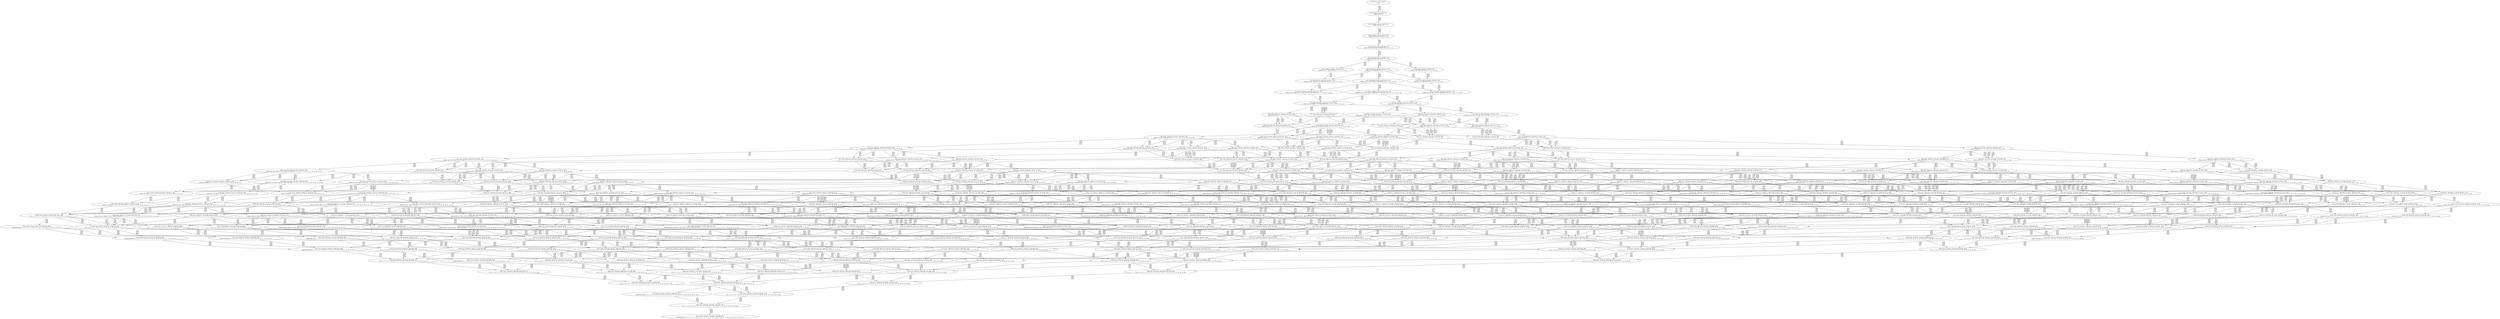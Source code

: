 digraph {
	S0[label="S0: [0, 0] [0, 0] [0, 0] [0, 0] \n{}{}"];
	S1[label="S1: [0, 0] [0, 0] [0, 0] [40, 50] \n{T0J0:40-50}{1}"];
	S2[label="S2: [40, 40] [40, 40] [40, 50] [73, 92] \n{T0J1:73-92}{1, 2}"];
	S3[label="S3: [40, 40] [40, 50] [70, 88] [73, 92] \n{T0J1:73-92, T0J2:70-88}{1, 2, 3}"];
	S4[label="S4: [40, 50] [70, 88] [73, 92] [98, 123] \n{T0J1:73-92, T0J2:70-88, T0J13:98-123}{1, 2, 3, 14}"];
	S5[label="S5: [70, 88] [73, 92] [74, 93] [98, 123] \n{T0J3:74-93, T0J13:98-123}{1, 2, 3, 4, 14}"];
	S6[label="S6: [73, 92] [74, 93] [98, 123] [142, 179] \n{T0J6:142-179, T0J13:98-123}{1, 2, 3, 4, 7, 14}"];
	S7[label="S7: [74, 88] [74, 90] [75, 92] [98, 123] \n{T0J4:75-90, T0J13:98-123}{1, 2, 3, 4, 5, 6, 14}"];
	S8[label="S8: [74, 88] [74, 92] [98, 123] [129, 157] \n{T0J5:129-157, T0J13:98-123}{1, 2, 3, 4, 5, 6, 14}"];
	S9[label="S9: [74, 93] [98, 123] [128, 161] [142, 179] \n{T0J6:142-179, T0J7:128-161, T0J13:98-123}{1, 2, 3, 4, 7, 8, 14}"];
	S10[label="S10: [74, 93] [75, 94] [98, 123] [142, 179] \n{T0J6:142-179, T0J13:98-123}{1, 2, 3, 4, 5, 6, 7, 14}"];
	S11[label="S11: [74, 93] [98, 123] [129, 161] [142, 179] \n{T0J5:129-161, T0J6:142-179, T0J13:98-123}{1, 2, 3, 4, 5, 6, 7, 14}"];
	S12[label="S12: [98, 123] [99, 124] [128, 161] [142, 179] \n{T0J6:142-179, T0J7:128-161, T0J10:99-124, T0J13:98-123}{1, 2, 3, 4, 7, 8, 11, 14}"];
	S13[label="S13: [75, 95] [98, 123] [128, 162] [142, 179] \n{T0J6:142-179, T0J7:128-162, T0J13:98-123}{1, 2, 3, 4, 5, 6, 7, 8, 14}"];
	S14[label="S14: [98, 123] [128, 161] [129, 162] [142, 179] \n{T0J5:129-162, T0J6:142-179, T0J7:128-162, T0J13:98-123}{1, 2, 3, 4, 5, 6, 7, 8, 14}"];
	S15[label="S15: [98, 124] [99, 127] [128, 162] [142, 179] \n{T0J6:142-179, T0J7:128-162}{1, 2, 3, 4, 5, 6, 7, 8, 11, 14}"];
	S16[label="S16: [99, 155] [128, 161] [129, 179] [142, 192] \n{T0J5:129-192, T0J6:142-179, T0J7:128-162}{1, 2, 3, 4, 5, 6, 7, 8, 11, 14}"];
	S17[label="S17: [99, 127] [128, 162] [142, 179] [151, 190] \n{T0J6:142-179, T0J7:128-162, T0J11:151-190}{1, 2, 3, 4, 5, 6, 7, 8, 11, 12, 14}"];
	S18[label="S18: [99, 127] [128, 162] [142, 179] [161, 203] \n{T0J6:142-179, T0J7:128-162, T0J14:161-203}{1, 2, 3, 4, 5, 6, 7, 8, 11, 14, 15}"];
	S19[label="S19: [128, 161] [129, 179] [142, 192] [151, 221] \n{T0J11:151-221}{1, 2, 3, 4, 5, 6, 7, 8, 11, 12, 14}"];
	S20[label="S20: [128, 161] [129, 179] [142, 192] [162, 233] \n{T0J14:162-233}{1, 2, 3, 4, 5, 6, 7, 8, 11, 14, 15}"];
	S21[label="S21: [128, 161] [129, 179] [142, 192] [142, 217] \n{}{1, 2, 3, 4, 5, 6, 7, 8, 9, 10, 11, 14}"];
	S22[label="S22: [120, 179] [128, 188] [142, 192] [151, 221] \n{T0J12:120-188}{1, 2, 3, 4, 5, 6, 7, 8, 11, 12, 13, 14}"];
	S23[label="S23: [128, 179] [142, 192] [151, 227] [161, 233] \n{T0J14:161-233}{1, 2, 3, 4, 5, 6, 7, 8, 11, 12, 14, 15}"];
	S24[label="S24: [104, 161] [128, 179] [142, 192] [161, 233] \n{T0J14:161-233, T0J17:104-161}{1, 2, 3, 4, 5, 6, 7, 8, 11, 14, 15, 18}"];
	S25[label="S25: [129, 179] [142, 192] [142, 221] [151, 227] \n{}{1, 2, 3, 4, 5, 6, 7, 8, 9, 10, 11, 12, 14}"];
	S26[label="S26: [129, 179] [142, 192] [142, 223] [162, 233] \n{T0J14:162-233}{1, 2, 3, 4, 5, 6, 7, 8, 9, 10, 11, 14, 15}"];
	S27[label="S27: [128, 188] [142, 192] [151, 227] [161, 240] \n{T0J14:161-240}{1, 2, 3, 4, 5, 6, 7, 8, 11, 12, 13, 14, 15}"];
	S28[label="S28: [128, 179] [142, 192] [151, 227] [161, 233] \n{T0J14:161-233}{1, 2, 3, 4, 5, 6, 7, 8, 11, 12, 14, 15, 18}"];
	S29[label="S29: [109, 154] [128, 179] [142, 192] [161, 233] \n{T0J14:161-233, T0J18:109-161}{1, 2, 3, 4, 5, 6, 7, 8, 11, 14, 15, 18, 19}"];
	S30[label="S30: [129, 177] [142, 179] [147, 192] [161, 233] \n{T0J14:161-233, T0J22:147-177}{1, 2, 3, 4, 5, 6, 7, 8, 11, 14, 15, 18, 23}"];
	S31[label="S31: [128, 192] [142, 206] [142, 221] [151, 241] \n{}{1, 2, 3, 4, 5, 6, 7, 8, 9, 10, 11, 12, 13, 14}"];
	S32[label="S32: [142, 192] [142, 227] [151, 233] [161, 245] \n{}{1, 2, 3, 4, 5, 6, 7, 8, 9, 10, 11, 12, 14, 15}"];
	S33[label="S33: [128, 179] [142, 192] [142, 223] [161, 233] \n{T0J14:161-233}{1, 2, 3, 4, 5, 6, 7, 8, 9, 10, 11, 14, 15, 18}"];
	S34[label="S34: [161, 161] [161, 192] [161, 220] [208, 227] \n{T0J15:208-220}{1, 2, 3, 4, 5, 6, 7, 8, 11, 12, 13, 14, 15, 16}"];
	S35[label="S35: [133, 188] [142, 192] [151, 227] [161, 240] \n{T0J14:161-240}{1, 2, 3, 4, 5, 6, 7, 8, 11, 12, 13, 14, 15, 18}"];
	S36[label="S36: [128, 179] [142, 192] [151, 227] [161, 233] \n{T0J14:161-233}{1, 2, 3, 4, 5, 6, 7, 8, 11, 12, 14, 15, 18, 19}"];
	S37[label="S37: [142, 179] [147, 192] [151, 227] [161, 233] \n{T0J14:161-233}{1, 2, 3, 4, 5, 6, 7, 8, 11, 12, 14, 15, 18, 23}"];
	S38[label="S38: [128, 179] [142, 192] [156, 213] [161, 233] \n{T0J14:161-233, T0J19:156-213}{1, 2, 3, 4, 5, 6, 7, 8, 11, 14, 15, 18, 19, 20}"];
	S39[label="S39: [129, 177] [142, 179] [147, 192] [161, 233] \n{T0J14:161-233}{1, 2, 3, 4, 5, 6, 7, 8, 11, 14, 15, 18, 19, 23}"];
	S40[label="S40: [142, 219] [142, 227] [151, 241] [161, 271] \n{}{1, 2, 3, 4, 5, 6, 7, 8, 9, 10, 11, 12, 13, 14, 15}"];
	S41[label="S41: [142, 192] [142, 227] [151, 233] [161, 245] \n{}{1, 2, 3, 4, 5, 6, 7, 8, 9, 10, 11, 12, 14, 15, 18}"];
	S42[label="S42: [128, 179] [142, 192] [142, 223] [161, 233] \n{T0J14:161-233}{1, 2, 3, 4, 5, 6, 7, 8, 9, 10, 11, 14, 15, 18, 19}"];
	S43[label="S43: [142, 179] [142, 192] [147, 233] [161, 239] \n{}{1, 2, 3, 4, 5, 6, 7, 8, 9, 10, 11, 14, 15, 18, 23}"];
	S44[label="S44: [161, 192] [161, 220] [208, 227] [231, 249] \n{T0J15:208-220, T0J16:231-249}{1, 2, 3, 4, 5, 6, 7, 8, 11, 12, 13, 14, 15, 16, 17}"];
	S45[label="S45: [161, 168] [161, 192] [161, 220] [208, 227] \n{T0J15:208-220}{1, 2, 3, 4, 5, 6, 7, 8, 11, 12, 13, 14, 15, 16, 18}"];
	S46[label="S46: [138, 188] [142, 192] [151, 227] [161, 240] \n{T0J14:161-240}{1, 2, 3, 4, 5, 6, 7, 8, 11, 12, 13, 14, 15, 18, 19}"];
	S47[label="S47: [142, 188] [151, 192] [151, 227] [161, 240] \n{T0J14:161-240}{1, 2, 3, 4, 5, 6, 7, 8, 11, 12, 13, 14, 15, 18, 23}"];
	S48[label="S48: [151, 192] [151, 209] [161, 227] [189, 240] \n{T0J14:161-240, T0J24:189-209}{1, 2, 3, 4, 5, 6, 7, 8, 11, 12, 13, 14, 15, 18, 25}"];
	S49[label="S49: [142, 192] [151, 213] [161, 227] [175, 233] \n{T0J14:161-233}{1, 2, 3, 4, 5, 6, 7, 8, 11, 12, 14, 15, 18, 19, 20}"];
	S50[label="S50: [142, 179] [147, 192] [151, 227] [161, 233] \n{T0J14:161-233}{1, 2, 3, 4, 5, 6, 7, 8, 11, 12, 14, 15, 18, 19, 23}"];
	S51[label="S51: [141, 171] [142, 192] [156, 213] [161, 233] \n{T0J14:161-233, T0J19:156-213, T0J20:141-171}{1, 2, 3, 4, 5, 6, 7, 8, 11, 14, 15, 18, 19, 20, 21}"];
	S52[label="S52: [142, 179] [147, 192] [156, 213] [161, 233] \n{T0J14:161-233, T0J19:156-213}{1, 2, 3, 4, 5, 6, 7, 8, 11, 14, 15, 18, 19, 20, 23}"];
	S53[label="S53: [161, 227] [161, 241] [161, 271] [208, 278] \n{T0J15:208-278}{1, 2, 3, 4, 5, 6, 7, 8, 9, 10, 11, 12, 13, 14, 15, 16}"];
	S54[label="S54: [142, 226] [147, 227] [151, 241] [161, 271] \n{}{1, 2, 3, 4, 5, 6, 7, 8, 9, 10, 11, 12, 13, 14, 15, 18}"];
	S55[label="S55: [142, 192] [142, 227] [151, 233] [161, 245] \n{}{1, 2, 3, 4, 5, 6, 7, 8, 9, 10, 11, 12, 14, 15, 18, 19}"];
	S56[label="S56: [142, 192] [147, 233] [156, 239] [161, 245] \n{}{1, 2, 3, 4, 5, 6, 7, 8, 9, 10, 11, 12, 14, 15, 18, 23}"];
	S57[label="S57: [142, 192] [142, 213] [156, 233] [161, 241] \n{}{1, 2, 3, 4, 5, 6, 7, 8, 9, 10, 11, 14, 15, 18, 19, 20}"];
	S58[label="S58: [142, 179] [142, 192] [147, 233] [161, 239] \n{}{1, 2, 3, 4, 5, 6, 7, 8, 9, 10, 11, 14, 15, 18, 19, 23}"];
	S59[label="S59: [161, 192] [161, 220] [208, 227] [231, 249] \n{T0J15:208-220, T0J16:231-249}{1, 2, 3, 4, 5, 6, 7, 8, 11, 12, 13, 14, 15, 16, 17, 18}"];
	S60[label="S60: [161, 168] [161, 192] [161, 220] [208, 227] \n{T0J15:208-220}{1, 2, 3, 4, 5, 6, 7, 8, 11, 12, 13, 14, 15, 16, 18, 19}"];
	S61[label="S61: [161, 184] [161, 192] [161, 220] [208, 227] \n{T0J15:208-220}{1, 2, 3, 4, 5, 6, 7, 8, 11, 12, 13, 14, 15, 16, 18, 23}"];
	S62[label="S62: [161, 192] [161, 209] [189, 220] [208, 227] \n{T0J15:208-220, T0J24:189-209}{1, 2, 3, 4, 5, 6, 7, 8, 11, 12, 13, 14, 15, 16, 18, 25}"];
	S63[label="S63: [142, 192] [151, 220] [161, 227] [175, 240] \n{T0J14:161-240}{1, 2, 3, 4, 5, 6, 7, 8, 11, 12, 13, 14, 15, 18, 19, 20}"];
	S64[label="S64: [142, 188] [151, 192] [151, 227] [161, 240] \n{T0J14:161-240}{1, 2, 3, 4, 5, 6, 7, 8, 11, 12, 13, 14, 15, 18, 19, 23}"];
	S65[label="S65: [151, 192] [151, 209] [161, 227] [189, 240] \n{T0J14:161-240, T0J24:189-209}{1, 2, 3, 4, 5, 6, 7, 8, 11, 12, 13, 14, 15, 18, 19, 25}"];
	S66[label="S66: [151, 192] [151, 209] [161, 227] [189, 240] \n{T0J14:161-240, T0J24:189-209}{1, 2, 3, 4, 5, 6, 7, 8, 11, 12, 13, 14, 15, 18, 23, 25}"];
	S67[label="S67: [142, 192] [155, 213] [161, 227] [175, 233] \n{T0J14:161-233}{1, 2, 3, 4, 5, 6, 7, 8, 11, 12, 14, 15, 18, 19, 20, 21}"];
	S68[label="S68: [147, 192] [151, 213] [161, 227] [175, 233] \n{T0J14:161-233}{1, 2, 3, 4, 5, 6, 7, 8, 11, 12, 14, 15, 18, 19, 20, 23}"];
	S69[label="S69: [142, 192] [156, 213] [161, 233] [216, 248] \n{T0J14:161-233, T0J19:156-213, T0J21:216-248}{1, 2, 3, 4, 5, 6, 7, 8, 11, 14, 15, 18, 19, 20, 21, 22}"];
	S70[label="S70: [142, 177] [155, 192] [156, 213] [161, 233] \n{T0J14:161-233, T0J19:156-213}{1, 2, 3, 4, 5, 6, 7, 8, 11, 14, 15, 18, 19, 20, 21, 23}"];
	S71[label="S71: [161, 241] [161, 271] [208, 278] [231, 315] \n{T0J16:231-315}{1, 2, 3, 4, 5, 6, 7, 8, 9, 10, 11, 12, 13, 14, 15, 16, 17}"];
	S72[label="S72: [161, 234] [161, 241] [161, 271] [208, 285] \n{}{1, 2, 3, 4, 5, 6, 7, 8, 9, 10, 11, 12, 13, 14, 15, 16, 18}"];
	S73[label="S73: [142, 227] [147, 233] [151, 241] [161, 271] \n{}{1, 2, 3, 4, 5, 6, 7, 8, 9, 10, 11, 12, 13, 14, 15, 18, 19}"];
	S74[label="S74: [147, 227] [151, 241] [156, 249] [161, 271] \n{}{1, 2, 3, 4, 5, 6, 7, 8, 9, 10, 11, 12, 13, 14, 15, 18, 23}"];
	S75[label="S75: [151, 227] [151, 239] [161, 241] [189, 271] \n{}{1, 2, 3, 4, 5, 6, 7, 8, 9, 10, 11, 12, 13, 14, 15, 18, 25}"];
	S76[label="S76: [142, 213] [151, 233] [161, 241] [175, 258] \n{}{1, 2, 3, 4, 5, 6, 7, 8, 9, 10, 11, 12, 14, 15, 18, 19, 20}"];
	S77[label="S77: [142, 192] [147, 233] [156, 239] [161, 245] \n{}{1, 2, 3, 4, 5, 6, 7, 8, 9, 10, 11, 12, 14, 15, 18, 19, 23}"];
	S78[label="S78: [142, 192] [155, 213] [156, 233] [161, 241] \n{}{1, 2, 3, 4, 5, 6, 7, 8, 9, 10, 11, 14, 15, 18, 19, 20, 21}"];
	S79[label="S79: [142, 192] [147, 213] [156, 233] [161, 241] \n{}{1, 2, 3, 4, 5, 6, 7, 8, 9, 10, 11, 14, 15, 18, 19, 20, 23}"];
	S80[label="S80: [177, 227] [177, 241] [177, 260] [232, 271] \n{T0J23:232-260}{1, 2, 3, 4, 5, 6, 7, 8, 9, 10, 11, 12, 13, 14, 15, 18, 24}"];
	S81[label="S81: [161, 192] [161, 220] [208, 227] [231, 249] \n{T0J15:208-220, T0J16:231-249}{1, 2, 3, 4, 5, 6, 7, 8, 11, 12, 13, 14, 15, 16, 17, 18, 19}"];
	S82[label="S82: [161, 192] [161, 220] [208, 227] [231, 249] \n{T0J15:208-220, T0J16:231-249}{1, 2, 3, 4, 5, 6, 7, 8, 11, 12, 13, 14, 15, 16, 17, 18, 23}"];
	S83[label="S83: [161, 209] [189, 220] [208, 227] [231, 249] \n{T0J15:208-220, T0J16:231-249, T0J24:189-209}{1, 2, 3, 4, 5, 6, 7, 8, 11, 12, 13, 14, 15, 16, 17, 18, 25}"];
	S84[label="S84: [161, 192] [161, 220] [175, 220] [208, 227] \n{T0J15:208-220}{1, 2, 3, 4, 5, 6, 7, 8, 11, 12, 13, 14, 15, 16, 18, 19, 20}"];
	S85[label="S85: [161, 184] [161, 192] [161, 220] [208, 227] \n{T0J15:208-220}{1, 2, 3, 4, 5, 6, 7, 8, 11, 12, 13, 14, 15, 16, 18, 19, 23}"];
	S86[label="S86: [161, 192] [161, 209] [189, 220] [208, 227] \n{T0J15:208-220, T0J24:189-209}{1, 2, 3, 4, 5, 6, 7, 8, 11, 12, 13, 14, 15, 16, 18, 19, 25}"];
	S87[label="S87: [161, 192] [161, 209] [189, 220] [208, 227] \n{T0J15:208-220, T0J24:189-209}{1, 2, 3, 4, 5, 6, 7, 8, 11, 12, 13, 14, 15, 16, 18, 23, 25}"];
	S88[label="S88: [151, 188] [155, 220] [161, 227] [175, 240] \n{T0J14:161-240}{1, 2, 3, 4, 5, 6, 7, 8, 11, 12, 13, 14, 15, 18, 19, 20, 21}"];
	S89[label="S89: [151, 192] [151, 220] [161, 227] [175, 240] \n{T0J14:161-240}{1, 2, 3, 4, 5, 6, 7, 8, 11, 12, 13, 14, 15, 18, 19, 20, 23}"];
	S90[label="S90: [151, 209] [161, 220] [175, 227] [189, 240] \n{T0J14:161-240, T0J24:189-209}{1, 2, 3, 4, 5, 6, 7, 8, 11, 12, 13, 14, 15, 18, 19, 20, 25}"];
	S91[label="S91: [151, 192] [151, 209] [161, 227] [189, 240] \n{T0J14:161-240, T0J24:189-209}{1, 2, 3, 4, 5, 6, 7, 8, 11, 12, 13, 14, 15, 18, 19, 23, 25}"];
	S92[label="S92: [155, 213] [161, 227] [175, 233] [216, 248] \n{T0J14:161-233, T0J21:216-248}{1, 2, 3, 4, 5, 6, 7, 8, 11, 12, 14, 15, 18, 19, 20, 21, 22}"];
	S93[label="S93: [151, 192] [156, 213] [161, 227] [175, 233] \n{T0J14:161-233}{1, 2, 3, 4, 5, 6, 7, 8, 11, 12, 14, 15, 18, 19, 20, 21, 23}"];
	S94[label="S94: [155, 192] [156, 213] [161, 233] [216, 248] \n{T0J14:161-233, T0J19:156-213, T0J21:216-248}{1, 2, 3, 4, 5, 6, 7, 8, 11, 14, 15, 18, 19, 20, 21, 22, 23}"];
	S95[label="S95: [161, 248] [161, 271] [208, 285] [231, 322] \n{}{1, 2, 3, 4, 5, 6, 7, 8, 9, 10, 11, 12, 13, 14, 15, 16, 17, 18}"];
	S96[label="S96: [161, 241] [161, 241] [161, 271] [208, 286] \n{}{1, 2, 3, 4, 5, 6, 7, 8, 9, 10, 11, 12, 13, 14, 15, 16, 18, 19}"];
	S97[label="S97: [161, 241] [161, 257] [161, 271] [208, 307] \n{}{1, 2, 3, 4, 5, 6, 7, 8, 9, 10, 11, 12, 13, 14, 15, 16, 18, 23}"];
	S98[label="S98: [161, 239] [161, 241] [189, 271] [208, 286] \n{}{1, 2, 3, 4, 5, 6, 7, 8, 9, 10, 11, 12, 13, 14, 15, 16, 18, 25}"];
	S99[label="S99: [147, 233] [151, 241] [161, 271] [175, 286] \n{}{1, 2, 3, 4, 5, 6, 7, 8, 9, 10, 11, 12, 13, 14, 15, 18, 19, 20}"];
	S100[label="S100: [147, 241] [151, 249] [156, 255] [161, 271] \n{}{1, 2, 3, 4, 5, 6, 7, 8, 9, 10, 11, 12, 13, 14, 15, 18, 19, 23}"];
	S101[label="S101: [151, 234] [151, 239] [161, 241] [189, 271] \n{}{1, 2, 3, 4, 5, 6, 7, 8, 9, 10, 11, 12, 13, 14, 15, 18, 19, 25}"];
	S102[label="S102: [151, 241] [156, 249] [161, 271] [189, 295] \n{}{1, 2, 3, 4, 5, 6, 7, 8, 9, 10, 11, 12, 13, 14, 15, 18, 23, 25}"];
	S103[label="S103: [151, 213] [155, 233] [161, 241] [175, 258] \n{}{1, 2, 3, 4, 5, 6, 7, 8, 9, 10, 11, 12, 14, 15, 18, 19, 20, 21}"];
	S104[label="S104: [147, 213] [156, 233] [161, 241] [175, 258] \n{}{1, 2, 3, 4, 5, 6, 7, 8, 9, 10, 11, 12, 14, 15, 18, 19, 20, 23}"];
	S105[label="S105: [155, 213] [156, 233] [161, 248] [216, 254] \n{T0J21:216-248}{1, 2, 3, 4, 5, 6, 7, 8, 9, 10, 11, 14, 15, 18, 19, 20, 21, 22}"];
	S106[label="S106: [147, 192] [155, 213] [156, 233] [161, 241] \n{}{1, 2, 3, 4, 5, 6, 7, 8, 9, 10, 11, 14, 15, 18, 19, 20, 21, 23}"];
	S107[label="S107: [177, 241] [177, 260] [208, 271] [232, 286] \n{T0J23:232-260}{1, 2, 3, 4, 5, 6, 7, 8, 9, 10, 11, 12, 13, 14, 15, 16, 18, 24}"];
	S108[label="S108: [177, 234] [177, 241] [177, 260] [232, 271] \n{T0J23:232-260}{1, 2, 3, 4, 5, 6, 7, 8, 9, 10, 11, 12, 13, 14, 15, 18, 19, 24}"];
	S109[label="S109: [177, 241] [177, 250] [177, 271] [232, 316] \n{T0J23:232-316}{1, 2, 3, 4, 5, 6, 7, 8, 9, 10, 11, 12, 13, 14, 15, 18, 23, 24}"];
	S110[label="S110: [177, 239] [177, 241] [189, 260] [232, 271] \n{T0J23:232-260}{1, 2, 3, 4, 5, 6, 7, 8, 9, 10, 11, 12, 13, 14, 15, 18, 24, 25}"];
	S111[label="S111: [161, 220] [175, 220] [208, 227] [231, 249] \n{T0J15:208-220, T0J16:231-249}{1, 2, 3, 4, 5, 6, 7, 8, 11, 12, 13, 14, 15, 16, 17, 18, 19, 20}"];
	S112[label="S112: [161, 192] [161, 220] [208, 227] [231, 249] \n{T0J15:208-220, T0J16:231-249}{1, 2, 3, 4, 5, 6, 7, 8, 11, 12, 13, 14, 15, 16, 17, 18, 19, 23}"];
	S113[label="S113: [161, 209] [189, 220] [208, 227] [231, 249] \n{T0J15:208-220, T0J16:231-249, T0J24:189-209}{1, 2, 3, 4, 5, 6, 7, 8, 11, 12, 13, 14, 15, 16, 17, 18, 19, 25}"];
	S114[label="S114: [161, 209] [189, 220] [208, 227] [231, 249] \n{T0J15:208-220, T0J16:231-249, T0J24:189-209}{1, 2, 3, 4, 5, 6, 7, 8, 11, 12, 13, 14, 15, 16, 17, 18, 23, 25}"];
	S115[label="S115: [161, 178] [161, 220] [175, 220] [208, 227] \n{T0J15:208-220}{1, 2, 3, 4, 5, 6, 7, 8, 11, 12, 13, 14, 15, 16, 18, 19, 20, 21}"];
	S116[label="S116: [161, 192] [161, 220] [175, 220] [208, 227] \n{T0J15:208-220}{1, 2, 3, 4, 5, 6, 7, 8, 11, 12, 13, 14, 15, 16, 18, 19, 20, 23}"];
	S117[label="S117: [161, 209] [175, 220] [189, 220] [208, 227] \n{T0J15:208-220, T0J24:189-209}{1, 2, 3, 4, 5, 6, 7, 8, 11, 12, 13, 14, 15, 16, 18, 19, 20, 25}"];
	S118[label="S118: [161, 192] [161, 209] [189, 220] [208, 227] \n{T0J15:208-220, T0J24:189-209}{1, 2, 3, 4, 5, 6, 7, 8, 11, 12, 13, 14, 15, 16, 18, 19, 23, 25}"];
	S119[label="S119: [155, 220] [161, 227] [175, 240] [216, 255] \n{T0J14:161-240, T0J21:216-255}{1, 2, 3, 4, 5, 6, 7, 8, 11, 12, 13, 14, 15, 18, 19, 20, 21, 22}"];
	S120[label="S120: [151, 188] [161, 220] [164, 227] [175, 240] \n{T0J14:161-240}{1, 2, 3, 4, 5, 6, 7, 8, 11, 12, 13, 14, 15, 18, 19, 20, 21, 23}"];
	S121[label="S121: [155, 209] [161, 220] [175, 227] [189, 240] \n{T0J14:161-240, T0J24:189-209}{1, 2, 3, 4, 5, 6, 7, 8, 11, 12, 13, 14, 15, 18, 19, 20, 21, 25}"];
	S122[label="S122: [151, 209] [161, 220] [175, 227] [189, 240] \n{T0J14:161-240, T0J24:189-209}{1, 2, 3, 4, 5, 6, 7, 8, 11, 12, 13, 14, 15, 18, 19, 20, 23, 25}"];
	S123[label="S123: [156, 213] [161, 227] [175, 233] [216, 248] \n{T0J14:161-233, T0J21:216-248}{1, 2, 3, 4, 5, 6, 7, 8, 11, 12, 14, 15, 18, 19, 20, 21, 22, 23}"];
	S124[label="S124: [161, 255] [161, 271] [208, 286] [231, 329] \n{}{1, 2, 3, 4, 5, 6, 7, 8, 9, 10, 11, 12, 13, 14, 15, 16, 17, 18, 19}"];
	S125[label="S125: [161, 270] [161, 271] [208, 307] [231, 336] \n{}{1, 2, 3, 4, 5, 6, 7, 8, 9, 10, 11, 12, 13, 14, 15, 16, 17, 18, 23}"];
	S126[label="S126: [161, 241] [189, 271] [208, 286] [231, 327] \n{}{1, 2, 3, 4, 5, 6, 7, 8, 9, 10, 11, 12, 13, 14, 15, 16, 17, 18, 25}"];
	S127[label="S127: [161, 241] [161, 271] [175, 286] [208, 300] \n{}{1, 2, 3, 4, 5, 6, 7, 8, 9, 10, 11, 12, 13, 14, 15, 16, 18, 19, 20}"];
	S128[label="S128: [161, 255] [161, 264] [161, 271] [208, 307] \n{}{1, 2, 3, 4, 5, 6, 7, 8, 9, 10, 11, 12, 13, 14, 15, 16, 18, 19, 23}"];
	S129[label="S129: [161, 241] [161, 246] [189, 271] [208, 293] \n{}{1, 2, 3, 4, 5, 6, 7, 8, 9, 10, 11, 12, 13, 14, 15, 16, 18, 19, 25}"];
	S130[label="S130: [161, 257] [161, 271] [189, 295] [208, 307] \n{}{1, 2, 3, 4, 5, 6, 7, 8, 9, 10, 11, 12, 13, 14, 15, 16, 18, 23, 25}"];
	S131[label="S131: [151, 241] [160, 250] [161, 271] [175, 286] \n{}{1, 2, 3, 4, 5, 6, 7, 8, 9, 10, 11, 12, 13, 14, 15, 18, 19, 20, 21}"];
	S132[label="S132: [151, 249] [156, 256] [161, 271] [175, 307] \n{}{1, 2, 3, 4, 5, 6, 7, 8, 9, 10, 11, 12, 13, 14, 15, 18, 19, 20, 23}"];
	S133[label="S133: [151, 239] [161, 241] [175, 271] [189, 293] \n{}{1, 2, 3, 4, 5, 6, 7, 8, 9, 10, 11, 12, 13, 14, 15, 18, 19, 20, 25}"];
	S134[label="S134: [151, 249] [156, 255] [161, 271] [189, 295] \n{}{1, 2, 3, 4, 5, 6, 7, 8, 9, 10, 11, 12, 13, 14, 15, 18, 19, 23, 25}"];
	S135[label="S135: [155, 233] [161, 248] [175, 254] [216, 279] \n{T0J21:216-248}{1, 2, 3, 4, 5, 6, 7, 8, 9, 10, 11, 12, 14, 15, 18, 19, 20, 21, 22}"];
	S136[label="S136: [155, 213] [156, 233] [161, 241] [175, 258] \n{}{1, 2, 3, 4, 5, 6, 7, 8, 9, 10, 11, 12, 14, 15, 18, 19, 20, 21, 23}"];
	S137[label="S137: [155, 213] [156, 233] [161, 248] [216, 254] \n{T0J21:216-248}{1, 2, 3, 4, 5, 6, 7, 8, 9, 10, 11, 14, 15, 18, 19, 20, 21, 22, 23}"];
	S138[label="S138: [177, 260] [208, 271] [231, 286] [232, 329] \n{}{1, 2, 3, 4, 5, 6, 7, 8, 9, 10, 11, 12, 13, 14, 15, 16, 17, 18, 24}"];
	S139[label="S139: [177, 248] [177, 260] [208, 271] [232, 293] \n{}{1, 2, 3, 4, 5, 6, 7, 8, 9, 10, 11, 12, 13, 14, 15, 16, 18, 19, 24}"];
	S140[label="S140: [177, 260] [177, 271] [208, 307] [232, 316] \n{}{1, 2, 3, 4, 5, 6, 7, 8, 9, 10, 11, 12, 13, 14, 15, 16, 18, 23, 24}"];
	S141[label="S141: [177, 241] [189, 260] [208, 271] [232, 298] \n{}{1, 2, 3, 4, 5, 6, 7, 8, 9, 10, 11, 12, 13, 14, 15, 16, 18, 24, 25}"];
	S142[label="S142: [177, 241] [177, 260] [177, 271] [232, 293] \n{}{1, 2, 3, 4, 5, 6, 7, 8, 9, 10, 11, 12, 13, 14, 15, 18, 19, 20, 24}"];
	S143[label="S143: [177, 250] [177, 257] [177, 271] [232, 316] \n{}{1, 2, 3, 4, 5, 6, 7, 8, 9, 10, 11, 12, 13, 14, 15, 18, 19, 23, 24}"];
	S144[label="S144: [177, 241] [177, 246] [189, 260] [232, 271] \n{}{1, 2, 3, 4, 5, 6, 7, 8, 9, 10, 11, 12, 13, 14, 15, 18, 19, 24, 25}"];
	S145[label="S145: [177, 250] [177, 271] [189, 295] [232, 316] \n{}{1, 2, 3, 4, 5, 6, 7, 8, 9, 10, 11, 12, 13, 14, 15, 18, 23, 24, 25}"];
	S146[label="S146: [161, 220] [175, 220] [208, 227] [231, 249] \n{T0J15:208-220, T0J16:231-249}{1, 2, 3, 4, 5, 6, 7, 8, 11, 12, 13, 14, 15, 16, 17, 18, 19, 20, 21}"];
	S147[label="S147: [161, 220] [175, 220] [208, 227] [231, 249] \n{T0J15:208-220, T0J16:231-249}{1, 2, 3, 4, 5, 6, 7, 8, 11, 12, 13, 14, 15, 16, 17, 18, 19, 20, 23}"];
	S148[label="S148: [175, 220] [189, 220] [208, 227] [231, 249] \n{T0J15:208-220, T0J16:231-249, T0J24:189-209}{1, 2, 3, 4, 5, 6, 7, 8, 11, 12, 13, 14, 15, 16, 17, 18, 19, 20, 25}"];
	S149[label="S149: [161, 209] [189, 220] [208, 227] [231, 249] \n{T0J15:208-220, T0J16:231-249, T0J24:189-209}{1, 2, 3, 4, 5, 6, 7, 8, 11, 12, 13, 14, 15, 16, 17, 18, 19, 23, 25}"];
	S150[label="S150: [161, 220] [175, 220] [208, 227] [216, 255] \n{T0J15:208-220, T0J21:216-255}{1, 2, 3, 4, 5, 6, 7, 8, 11, 12, 13, 14, 15, 16, 18, 19, 20, 21, 22}"];
	S151[label="S151: [161, 184] [164, 220] [175, 220] [208, 227] \n{T0J15:208-220}{1, 2, 3, 4, 5, 6, 7, 8, 11, 12, 13, 14, 15, 16, 18, 19, 20, 21, 23}"];
	S152[label="S152: [161, 209] [175, 220] [189, 220] [208, 227] \n{T0J15:208-220, T0J24:189-209}{1, 2, 3, 4, 5, 6, 7, 8, 11, 12, 13, 14, 15, 16, 18, 19, 20, 21, 25}"];
	S153[label="S153: [161, 209] [175, 220] [189, 220] [208, 227] \n{T0J15:208-220, T0J24:189-209}{1, 2, 3, 4, 5, 6, 7, 8, 11, 12, 13, 14, 15, 16, 18, 19, 20, 23, 25}"];
	S154[label="S154: [161, 220] [164, 227] [175, 240] [216, 255] \n{T0J14:161-240, T0J21:216-255}{1, 2, 3, 4, 5, 6, 7, 8, 11, 12, 13, 14, 15, 18, 19, 20, 21, 22, 23}"];
	S155[label="S155: [161, 220] [175, 227] [189, 240] [216, 255] \n{T0J14:161-240, T0J21:216-255, T0J24:189-209}{1, 2, 3, 4, 5, 6, 7, 8, 11, 12, 13, 14, 15, 18, 19, 20, 21, 22, 25}"];
	S156[label="S156: [161, 209] [164, 220] [175, 227] [189, 240] \n{T0J14:161-240, T0J24:189-209}{1, 2, 3, 4, 5, 6, 7, 8, 11, 12, 13, 14, 15, 18, 19, 20, 21, 23, 25}"];
	S157[label="S157: [161, 271] [175, 286] [208, 314] [231, 329] \n{}{1, 2, 3, 4, 5, 6, 7, 8, 9, 10, 11, 12, 13, 14, 15, 16, 17, 18, 19, 20}"];
	S158[label="S158: [161, 271] [161, 277] [208, 307] [231, 343] \n{}{1, 2, 3, 4, 5, 6, 7, 8, 9, 10, 11, 12, 13, 14, 15, 16, 17, 18, 19, 23}"];
	S159[label="S159: [161, 248] [189, 271] [208, 293] [231, 329] \n{}{1, 2, 3, 4, 5, 6, 7, 8, 9, 10, 11, 12, 13, 14, 15, 16, 17, 18, 19, 25}"];
	S160[label="S160: [161, 271] [189, 295] [208, 307] [231, 345] \n{}{1, 2, 3, 4, 5, 6, 7, 8, 9, 10, 11, 12, 13, 14, 15, 16, 17, 18, 23, 25}"];
	S161[label="S161: [161, 258] [161, 271] [175, 286] [208, 300] \n{}{1, 2, 3, 4, 5, 6, 7, 8, 9, 10, 11, 12, 13, 14, 15, 16, 18, 19, 20, 21}"];
	S162[label="S162: [161, 264] [161, 271] [175, 307] [208, 314] \n{}{1, 2, 3, 4, 5, 6, 7, 8, 9, 10, 11, 12, 13, 14, 15, 16, 18, 19, 20, 23}"];
	S163[label="S163: [161, 246] [175, 271] [189, 293] [208, 300] \n{}{1, 2, 3, 4, 5, 6, 7, 8, 9, 10, 11, 12, 13, 14, 15, 16, 18, 19, 20, 25}"];
	S164[label="S164: [161, 264] [161, 271] [189, 295] [208, 308] \n{}{1, 2, 3, 4, 5, 6, 7, 8, 9, 10, 11, 12, 13, 14, 15, 16, 18, 19, 23, 25}"];
	S165[label="S165: [160, 250] [161, 271] [175, 286] [216, 335] \n{}{1, 2, 3, 4, 5, 6, 7, 8, 9, 10, 11, 12, 13, 14, 15, 18, 19, 20, 21, 22}"];
	S166[label="S166: [156, 256] [161, 266] [164, 271] [175, 307] \n{}{1, 2, 3, 4, 5, 6, 7, 8, 9, 10, 11, 12, 13, 14, 15, 18, 19, 20, 21, 23}"];
	S167[label="S167: [160, 241] [161, 256] [175, 271] [189, 293] \n{}{1, 2, 3, 4, 5, 6, 7, 8, 9, 10, 11, 12, 13, 14, 15, 18, 19, 20, 21, 25}"];
	S168[label="S168: [156, 256] [161, 271] [175, 295] [189, 308] \n{}{1, 2, 3, 4, 5, 6, 7, 8, 9, 10, 11, 12, 13, 14, 15, 18, 19, 20, 23, 25}"];
	S169[label="S169: [156, 233] [161, 248] [175, 254] [216, 279] \n{T0J21:216-248}{1, 2, 3, 4, 5, 6, 7, 8, 9, 10, 11, 12, 14, 15, 18, 19, 20, 21, 22, 23}"];
	S170[label="S170: [177, 267] [208, 271] [231, 293] [232, 336] \n{}{1, 2, 3, 4, 5, 6, 7, 8, 9, 10, 11, 12, 13, 14, 15, 16, 17, 18, 19, 24}"];
	S171[label="S171: [177, 271] [208, 307] [231, 316] [232, 348] \n{}{1, 2, 3, 4, 5, 6, 7, 8, 9, 10, 11, 12, 13, 14, 15, 16, 17, 18, 23, 24}"];
	S172[label="S172: [231, 271] [231, 307] [231, 324] [292, 336] \n{T0J25:292-324}{1, 2, 3, 4, 5, 6, 7, 8, 9, 10, 11, 12, 13, 14, 15, 16, 17, 18, 23, 26}"];
	S173[label="S173: [189, 260] [208, 271] [231, 298] [232, 329] \n{}{1, 2, 3, 4, 5, 6, 7, 8, 9, 10, 11, 12, 13, 14, 15, 16, 17, 18, 24, 25}"];
	S174[label="S174: [177, 260] [177, 271] [208, 293] [232, 307] \n{}{1, 2, 3, 4, 5, 6, 7, 8, 9, 10, 11, 12, 13, 14, 15, 16, 18, 19, 20, 24}"];
	S175[label="S175: [177, 267] [177, 271] [208, 309] [232, 316] \n{}{1, 2, 3, 4, 5, 6, 7, 8, 9, 10, 11, 12, 13, 14, 15, 16, 18, 19, 23, 24}"];
	S176[label="S176: [177, 248] [189, 260] [208, 271] [232, 300] \n{}{1, 2, 3, 4, 5, 6, 7, 8, 9, 10, 11, 12, 13, 14, 15, 16, 18, 19, 24, 25}"];
	S177[label="S177: [177, 271] [189, 295] [208, 309] [232, 316] \n{}{1, 2, 3, 4, 5, 6, 7, 8, 9, 10, 11, 12, 13, 14, 15, 16, 18, 23, 24, 25}"];
	S178[label="S178: [177, 258] [177, 260] [177, 271] [232, 293] \n{}{1, 2, 3, 4, 5, 6, 7, 8, 9, 10, 11, 12, 13, 14, 15, 18, 19, 20, 21, 24}"];
	S179[label="S179: [177, 260] [177, 271] [177, 309] [232, 316] \n{}{1, 2, 3, 4, 5, 6, 7, 8, 9, 10, 11, 12, 13, 14, 15, 18, 19, 20, 23, 24}"];
	S180[label="S180: [177, 246] [177, 260] [189, 271] [232, 300] \n{}{1, 2, 3, 4, 5, 6, 7, 8, 9, 10, 11, 12, 13, 14, 15, 18, 19, 20, 24, 25}"];
	S181[label="S181: [177, 257] [177, 271] [189, 295] [232, 316] \n{}{1, 2, 3, 4, 5, 6, 7, 8, 9, 10, 11, 12, 13, 14, 15, 18, 19, 23, 24, 25}"];
	S182[label="S182: [232, 271] [232, 293] [232, 295] [268, 316] \n{T0J27:268-293}{1, 2, 3, 4, 5, 6, 7, 8, 9, 10, 11, 12, 13, 14, 15, 18, 23, 24, 25, 28}"];
	S183[label="S183: [175, 220] [208, 227] [216, 249] [231, 255] \n{T0J15:208-220, T0J16:231-249, T0J21:216-255}{1, 2, 3, 4, 5, 6, 7, 8, 11, 12, 13, 14, 15, 16, 17, 18, 19, 20, 21, 22}"];
	S184[label="S184: [164, 220] [175, 220] [208, 227] [231, 249] \n{T0J15:208-220, T0J16:231-249}{1, 2, 3, 4, 5, 6, 7, 8, 11, 12, 13, 14, 15, 16, 17, 18, 19, 20, 21, 23}"];
	S185[label="S185: [175, 220] [189, 220] [208, 227] [231, 249] \n{T0J15:208-220, T0J16:231-249, T0J24:189-209}{1, 2, 3, 4, 5, 6, 7, 8, 11, 12, 13, 14, 15, 16, 17, 18, 19, 20, 21, 25}"];
	S186[label="S186: [175, 220] [189, 220] [208, 227] [231, 249] \n{T0J15:208-220, T0J16:231-249, T0J24:189-209}{1, 2, 3, 4, 5, 6, 7, 8, 11, 12, 13, 14, 15, 16, 17, 18, 19, 20, 23, 25}"];
	S187[label="S187: [161, 220] [175, 220] [208, 227] [216, 255] \n{T0J15:208-220, T0J21:216-255}{1, 2, 3, 4, 5, 6, 7, 8, 11, 12, 13, 14, 15, 16, 18, 19, 20, 21, 22, 23}"];
	S188[label="S188: [161, 220] [189, 220] [208, 227] [216, 255] \n{T0J15:208-220, T0J21:216-255, T0J24:189-209}{1, 2, 3, 4, 5, 6, 7, 8, 11, 12, 13, 14, 15, 16, 18, 19, 20, 21, 22, 25}"];
	S189[label="S189: [161, 209] [175, 220] [189, 220] [208, 227] \n{T0J15:208-220, T0J24:189-209}{1, 2, 3, 4, 5, 6, 7, 8, 11, 12, 13, 14, 15, 16, 18, 19, 20, 21, 23, 25}"];
	S190[label="S190: [164, 220] [175, 227] [189, 240] [216, 255] \n{T0J14:161-240, T0J21:216-255, T0J24:189-209}{1, 2, 3, 4, 5, 6, 7, 8, 11, 12, 13, 14, 15, 18, 19, 20, 21, 22, 23, 25}"];
	S191[label="S191: [161, 286] [175, 288] [208, 314] [231, 346] \n{}{1, 2, 3, 4, 5, 6, 7, 8, 9, 10, 11, 12, 13, 14, 15, 16, 17, 18, 19, 20, 21}"];
	S192[label="S192: [161, 277] [175, 307] [208, 330] [231, 352] \n{}{1, 2, 3, 4, 5, 6, 7, 8, 9, 10, 11, 12, 13, 14, 15, 16, 17, 18, 19, 20, 23}"];
	S193[label="S193: [175, 271] [189, 293] [208, 314] [231, 334] \n{}{1, 2, 3, 4, 5, 6, 7, 8, 9, 10, 11, 12, 13, 14, 15, 16, 17, 18, 19, 20, 25}"];
	S194[label="S194: [161, 278] [189, 295] [208, 308] [231, 352] \n{}{1, 2, 3, 4, 5, 6, 7, 8, 9, 10, 11, 12, 13, 14, 15, 16, 17, 18, 19, 23, 25}"];
	S195[label="S195: [161, 271] [175, 286] [208, 309] [216, 352] \n{}{1, 2, 3, 4, 5, 6, 7, 8, 9, 10, 11, 12, 13, 14, 15, 16, 18, 19, 20, 21, 22}"];
	S196[label="S196: [161, 271] [164, 281] [175, 307] [208, 315] \n{}{1, 2, 3, 4, 5, 6, 7, 8, 9, 10, 11, 12, 13, 14, 15, 16, 18, 19, 20, 21, 23}"];
	S197[label="S197: [161, 263] [175, 271] [189, 293] [208, 300] \n{}{1, 2, 3, 4, 5, 6, 7, 8, 9, 10, 11, 12, 13, 14, 15, 16, 18, 19, 20, 21, 25}"];
	S198[label="S198: [161, 271] [175, 295] [189, 308] [208, 323] \n{}{1, 2, 3, 4, 5, 6, 7, 8, 9, 10, 11, 12, 13, 14, 15, 16, 18, 19, 20, 23, 25}"];
	S199[label="S199: [161, 271] [164, 273] [175, 307] [216, 350] \n{}{1, 2, 3, 4, 5, 6, 7, 8, 9, 10, 11, 12, 13, 14, 15, 18, 19, 20, 21, 22, 23}"];
	S200[label="S200: [161, 256] [175, 271] [189, 293] [216, 335] \n{}{1, 2, 3, 4, 5, 6, 7, 8, 9, 10, 11, 12, 13, 14, 15, 18, 19, 20, 21, 22, 25}"];
	S201[label="S201: [161, 271] [164, 273] [175, 295] [189, 308] \n{}{1, 2, 3, 4, 5, 6, 7, 8, 9, 10, 11, 12, 13, 14, 15, 18, 19, 20, 21, 23, 25}"];
	S202[label="S202: [177, 271] [208, 293] [231, 326] [232, 348] \n{}{1, 2, 3, 4, 5, 6, 7, 8, 9, 10, 11, 12, 13, 14, 15, 16, 17, 18, 19, 20, 24}"];
	S203[label="S203: [177, 278] [208, 309] [231, 316] [232, 355] \n{}{1, 2, 3, 4, 5, 6, 7, 8, 9, 10, 11, 12, 13, 14, 15, 16, 17, 18, 19, 23, 24}"];
	S204[label="S204: [231, 278] [231, 307] [231, 324] [292, 343] \n{T0J25:292-324}{1, 2, 3, 4, 5, 6, 7, 8, 9, 10, 11, 12, 13, 14, 15, 16, 17, 18, 19, 23, 26}"];
	S205[label="S205: [189, 267] [208, 271] [231, 300] [232, 336] \n{}{1, 2, 3, 4, 5, 6, 7, 8, 9, 10, 11, 12, 13, 14, 15, 16, 17, 18, 19, 24, 25}"];
	S206[label="S206: [189, 295] [208, 309] [231, 316] [232, 359] \n{}{1, 2, 3, 4, 5, 6, 7, 8, 9, 10, 11, 12, 13, 14, 15, 16, 17, 18, 23, 24, 25}"];
	S207[label="S207: [231, 295] [231, 307] [231, 324] [292, 345] \n{T0J25:292-324}{1, 2, 3, 4, 5, 6, 7, 8, 9, 10, 11, 12, 13, 14, 15, 16, 17, 18, 23, 25, 26}"];
	S208[label="S208: [177, 271] [177, 277] [208, 293] [232, 317] \n{}{1, 2, 3, 4, 5, 6, 7, 8, 9, 10, 11, 12, 13, 14, 15, 16, 18, 19, 20, 21, 24}"];
	S209[label="S209: [177, 271] [177, 309] [208, 316] [232, 326] \n{}{1, 2, 3, 4, 5, 6, 7, 8, 9, 10, 11, 12, 13, 14, 15, 16, 18, 19, 20, 23, 24}"];
	S210[label="S210: [177, 260] [189, 271] [208, 300] [232, 307] \n{}{1, 2, 3, 4, 5, 6, 7, 8, 9, 10, 11, 12, 13, 14, 15, 16, 18, 19, 20, 24, 25}"];
	S211[label="S211: [177, 277] [189, 295] [208, 316] [232, 316] \n{}{1, 2, 3, 4, 5, 6, 7, 8, 9, 10, 11, 12, 13, 14, 15, 16, 18, 19, 23, 24, 25}"];
	S212[label="S212: [177, 260] [177, 271] [216, 293] [232, 352] \n{}{1, 2, 3, 4, 5, 6, 7, 8, 9, 10, 11, 12, 13, 14, 15, 18, 19, 20, 21, 22, 24}"];
	S213[label="S213: [177, 271] [177, 277] [177, 309] [232, 316] \n{}{1, 2, 3, 4, 5, 6, 7, 8, 9, 10, 11, 12, 13, 14, 15, 18, 19, 20, 21, 23, 24}"];
	S214[label="S214: [177, 260] [177, 263] [189, 271] [232, 300] \n{}{1, 2, 3, 4, 5, 6, 7, 8, 9, 10, 11, 12, 13, 14, 15, 18, 19, 20, 21, 24, 25}"];
	S215[label="S215: [177, 271] [177, 295] [189, 316] [232, 316] \n{}{1, 2, 3, 4, 5, 6, 7, 8, 9, 10, 11, 12, 13, 14, 15, 18, 19, 20, 23, 24, 25}"];
	S216[label="S216: [231, 307] [231, 316] [232, 324] [292, 348] \n{T0J25:292-324}{1, 2, 3, 4, 5, 6, 7, 8, 9, 10, 11, 12, 13, 14, 15, 16, 17, 18, 23, 24, 26}"];
	S217[label="S217: [232, 293] [232, 295] [232, 316] [268, 330] \n{}{1, 2, 3, 4, 5, 6, 7, 8, 9, 10, 11, 12, 13, 14, 15, 16, 18, 23, 24, 25, 28}"];
	S218[label="S218: [232, 277] [232, 293] [232, 295] [268, 316] \n{}{1, 2, 3, 4, 5, 6, 7, 8, 9, 10, 11, 12, 13, 14, 15, 18, 19, 23, 24, 25, 28}"];
	S219[label="S219: [175, 220] [208, 227] [216, 249] [231, 255] \n{T0J15:208-220, T0J16:231-249, T0J21:216-255}{1, 2, 3, 4, 5, 6, 7, 8, 11, 12, 13, 14, 15, 16, 17, 18, 19, 20, 21, 22, 23}"];
	S220[label="S220: [175, 220] [189, 220] [208, 227] [216, 255] \n{T0J15:208-220, T0J21:216-255, T0J24:189-209}{1, 2, 3, 4, 5, 6, 7, 8, 11, 12, 13, 14, 15, 16, 18, 19, 20, 21, 22, 23, 25}"];
	S221[label="S221: [189, 220] [208, 227] [216, 249] [231, 255] \n{T0J15:208-220, T0J16:231-249, T0J21:216-255, T0J24:189-209}{1, 2, 3, 4, 5, 6, 7, 8, 11, 12, 13, 14, 15, 16, 17, 18, 19, 20, 21, 22, 25}"];
	S222[label="S222: [175, 220] [189, 220] [208, 227] [231, 249] \n{T0J15:208-220, T0J16:231-249, T0J24:189-209}{1, 2, 3, 4, 5, 6, 7, 8, 11, 12, 13, 14, 15, 16, 17, 18, 19, 20, 21, 23, 25}"];
	S223[label="S223: [175, 288] [208, 314] [216, 352] [231, 380] \n{}{1, 2, 3, 4, 5, 6, 7, 8, 9, 10, 11, 12, 13, 14, 15, 16, 17, 18, 19, 20, 21, 22}"];
	S224[label="S224: [164, 294] [175, 307] [208, 330] [231, 359] \n{}{1, 2, 3, 4, 5, 6, 7, 8, 9, 10, 11, 12, 13, 14, 15, 16, 17, 18, 19, 20, 21, 23}"];
	S225[label="S225: [175, 288] [189, 293] [208, 314] [231, 351] \n{}{1, 2, 3, 4, 5, 6, 7, 8, 9, 10, 11, 12, 13, 14, 15, 16, 17, 18, 19, 20, 21, 25}"];
	S226[label="S226: [175, 295] [189, 308] [208, 337] [231, 359] \n{}{1, 2, 3, 4, 5, 6, 7, 8, 9, 10, 11, 12, 13, 14, 15, 16, 17, 18, 19, 20, 23, 25}"];
	S227[label="S227: [164, 286] [175, 307] [208, 330] [216, 364] \n{}{1, 2, 3, 4, 5, 6, 7, 8, 9, 10, 11, 12, 13, 14, 15, 16, 18, 19, 20, 21, 22, 23}"];
	S228[label="S228: [175, 271] [189, 293] [208, 315] [216, 357] \n{}{1, 2, 3, 4, 5, 6, 7, 8, 9, 10, 11, 12, 13, 14, 15, 16, 18, 19, 20, 21, 22, 25}"];
	S229[label="S229: [164, 287] [175, 295] [189, 308] [208, 330] \n{}{1, 2, 3, 4, 5, 6, 7, 8, 9, 10, 11, 12, 13, 14, 15, 16, 18, 19, 20, 21, 23, 25}"];
	S230[label="S230: [164, 273] [175, 307] [189, 318] [216, 364] \n{}{1, 2, 3, 4, 5, 6, 7, 8, 9, 10, 11, 12, 13, 14, 15, 18, 19, 20, 21, 22, 23, 25}"];
	S231[label="S231: [177, 288] [208, 293] [231, 326] [232, 359] \n{}{1, 2, 3, 4, 5, 6, 7, 8, 9, 10, 11, 12, 13, 14, 15, 16, 17, 18, 19, 20, 21, 24}"];
	S232[label="S232: [177, 309] [208, 316] [231, 337] [232, 359] \n{}{1, 2, 3, 4, 5, 6, 7, 8, 9, 10, 11, 12, 13, 14, 15, 16, 17, 18, 19, 20, 23, 24}"];
	S233[label="S233: [231, 307] [231, 324] [231, 337] [292, 352] \n{T0J25:292-324}{1, 2, 3, 4, 5, 6, 7, 8, 9, 10, 11, 12, 13, 14, 15, 16, 17, 18, 19, 20, 23, 26}"];
	S234[label="S234: [189, 271] [208, 300] [231, 326] [232, 348] \n{}{1, 2, 3, 4, 5, 6, 7, 8, 9, 10, 11, 12, 13, 14, 15, 16, 17, 18, 19, 20, 24, 25}"];
	S235[label="S235: [189, 302] [208, 316] [231, 316] [232, 365] \n{}{1, 2, 3, 4, 5, 6, 7, 8, 9, 10, 11, 12, 13, 14, 15, 16, 17, 18, 19, 23, 24, 25}"];
	S236[label="S236: [231, 302] [231, 308] [231, 324] [292, 352] \n{}{1, 2, 3, 4, 5, 6, 7, 8, 9, 10, 11, 12, 13, 14, 15, 16, 17, 18, 19, 23, 25, 26}"];
	S237[label="S237: [177, 277] [208, 293] [216, 319] [232, 364] \n{}{1, 2, 3, 4, 5, 6, 7, 8, 9, 10, 11, 12, 13, 14, 15, 16, 18, 19, 20, 21, 22, 24}"];
	S238[label="S238: [177, 287] [177, 309] [208, 316] [232, 330] \n{}{1, 2, 3, 4, 5, 6, 7, 8, 9, 10, 11, 12, 13, 14, 15, 16, 18, 19, 20, 21, 23, 24}"];
	S239[label="S239: [177, 271] [189, 277] [208, 300] [232, 319] \n{}{1, 2, 3, 4, 5, 6, 7, 8, 9, 10, 11, 12, 13, 14, 15, 16, 18, 19, 20, 21, 24, 25}"];
	S240[label="S240: [177, 295] [189, 316] [208, 316] [232, 330] \n{}{1, 2, 3, 4, 5, 6, 7, 8, 9, 10, 11, 12, 13, 14, 15, 16, 18, 19, 20, 23, 24, 25}"];
	S241[label="S241: [177, 277] [177, 309] [216, 339] [232, 364] \n{}{1, 2, 3, 4, 5, 6, 7, 8, 9, 10, 11, 12, 13, 14, 15, 18, 19, 20, 21, 22, 23, 24}"];
	S242[label="S242: [216, 273] [216, 307] [216, 350] [288, 360] \n{T0J26:288-360}{1, 2, 3, 4, 5, 6, 7, 8, 9, 10, 11, 12, 13, 14, 15, 18, 19, 20, 21, 22, 23, 27}"];
	S243[label="S243: [177, 263] [189, 271] [216, 300] [232, 354] \n{}{1, 2, 3, 4, 5, 6, 7, 8, 9, 10, 11, 12, 13, 14, 15, 18, 19, 20, 21, 22, 24, 25}"];
	S244[label="S244: [177, 287] [177, 295] [189, 316] [232, 316] \n{}{1, 2, 3, 4, 5, 6, 7, 8, 9, 10, 11, 12, 13, 14, 15, 18, 19, 20, 21, 23, 24, 25}"];
	S245[label="S245: [231, 314] [231, 316] [232, 324] [292, 355] \n{}{1, 2, 3, 4, 5, 6, 7, 8, 9, 10, 11, 12, 13, 14, 15, 16, 17, 18, 19, 23, 24, 26}"];
	S246[label="S246: [231, 309] [231, 316] [232, 324] [292, 359] \n{T0J25:292-324}{1, 2, 3, 4, 5, 6, 7, 8, 9, 10, 11, 12, 13, 14, 15, 16, 17, 18, 23, 24, 25, 26}"];
	S247[label="S247: [232, 295] [232, 316] [232, 330] [268, 381] \n{}{1, 2, 3, 4, 5, 6, 7, 8, 9, 10, 11, 12, 13, 14, 15, 16, 17, 18, 23, 24, 25, 28}"];
	S248[label="S248: [232, 293] [232, 295] [232, 316] [268, 336] \n{}{1, 2, 3, 4, 5, 6, 7, 8, 9, 10, 11, 12, 13, 14, 15, 16, 18, 19, 23, 24, 25, 28}"];
	S249[label="S249: [232, 293] [232, 295] [232, 316] [268, 329] \n{}{1, 2, 3, 4, 5, 6, 7, 8, 9, 10, 11, 12, 13, 14, 15, 18, 19, 20, 23, 24, 25, 28}"];
	S250[label="S250: [175, 311] [208, 330] [216, 364] [231, 388] \n{}{1, 2, 3, 4, 5, 6, 7, 8, 9, 10, 11, 12, 13, 14, 15, 16, 17, 18, 19, 20, 21, 22, 23}"];
	S251[label="S251: [175, 307] [189, 318] [208, 332] [216, 364] \n{}{1, 2, 3, 4, 5, 6, 7, 8, 9, 10, 11, 12, 13, 14, 15, 16, 18, 19, 20, 21, 22, 23, 25}"];
	S252[label="S252: [189, 293] [208, 315] [216, 357] [231, 382] \n{}{1, 2, 3, 4, 5, 6, 7, 8, 9, 10, 11, 12, 13, 14, 15, 16, 17, 18, 19, 20, 21, 22, 25}"];
	S253[label="S253: [175, 308] [189, 312] [208, 337] [231, 375] \n{}{1, 2, 3, 4, 5, 6, 7, 8, 9, 10, 11, 12, 13, 14, 15, 16, 17, 18, 19, 20, 21, 23, 25}"];
	S254[label="S254: [208, 293] [216, 326] [231, 364] [232, 382] \n{}{1, 2, 3, 4, 5, 6, 7, 8, 9, 10, 11, 12, 13, 14, 15, 16, 17, 18, 19, 20, 21, 22, 24}"];
	S255[label="S255: [177, 316] [208, 326] [231, 337] [232, 375] \n{}{1, 2, 3, 4, 5, 6, 7, 8, 9, 10, 11, 12, 13, 14, 15, 16, 17, 18, 19, 20, 21, 23, 24}"];
	S256[label="S256: [231, 324] [231, 324] [231, 337] [292, 359] \n{}{1, 2, 3, 4, 5, 6, 7, 8, 9, 10, 11, 12, 13, 14, 15, 16, 17, 18, 19, 20, 21, 23, 26}"];
	S257[label="S257: [189, 288] [208, 300] [231, 326] [232, 359] \n{}{1, 2, 3, 4, 5, 6, 7, 8, 9, 10, 11, 12, 13, 14, 15, 16, 17, 18, 19, 20, 21, 24, 25}"];
	S258[label="S258: [189, 316] [208, 316] [231, 361] [232, 383] \n{}{1, 2, 3, 4, 5, 6, 7, 8, 9, 10, 11, 12, 13, 14, 15, 16, 17, 18, 19, 20, 23, 24, 25}"];
	S259[label="S259: [231, 308] [231, 324] [231, 352] [292, 361] \n{}{1, 2, 3, 4, 5, 6, 7, 8, 9, 10, 11, 12, 13, 14, 15, 16, 17, 18, 19, 20, 23, 25, 26}"];
	S260[label="S260: [177, 309] [208, 336] [216, 339] [232, 364] \n{}{1, 2, 3, 4, 5, 6, 7, 8, 9, 10, 11, 12, 13, 14, 15, 16, 18, 19, 20, 21, 22, 23, 24}"];
	S261[label="S261: [216, 307] [216, 332] [216, 360] [288, 364] \n{T0J26:288-360}{1, 2, 3, 4, 5, 6, 7, 8, 9, 10, 11, 12, 13, 14, 15, 16, 18, 19, 20, 21, 22, 23, 27}"];
	S262[label="S262: [189, 277] [208, 300] [216, 322] [232, 364] \n{}{1, 2, 3, 4, 5, 6, 7, 8, 9, 10, 11, 12, 13, 14, 15, 16, 18, 19, 20, 21, 22, 24, 25}"];
	S263[label="S263: [177, 295] [189, 316] [208, 316] [232, 346] \n{}{1, 2, 3, 4, 5, 6, 7, 8, 9, 10, 11, 12, 13, 14, 15, 16, 18, 19, 20, 21, 23, 24, 25}"];
	S264[label="S264: [177, 309] [189, 318] [216, 339] [232, 364] \n{}{1, 2, 3, 4, 5, 6, 7, 8, 9, 10, 11, 12, 13, 14, 15, 18, 19, 20, 21, 22, 23, 24, 25}"];
	S265[label="S265: [216, 307] [216, 318] [216, 360] [288, 364] \n{T0J26:288-360}{1, 2, 3, 4, 5, 6, 7, 8, 9, 10, 11, 12, 13, 14, 15, 18, 19, 20, 21, 22, 23, 25, 27}"];
	S266[label="S266: [231, 316] [231, 324] [232, 355] [292, 373] \n{}{1, 2, 3, 4, 5, 6, 7, 8, 9, 10, 11, 12, 13, 14, 15, 16, 17, 18, 19, 20, 23, 24, 26}"];
	S267[label="S267: [231, 316] [231, 316] [232, 324] [292, 365] \n{}{1, 2, 3, 4, 5, 6, 7, 8, 9, 10, 11, 12, 13, 14, 15, 16, 17, 18, 19, 23, 24, 25, 26}"];
	S268[label="S268: [232, 302] [232, 316] [232, 336] [268, 381] \n{}{1, 2, 3, 4, 5, 6, 7, 8, 9, 10, 11, 12, 13, 14, 15, 16, 17, 18, 19, 23, 24, 25, 28}"];
	S269[label="S269: [232, 295] [232, 316] [232, 329] [268, 352] \n{}{1, 2, 3, 4, 5, 6, 7, 8, 9, 10, 11, 12, 13, 14, 15, 16, 18, 19, 20, 23, 24, 25, 28}"];
	S270[label="S270: [216, 309] [216, 339] [232, 360] [288, 364] \n{T0J26:288-360}{1, 2, 3, 4, 5, 6, 7, 8, 9, 10, 11, 12, 13, 14, 15, 18, 19, 20, 21, 22, 23, 24, 27}"];
	S271[label="S271: [232, 293] [232, 295] [232, 316] [268, 329] \n{}{1, 2, 3, 4, 5, 6, 7, 8, 9, 10, 11, 12, 13, 14, 15, 18, 19, 20, 21, 23, 24, 25, 28}"];
	S272[label="S272: [232, 316] [232, 324] [268, 330] [292, 381] \n{T0J25:292-324}{1, 2, 3, 4, 5, 6, 7, 8, 9, 10, 11, 12, 13, 14, 15, 16, 17, 18, 23, 24, 25, 26, 28}"];
	S273[label="S273: [208, 336] [216, 364] [231, 380] [232, 410] \n{}{1, 2, 3, 4, 5, 6, 7, 8, 9, 10, 11, 12, 13, 14, 15, 16, 17, 18, 19, 20, 21, 22, 23, 24}"];
	S274[label="S274: [189, 329] [208, 337] [216, 375] [231, 402] \n{}{1, 2, 3, 4, 5, 6, 7, 8, 9, 10, 11, 12, 13, 14, 15, 16, 17, 18, 19, 20, 21, 22, 23, 25}"];
	S275[label="S275: [231, 330] [231, 355] [231, 364] [292, 418] \n{}{1, 2, 3, 4, 5, 6, 7, 8, 9, 10, 11, 12, 13, 14, 15, 16, 17, 18, 19, 20, 21, 22, 23, 26}"];
	S276[label="S276: [216, 332] [216, 364] [231, 368] [288, 395] \n{}{1, 2, 3, 4, 5, 6, 7, 8, 9, 10, 11, 12, 13, 14, 15, 16, 17, 18, 19, 20, 21, 22, 23, 27}"];
	S277[label="S277: [189, 318] [208, 339] [216, 364] [232, 368] \n{}{1, 2, 3, 4, 5, 6, 7, 8, 9, 10, 11, 12, 13, 14, 15, 16, 18, 19, 20, 21, 22, 23, 24, 25}"];
	S278[label="S278: [216, 318] [216, 360] [216, 364] [288, 366] \n{}{1, 2, 3, 4, 5, 6, 7, 8, 9, 10, 11, 12, 13, 14, 15, 16, 18, 19, 20, 21, 22, 23, 25, 27}"];
	S279[label="S279: [208, 300] [216, 326] [231, 364] [244, 382] \n{}{1, 2, 3, 4, 5, 6, 7, 8, 9, 10, 11, 12, 13, 14, 15, 16, 17, 18, 19, 20, 21, 22, 24, 25}"];
	S280[label="S280: [189, 316] [208, 333] [231, 361] [232, 383] \n{}{1, 2, 3, 4, 5, 6, 7, 8, 9, 10, 11, 12, 13, 14, 15, 16, 17, 18, 19, 20, 21, 23, 24, 25}"];
	S281[label="S281: [231, 324] [231, 325] [231, 352] [292, 375] \n{}{1, 2, 3, 4, 5, 6, 7, 8, 9, 10, 11, 12, 13, 14, 15, 16, 17, 18, 19, 20, 21, 23, 25, 26}"];
	S282[label="S282: [231, 324] [231, 333] [232, 355] [292, 375] \n{}{1, 2, 3, 4, 5, 6, 7, 8, 9, 10, 11, 12, 13, 14, 15, 16, 17, 18, 19, 20, 21, 23, 24, 26}"];
	S283[label="S283: [231, 316] [231, 324] [232, 365] [292, 383] \n{}{1, 2, 3, 4, 5, 6, 7, 8, 9, 10, 11, 12, 13, 14, 15, 16, 17, 18, 19, 20, 23, 24, 25, 26}"];
	S284[label="S284: [232, 316] [232, 336] [232, 361] [268, 383] \n{}{1, 2, 3, 4, 5, 6, 7, 8, 9, 10, 11, 12, 13, 14, 15, 16, 17, 18, 19, 20, 23, 24, 25, 28}"];
	S285[label="S285: [216, 339] [216, 360] [232, 364] [288, 368] \n{}{1, 2, 3, 4, 5, 6, 7, 8, 9, 10, 11, 12, 13, 14, 15, 16, 18, 19, 20, 21, 22, 23, 24, 27}"];
	S286[label="S286: [232, 295] [232, 316] [232, 329] [268, 352] \n{}{1, 2, 3, 4, 5, 6, 7, 8, 9, 10, 11, 12, 13, 14, 15, 16, 18, 19, 20, 21, 23, 24, 25, 28}"];
	S287[label="S287: [216, 318] [216, 339] [232, 360] [288, 364] \n{T0J26:288-360}{1, 2, 3, 4, 5, 6, 7, 8, 9, 10, 11, 12, 13, 14, 15, 18, 19, 20, 21, 22, 23, 24, 25, 27}"];
	S288[label="S288: [232, 316] [232, 318] [232, 339] [268, 364] \n{}{1, 2, 3, 4, 5, 6, 7, 8, 9, 10, 11, 12, 13, 14, 15, 18, 19, 20, 21, 22, 23, 24, 25, 28}"];
	S289[label="S289: [232, 323] [232, 324] [268, 336] [292, 381] \n{}{1, 2, 3, 4, 5, 6, 7, 8, 9, 10, 11, 12, 13, 14, 15, 16, 17, 18, 19, 23, 24, 25, 26, 28}"];
	S290[label="S290: [208, 364] [216, 380] [231, 398] [244, 410] \n{}{1, 2, 3, 4, 5, 6, 7, 8, 9, 10, 11, 12, 13, 14, 15, 16, 17, 18, 19, 20, 21, 22, 23, 24, 25}"];
	S291[label="S291: [231, 355] [231, 364] [232, 399] [292, 418] \n{}{1, 2, 3, 4, 5, 6, 7, 8, 9, 10, 11, 12, 13, 14, 15, 16, 17, 18, 19, 20, 21, 22, 23, 24, 26}"];
	S292[label="S292: [216, 364] [231, 368] [232, 395] [288, 427] \n{}{1, 2, 3, 4, 5, 6, 7, 8, 9, 10, 11, 12, 13, 14, 15, 16, 17, 18, 19, 20, 21, 22, 23, 24, 27}"];
	S293[label="S293: [231, 337] [231, 358] [231, 375] [292, 418] \n{}{1, 2, 3, 4, 5, 6, 7, 8, 9, 10, 11, 12, 13, 14, 15, 16, 17, 18, 19, 20, 21, 22, 23, 25, 26}"];
	S294[label="S294: [216, 360] [216, 371] [231, 375] [288, 406] \n{}{1, 2, 3, 4, 5, 6, 7, 8, 9, 10, 11, 12, 13, 14, 15, 16, 17, 18, 19, 20, 21, 22, 23, 25, 27}"];
	S295[label="S295: [231, 355] [231, 364] [288, 368] [292, 418] \n{}{1, 2, 3, 4, 5, 6, 7, 8, 9, 10, 11, 12, 13, 14, 15, 16, 17, 18, 19, 20, 21, 22, 23, 26, 27}"];
	S296[label="S296: [216, 339] [216, 360] [232, 364] [288, 377] \n{}{1, 2, 3, 4, 5, 6, 7, 8, 9, 10, 11, 12, 13, 14, 15, 16, 18, 19, 20, 21, 22, 23, 24, 25, 27}"];
	S297[label="S297: [232, 318] [232, 339] [232, 364] [268, 375] \n{}{1, 2, 3, 4, 5, 6, 7, 8, 9, 10, 11, 12, 13, 14, 15, 16, 18, 19, 20, 21, 22, 23, 24, 25, 28}"];
	S298[label="S298: [231, 324] [231, 333] [232, 365] [292, 383] \n{}{1, 2, 3, 4, 5, 6, 7, 8, 9, 10, 11, 12, 13, 14, 15, 16, 17, 18, 19, 20, 21, 23, 24, 25, 26}"];
	S299[label="S299: [232, 333] [232, 336] [232, 361] [268, 383] \n{}{1, 2, 3, 4, 5, 6, 7, 8, 9, 10, 11, 12, 13, 14, 15, 16, 17, 18, 19, 20, 21, 23, 24, 25, 28}"];
	S300[label="S300: [232, 324] [232, 336] [268, 381] [292, 383] \n{}{1, 2, 3, 4, 5, 6, 7, 8, 9, 10, 11, 12, 13, 14, 15, 16, 17, 18, 19, 20, 23, 24, 25, 26, 28}"];
	S301[label="S301: [232, 318] [232, 339] [268, 360] [288, 364] \n{T0J26:288-360}{1, 2, 3, 4, 5, 6, 7, 8, 9, 10, 11, 12, 13, 14, 15, 18, 19, 20, 21, 22, 23, 24, 25, 27, 28}"];
	S302[label="S302: [231, 380] [231, 399] [244, 410] [292, 478] \n{}{1, 2, 3, 4, 5, 6, 7, 8, 9, 10, 11, 12, 13, 14, 15, 16, 17, 18, 19, 20, 21, 22, 23, 24, 25, 26}"];
	S303[label="S303: [216, 380] [231, 398] [244, 412] [288, 491] \n{}{1, 2, 3, 4, 5, 6, 7, 8, 9, 10, 11, 12, 13, 14, 15, 16, 17, 18, 19, 20, 21, 22, 23, 24, 25, 27}"];
	S304[label="S304: [232, 380] [232, 398] [244, 410] [268, 447] \n{}{1, 2, 3, 4, 5, 6, 7, 8, 9, 10, 11, 12, 13, 14, 15, 16, 17, 18, 19, 20, 21, 22, 23, 24, 25, 28}"];
	S305[label="S305: [231, 364] [232, 368] [288, 418] [292, 427] \n{}{1, 2, 3, 4, 5, 6, 7, 8, 9, 10, 11, 12, 13, 14, 15, 16, 17, 18, 19, 20, 21, 22, 23, 24, 26, 27}"];
	S306[label="S306: [231, 358] [231, 371] [288, 375] [292, 418] \n{}{1, 2, 3, 4, 5, 6, 7, 8, 9, 10, 11, 12, 13, 14, 15, 16, 17, 18, 19, 20, 21, 22, 23, 25, 26, 27}"];
	S307[label="S307: [232, 339] [232, 360] [268, 364] [288, 377] \n{}{1, 2, 3, 4, 5, 6, 7, 8, 9, 10, 11, 12, 13, 14, 15, 16, 18, 19, 20, 21, 22, 23, 24, 25, 27, 28}"];
	S308[label="S308: [232, 336] [232, 341] [268, 381] [292, 383] \n{}{1, 2, 3, 4, 5, 6, 7, 8, 9, 10, 11, 12, 13, 14, 15, 16, 17, 18, 19, 20, 21, 23, 24, 25, 26, 28}"];
	S309[label="S309: [231, 399] [244, 412] [288, 491] [292, 517] \n{}{1, 2, 3, 4, 5, 6, 7, 8, 9, 10, 11, 12, 13, 14, 15, 16, 17, 18, 19, 20, 21, 22, 23, 24, 25, 26, 27}"];
	S310[label="S310: [232, 399] [244, 410] [268, 472] [292, 504] \n{}{1, 2, 3, 4, 5, 6, 7, 8, 9, 10, 11, 12, 13, 14, 15, 16, 17, 18, 19, 20, 21, 22, 23, 24, 25, 26, 28}"];
	S311[label="S311: [232, 398] [244, 412] [268, 472] [288, 516] \n{}{1, 2, 3, 4, 5, 6, 7, 8, 9, 10, 11, 12, 13, 14, 15, 16, 17, 18, 19, 20, 21, 22, 23, 24, 25, 27, 28}"];
	S312[label="S312: [244, 412] [268, 475] [288, 504] [292, 520] \n{}{1, 2, 3, 4, 5, 6, 7, 8, 9, 10, 11, 12, 13, 14, 15, 16, 17, 18, 19, 20, 21, 22, 23, 24, 25, 26, 27, 28}"];
	S313[label="S313: [292, 412] [292, 491] [292, 499] [348, 517] \n{T0J28:348-499}{1, 2, 3, 4, 5, 6, 7, 8, 9, 10, 11, 12, 13, 14, 15, 16, 17, 18, 19, 20, 21, 22, 23, 24, 25, 26, 27, 29}"];
	S314[label="S314: [292, 475] [292, 504] [292, 520] [348, 591] \n{}{1, 2, 3, 4, 5, 6, 7, 8, 9, 10, 11, 12, 13, 14, 15, 16, 17, 18, 19, 20, 21, 22, 23, 24, 25, 26, 27, 28, 29}"];
	S315[label="S315: [348, 504] [348, 520] [348, 591] [368, 617] \n{T0J29:368-617}{1, 2, 3, 4, 5, 6, 7, 8, 9, 10, 11, 12, 13, 14, 15, 16, 17, 18, 19, 20, 21, 22, 23, 24, 25, 26, 27, 28, 29, 30}"];
	S0 -> S1[label="T0 J0\nDL=950\nES=0\nLS=0\nEF=40\nLF=50",fontsize=8];
	S1 -> S2[label="T0 J1\nDL=950\nES=40\nLS=50\nEF=73\nLF=92",fontsize=8];
	S2 -> S3[label="T0 J2\nDL=950\nES=40\nLS=50\nEF=70\nLF=88",fontsize=8];
	S3 -> S4[label="T0 J13\nDL=950\nES=40\nLS=50\nEF=98\nLF=123",fontsize=8];
	S4 -> S5[label="T0 J3\nDL=950\nES=70\nLS=88\nEF=74\nLF=93",fontsize=8];
	S5 -> S7[label="T0 J4\nDL=950\nES=74\nLS=88\nEF=75\nLF=90",fontsize=8];
	S5 -> S8[label="T0 J5\nDL=950\nES=74\nLS=88\nEF=129\nLF=157",fontsize=8];
	S5 -> S6[label="T0 J6\nDL=950\nES=70\nLS=88\nEF=142\nLF=179",fontsize=8];
	S6 -> S10[label="T0 J4\nDL=950\nES=74\nLS=92\nEF=75\nLF=94",fontsize=8];
	S6 -> S11[label="T0 J5\nDL=950\nES=74\nLS=92\nEF=129\nLF=161",fontsize=8];
	S6 -> S9[label="T0 J7\nDL=950\nES=73\nLS=92\nEF=128\nLF=161",fontsize=8];
	S7 -> S10[label="T0 J6\nDL=950\nES=74\nLS=88\nEF=146\nLF=179",fontsize=8];
	S8 -> S11[label="T0 J6\nDL=950\nES=74\nLS=88\nEF=146\nLF=179",fontsize=8];
	S9 -> S13[label="T0 J4\nDL=950\nES=74\nLS=93\nEF=75\nLF=95",fontsize=8];
	S9 -> S14[label="T0 J5\nDL=950\nES=74\nLS=93\nEF=129\nLF=162",fontsize=8];
	S9 -> S12[label="T0 J10\nDL=950\nES=74\nLS=92\nEF=99\nLF=124",fontsize=8];
	S10 -> S13[label="T0 J7\nDL=950\nES=74\nLS=93\nEF=129\nLF=162",fontsize=8];
	S11 -> S14[label="T0 J7\nDL=950\nES=74\nLS=93\nEF=129\nLF=162",fontsize=8];
	S12 -> S15[label="T0 J4\nDL=950\nES=98\nLS=123\nEF=99\nLF=125",fontsize=8];
	S12 -> S16[label="T0 J5\nDL=950\nES=98\nLS=123\nEF=153\nLF=192",fontsize=8];
	S13 -> S15[label="T0 J10\nDL=950\nES=75\nLS=95\nEF=100\nLF=127",fontsize=8];
	S14 -> S16[label="T0 J10\nDL=950\nES=98\nLS=123\nEF=123\nLF=155",fontsize=8];
	S15 -> S17[label="T0 J11\nDL=950\nES=99\nLS=124\nEF=151\nLF=190",fontsize=8];
	S15 -> S18[label="T0 J14\nDL=950\nES=98\nLS=124\nEF=161\nLF=203",fontsize=8];
	S16 -> S21[label="T0 J8\nDL=950\nES=128\nLS=155\nEF=142\nLF=173",fontsize=8];
	S16 -> S21[label="T0 J9\nDL=950\nES=128\nLS=155\nEF=177\nLF=217",fontsize=8];
	S16 -> S19[label="T0 J11\nDL=950\nES=99\nLS=155\nEF=151\nLF=221",fontsize=8];
	S16 -> S20[label="T0 J14\nDL=950\nES=99\nLS=154\nEF=162\nLF=233",fontsize=8];
	S17 -> S22[label="T0 J12\nDL=950\nES=99\nLS=127\nEF=120\nLF=154",fontsize=8];
	S17 -> S23[label="T0 J14\nDL=950\nES=99\nLS=127\nEF=162\nLF=206",fontsize=8];
	S18 -> S23[label="T0 J11\nDL=950\nES=99\nLS=127\nEF=151\nLF=193",fontsize=8];
	S18 -> S24[label="T0 J17\nDL=950\nES=99\nLS=127\nEF=104\nLF=134",fontsize=8];
	S19 -> S25[label="T0 J8\nDL=950\nES=128\nLS=161\nEF=142\nLF=179",fontsize=8];
	S19 -> S25[label="T0 J9\nDL=950\nES=128\nLS=161\nEF=177\nLF=223",fontsize=8];
	S19 -> S22[label="T0 J12\nDL=950\nES=128\nLS=161\nEF=149\nLF=188",fontsize=8];
	S19 -> S23[label="T0 J14\nDL=950\nES=128\nLS=154\nEF=191\nLF=233",fontsize=8];
	S20 -> S26[label="T0 J8\nDL=950\nES=128\nLS=161\nEF=142\nLF=179",fontsize=8];
	S20 -> S26[label="T0 J9\nDL=950\nES=128\nLS=161\nEF=177\nLF=223",fontsize=8];
	S20 -> S23[label="T0 J11\nDL=950\nES=128\nLS=161\nEF=180\nLF=227",fontsize=8];
	S20 -> S24[label="T0 J17\nDL=950\nES=128\nLS=154\nEF=133\nLF=161",fontsize=8];
	S21 -> S25[label="T0 J11\nDL=950\nES=128\nLS=161\nEF=180\nLF=227",fontsize=8];
	S21 -> S26[label="T0 J14\nDL=950\nES=128\nLS=154\nEF=191\nLF=233",fontsize=8];
	S22 -> S31[label="T0 J8\nDL=950\nES=128\nLS=179\nEF=142\nLF=197",fontsize=8];
	S22 -> S31[label="T0 J9\nDL=950\nES=128\nLS=179\nEF=177\nLF=241",fontsize=8];
	S22 -> S27[label="T0 J14\nDL=950\nES=120\nLS=161\nEF=183\nLF=240",fontsize=8];
	S23 -> S32[label="T0 J8\nDL=950\nES=128\nLS=179\nEF=142\nLF=197",fontsize=8];
	S23 -> S32[label="T0 J9\nDL=950\nES=128\nLS=179\nEF=177\nLF=241",fontsize=8];
	S23 -> S27[label="T0 J12\nDL=950\nES=128\nLS=161\nEF=149\nLF=188",fontsize=8];
	S23 -> S28[label="T0 J17\nDL=950\nES=128\nLS=154\nEF=133\nLF=161",fontsize=8];
	S24 -> S33[label="T0 J8\nDL=950\nES=128\nLS=161\nEF=142\nLF=179",fontsize=8];
	S24 -> S33[label="T0 J9\nDL=950\nES=128\nLS=161\nEF=177\nLF=223",fontsize=8];
	S24 -> S28[label="T0 J11\nDL=950\nES=104\nLS=161\nEF=156\nLF=227",fontsize=8];
	S24 -> S29[label="T0 J18\nDL=950\nES=104\nLS=154\nEF=109\nLF=161",fontsize=8];
	S24 -> S30[label="T0 J22\nDL=950\nES=129\nLS=154\nEF=147\nLF=177",fontsize=8];
	S25 -> S31[label="T0 J12\nDL=950\nES=129\nLS=179\nEF=150\nLF=206",fontsize=8];
	S25 -> S32[label="T0 J14\nDL=950\nES=129\nLS=154\nEF=192\nLF=233",fontsize=8];
	S26 -> S32[label="T0 J11\nDL=950\nES=129\nLS=179\nEF=181\nLF=245",fontsize=8];
	S26 -> S33[label="T0 J17\nDL=950\nES=129\nLS=154\nEF=134\nLF=161",fontsize=8];
	S27 -> S40[label="T0 J8\nDL=950\nES=128\nLS=188\nEF=142\nLF=206",fontsize=8];
	S27 -> S40[label="T0 J9\nDL=950\nES=128\nLS=188\nEF=177\nLF=250",fontsize=8];
	S27 -> S34[label="T0 J15\nDL=950\nES=161\nLS=161\nEF=208\nLF=220",fontsize=8];
	S27 -> S35[label="T0 J17\nDL=950\nES=128\nLS=161\nEF=133\nLF=168",fontsize=8];
	S28 -> S41[label="T0 J8\nDL=950\nES=128\nLS=179\nEF=142\nLF=197",fontsize=8];
	S28 -> S41[label="T0 J9\nDL=950\nES=128\nLS=179\nEF=177\nLF=241",fontsize=8];
	S28 -> S35[label="T0 J12\nDL=950\nES=128\nLS=161\nEF=149\nLF=188",fontsize=8];
	S28 -> S36[label="T0 J18\nDL=950\nES=128\nLS=154\nEF=133\nLF=161",fontsize=8];
	S28 -> S37[label="T0 J22\nDL=950\nES=129\nLS=154\nEF=147\nLF=177",fontsize=8];
	S29 -> S42[label="T0 J8\nDL=950\nES=128\nLS=155\nEF=142\nLF=173",fontsize=8];
	S29 -> S42[label="T0 J9\nDL=950\nES=128\nLS=155\nEF=177\nLF=217",fontsize=8];
	S29 -> S36[label="T0 J11\nDL=950\nES=109\nLS=155\nEF=161\nLF=221",fontsize=8];
	S29 -> S38[label="T0 J19\nDL=950\nES=109\nLS=154\nEF=156\nLF=213",fontsize=8];
	S29 -> S39[label="T0 J22\nDL=950\nES=129\nLS=154\nEF=147\nLF=177",fontsize=8];
	S30 -> S43[label="T0 J8\nDL=950\nES=129\nLS=177\nEF=143\nLF=195",fontsize=8];
	S30 -> S43[label="T0 J9\nDL=950\nES=129\nLS=177\nEF=178\nLF=239",fontsize=8];
	S30 -> S37[label="T0 J11\nDL=950\nES=129\nLS=161\nEF=181\nLF=227",fontsize=8];
	S30 -> S39[label="T0 J18\nDL=950\nES=129\nLS=154\nEF=134\nLF=161",fontsize=8];
	S31 -> S40[label="T0 J14\nDL=950\nES=128\nLS=192\nEF=191\nLF=271",fontsize=8];
	S32 -> S40[label="T0 J12\nDL=950\nES=142\nLS=192\nEF=163\nLF=219",fontsize=8];
	S32 -> S41[label="T0 J17\nDL=950\nES=142\nLS=154\nEF=147\nLF=161",fontsize=8];
	S33 -> S41[label="T0 J11\nDL=950\nES=128\nLS=179\nEF=180\nLF=245",fontsize=8];
	S33 -> S42[label="T0 J18\nDL=950\nES=128\nLS=154\nEF=133\nLF=161",fontsize=8];
	S33 -> S43[label="T0 J22\nDL=950\nES=129\nLS=154\nEF=147\nLF=177",fontsize=8];
	S34 -> S53[label="T0 J8\nDL=950\nES=161\nLS=161\nEF=175\nLF=179",fontsize=8];
	S34 -> S53[label="T0 J9\nDL=950\nES=161\nLS=161\nEF=210\nLF=223",fontsize=8];
	S34 -> S44[label="T0 J16\nDL=950\nES=161\nLS=161\nEF=231\nLF=249",fontsize=8];
	S34 -> S45[label="T0 J17\nDL=950\nES=161\nLS=161\nEF=166\nLF=168",fontsize=8];
	S35 -> S54[label="T0 J8\nDL=950\nES=133\nLS=188\nEF=147\nLF=206",fontsize=8];
	S35 -> S54[label="T0 J9\nDL=950\nES=133\nLS=188\nEF=182\nLF=250",fontsize=8];
	S35 -> S45[label="T0 J15\nDL=950\nES=161\nLS=161\nEF=208\nLF=220",fontsize=8];
	S35 -> S46[label="T0 J18\nDL=950\nES=133\nLS=161\nEF=138\nLF=168",fontsize=8];
	S35 -> S47[label="T0 J22\nDL=950\nES=133\nLS=161\nEF=151\nLF=184",fontsize=8];
	S35 -> S48[label="T0 J24\nDL=950\nES=151\nLS=161\nEF=189\nLF=209",fontsize=8];
	S36 -> S55[label="T0 J8\nDL=950\nES=128\nLS=179\nEF=142\nLF=197",fontsize=8];
	S36 -> S55[label="T0 J9\nDL=950\nES=128\nLS=179\nEF=177\nLF=241",fontsize=8];
	S36 -> S46[label="T0 J12\nDL=950\nES=128\nLS=161\nEF=149\nLF=188",fontsize=8];
	S36 -> S49[label="T0 J19\nDL=950\nES=128\nLS=154\nEF=175\nLF=213",fontsize=8];
	S36 -> S50[label="T0 J22\nDL=950\nES=129\nLS=154\nEF=147\nLF=177",fontsize=8];
	S37 -> S56[label="T0 J8\nDL=950\nES=142\nLS=179\nEF=156\nLF=197",fontsize=8];
	S37 -> S56[label="T0 J9\nDL=950\nES=142\nLS=179\nEF=191\nLF=241",fontsize=8];
	S37 -> S47[label="T0 J12\nDL=950\nES=142\nLS=161\nEF=163\nLF=188",fontsize=8];
	S37 -> S50[label="T0 J18\nDL=950\nES=142\nLS=154\nEF=147\nLF=161",fontsize=8];
	S38 -> S57[label="T0 J8\nDL=950\nES=128\nLS=179\nEF=142\nLF=197",fontsize=8];
	S38 -> S57[label="T0 J9\nDL=950\nES=128\nLS=179\nEF=177\nLF=241",fontsize=8];
	S38 -> S49[label="T0 J11\nDL=950\nES=128\nLS=161\nEF=180\nLF=227",fontsize=8];
	S38 -> S51[label="T0 J20\nDL=950\nES=128\nLS=154\nEF=141\nLF=171",fontsize=8];
	S38 -> S52[label="T0 J22\nDL=950\nES=129\nLS=154\nEF=147\nLF=177",fontsize=8];
	S39 -> S58[label="T0 J8\nDL=950\nES=129\nLS=177\nEF=143\nLF=195",fontsize=8];
	S39 -> S58[label="T0 J9\nDL=950\nES=129\nLS=177\nEF=178\nLF=239",fontsize=8];
	S39 -> S50[label="T0 J11\nDL=950\nES=129\nLS=161\nEF=181\nLF=227",fontsize=8];
	S39 -> S52[label="T0 J19\nDL=950\nES=129\nLS=154\nEF=176\nLF=213",fontsize=8];
	S40 -> S53[label="T0 J15\nDL=950\nES=161\nLS=219\nEF=208\nLF=278",fontsize=8];
	S40 -> S54[label="T0 J17\nDL=950\nES=142\nLS=219\nEF=147\nLF=226",fontsize=8];
	S41 -> S54[label="T0 J12\nDL=950\nES=142\nLS=192\nEF=163\nLF=219",fontsize=8];
	S41 -> S55[label="T0 J18\nDL=950\nES=142\nLS=154\nEF=147\nLF=161",fontsize=8];
	S41 -> S56[label="T0 J22\nDL=950\nES=142\nLS=154\nEF=160\nLF=177",fontsize=8];
	S42 -> S55[label="T0 J11\nDL=950\nES=128\nLS=179\nEF=180\nLF=245",fontsize=8];
	S42 -> S57[label="T0 J19\nDL=950\nES=128\nLS=154\nEF=175\nLF=213",fontsize=8];
	S42 -> S58[label="T0 J22\nDL=950\nES=129\nLS=154\nEF=147\nLF=177",fontsize=8];
	S43 -> S56[label="T0 J11\nDL=950\nES=142\nLS=179\nEF=194\nLF=245",fontsize=8];
	S43 -> S58[label="T0 J18\nDL=950\nES=142\nLS=154\nEF=147\nLF=161",fontsize=8];
	S44 -> S71[label="T0 J8\nDL=950\nES=161\nLS=192\nEF=175\nLF=210",fontsize=8];
	S44 -> S71[label="T0 J9\nDL=950\nES=161\nLS=192\nEF=210\nLF=254",fontsize=8];
	S44 -> S59[label="T0 J17\nDL=950\nES=161\nLS=161\nEF=166\nLF=168",fontsize=8];
	S45 -> S72[label="T0 J8\nDL=950\nES=161\nLS=168\nEF=175\nLF=186",fontsize=8];
	S45 -> S72[label="T0 J9\nDL=950\nES=161\nLS=168\nEF=210\nLF=230",fontsize=8];
	S45 -> S59[label="T0 J16\nDL=950\nES=161\nLS=161\nEF=231\nLF=249",fontsize=8];
	S45 -> S60[label="T0 J18\nDL=950\nES=161\nLS=161\nEF=166\nLF=168",fontsize=8];
	S45 -> S61[label="T0 J22\nDL=950\nES=161\nLS=161\nEF=179\nLF=184",fontsize=8];
	S45 -> S62[label="T0 J24\nDL=950\nES=161\nLS=161\nEF=199\nLF=209",fontsize=8];
	S46 -> S73[label="T0 J8\nDL=950\nES=138\nLS=188\nEF=152\nLF=206",fontsize=8];
	S46 -> S73[label="T0 J9\nDL=950\nES=138\nLS=188\nEF=187\nLF=250",fontsize=8];
	S46 -> S60[label="T0 J15\nDL=950\nES=161\nLS=161\nEF=208\nLF=220",fontsize=8];
	S46 -> S63[label="T0 J19\nDL=950\nES=138\nLS=161\nEF=185\nLF=220",fontsize=8];
	S46 -> S64[label="T0 J22\nDL=950\nES=138\nLS=161\nEF=156\nLF=184",fontsize=8];
	S46 -> S65[label="T0 J24\nDL=950\nES=151\nLS=161\nEF=189\nLF=209",fontsize=8];
	S47 -> S74[label="T0 J8\nDL=950\nES=142\nLS=188\nEF=156\nLF=206",fontsize=8];
	S47 -> S74[label="T0 J9\nDL=950\nES=142\nLS=188\nEF=191\nLF=250",fontsize=8];
	S47 -> S61[label="T0 J15\nDL=950\nES=161\nLS=161\nEF=208\nLF=220",fontsize=8];
	S47 -> S64[label="T0 J18\nDL=950\nES=142\nLS=161\nEF=147\nLF=168",fontsize=8];
	S47 -> S66[label="T0 J24\nDL=950\nES=151\nLS=161\nEF=189\nLF=209",fontsize=8];
	S48 -> S75[label="T0 J8\nDL=950\nES=151\nLS=192\nEF=165\nLF=210",fontsize=8];
	S48 -> S75[label="T0 J9\nDL=950\nES=151\nLS=192\nEF=200\nLF=254",fontsize=8];
	S48 -> S62[label="T0 J15\nDL=950\nES=161\nLS=161\nEF=208\nLF=220",fontsize=8];
	S48 -> S65[label="T0 J18\nDL=950\nES=151\nLS=161\nEF=156\nLF=168",fontsize=8];
	S48 -> S66[label="T0 J22\nDL=950\nES=151\nLS=161\nEF=169\nLF=184",fontsize=8];
	S49 -> S76[label="T0 J8\nDL=950\nES=142\nLS=192\nEF=156\nLF=210",fontsize=8];
	S49 -> S76[label="T0 J9\nDL=950\nES=142\nLS=192\nEF=191\nLF=254",fontsize=8];
	S49 -> S63[label="T0 J12\nDL=950\nES=142\nLS=161\nEF=163\nLF=188",fontsize=8];
	S49 -> S67[label="T0 J20\nDL=950\nES=142\nLS=154\nEF=155\nLF=171",fontsize=8];
	S49 -> S68[label="T0 J22\nDL=950\nES=142\nLS=154\nEF=160\nLF=177",fontsize=8];
	S50 -> S77[label="T0 J8\nDL=950\nES=142\nLS=179\nEF=156\nLF=197",fontsize=8];
	S50 -> S77[label="T0 J9\nDL=950\nES=142\nLS=179\nEF=191\nLF=241",fontsize=8];
	S50 -> S64[label="T0 J12\nDL=950\nES=142\nLS=161\nEF=163\nLF=188",fontsize=8];
	S50 -> S68[label="T0 J19\nDL=950\nES=142\nLS=154\nEF=189\nLF=213",fontsize=8];
	S51 -> S78[label="T0 J8\nDL=950\nES=141\nLS=171\nEF=155\nLF=189",fontsize=8];
	S51 -> S78[label="T0 J9\nDL=950\nES=141\nLS=171\nEF=190\nLF=233",fontsize=8];
	S51 -> S67[label="T0 J11\nDL=950\nES=141\nLS=161\nEF=193\nLF=227",fontsize=8];
	S51 -> S69[label="T0 J21\nDL=950\nES=141\nLS=154\nEF=216\nLF=248",fontsize=8];
	S51 -> S70[label="T0 J22\nDL=950\nES=141\nLS=154\nEF=159\nLF=177",fontsize=8];
	S52 -> S79[label="T0 J8\nDL=950\nES=142\nLS=179\nEF=156\nLF=197",fontsize=8];
	S52 -> S79[label="T0 J9\nDL=950\nES=142\nLS=179\nEF=191\nLF=241",fontsize=8];
	S52 -> S68[label="T0 J11\nDL=950\nES=142\nLS=161\nEF=194\nLF=227",fontsize=8];
	S52 -> S70[label="T0 J20\nDL=950\nES=142\nLS=154\nEF=155\nLF=171",fontsize=8];
	S53 -> S71[label="T0 J16\nDL=950\nES=161\nLS=227\nEF=231\nLF=315",fontsize=8];
	S53 -> S72[label="T0 J17\nDL=950\nES=161\nLS=227\nEF=166\nLF=234",fontsize=8];
	S54 -> S72[label="T0 J15\nDL=950\nES=161\nLS=226\nEF=208\nLF=285",fontsize=8];
	S54 -> S73[label="T0 J18\nDL=950\nES=142\nLS=226\nEF=147\nLF=233",fontsize=8];
	S54 -> S74[label="T0 J22\nDL=950\nES=142\nLS=226\nEF=160\nLF=249",fontsize=8];
	S54 -> S80[label="T0 J23\nDL=950\nES=177\nLS=191\nEF=232\nLF=260",fontsize=8];
	S54 -> S75[label="T0 J24\nDL=950\nES=151\nLS=191\nEF=189\nLF=239",fontsize=8];
	S55 -> S73[label="T0 J12\nDL=950\nES=142\nLS=192\nEF=163\nLF=219",fontsize=8];
	S55 -> S76[label="T0 J19\nDL=950\nES=142\nLS=154\nEF=189\nLF=213",fontsize=8];
	S55 -> S77[label="T0 J22\nDL=950\nES=142\nLS=154\nEF=160\nLF=177",fontsize=8];
	S56 -> S74[label="T0 J12\nDL=950\nES=142\nLS=192\nEF=163\nLF=219",fontsize=8];
	S56 -> S77[label="T0 J18\nDL=950\nES=142\nLS=154\nEF=147\nLF=161",fontsize=8];
	S57 -> S76[label="T0 J11\nDL=950\nES=142\nLS=192\nEF=194\nLF=258",fontsize=8];
	S57 -> S78[label="T0 J20\nDL=950\nES=142\nLS=154\nEF=155\nLF=171",fontsize=8];
	S57 -> S79[label="T0 J22\nDL=950\nES=142\nLS=154\nEF=160\nLF=177",fontsize=8];
	S58 -> S77[label="T0 J11\nDL=950\nES=142\nLS=179\nEF=194\nLF=245",fontsize=8];
	S58 -> S79[label="T0 J19\nDL=950\nES=142\nLS=154\nEF=189\nLF=213",fontsize=8];
	S59 -> S95[label="T0 J8\nDL=950\nES=161\nLS=192\nEF=175\nLF=210",fontsize=8];
	S59 -> S95[label="T0 J9\nDL=950\nES=161\nLS=192\nEF=210\nLF=254",fontsize=8];
	S59 -> S81[label="T0 J18\nDL=950\nES=161\nLS=161\nEF=166\nLF=168",fontsize=8];
	S59 -> S82[label="T0 J22\nDL=950\nES=161\nLS=161\nEF=179\nLF=184",fontsize=8];
	S59 -> S83[label="T0 J24\nDL=950\nES=161\nLS=161\nEF=199\nLF=209",fontsize=8];
	S60 -> S96[label="T0 J8\nDL=950\nES=161\nLS=168\nEF=175\nLF=186",fontsize=8];
	S60 -> S96[label="T0 J9\nDL=950\nES=161\nLS=168\nEF=210\nLF=230",fontsize=8];
	S60 -> S81[label="T0 J16\nDL=950\nES=161\nLS=161\nEF=231\nLF=249",fontsize=8];
	S60 -> S84[label="T0 J19\nDL=950\nES=161\nLS=161\nEF=208\nLF=220",fontsize=8];
	S60 -> S85[label="T0 J22\nDL=950\nES=161\nLS=161\nEF=179\nLF=184",fontsize=8];
	S60 -> S86[label="T0 J24\nDL=950\nES=161\nLS=161\nEF=199\nLF=209",fontsize=8];
	S61 -> S97[label="T0 J8\nDL=950\nES=161\nLS=184\nEF=175\nLF=202",fontsize=8];
	S61 -> S97[label="T0 J9\nDL=950\nES=161\nLS=184\nEF=210\nLF=246",fontsize=8];
	S61 -> S82[label="T0 J16\nDL=950\nES=161\nLS=161\nEF=231\nLF=249",fontsize=8];
	S61 -> S85[label="T0 J18\nDL=950\nES=161\nLS=161\nEF=166\nLF=168",fontsize=8];
	S61 -> S87[label="T0 J24\nDL=950\nES=161\nLS=161\nEF=199\nLF=209",fontsize=8];
	S62 -> S98[label="T0 J8\nDL=950\nES=161\nLS=192\nEF=175\nLF=210",fontsize=8];
	S62 -> S98[label="T0 J9\nDL=950\nES=161\nLS=192\nEF=210\nLF=254",fontsize=8];
	S62 -> S83[label="T0 J16\nDL=950\nES=161\nLS=161\nEF=231\nLF=249",fontsize=8];
	S62 -> S86[label="T0 J18\nDL=950\nES=161\nLS=161\nEF=166\nLF=168",fontsize=8];
	S62 -> S87[label="T0 J22\nDL=950\nES=161\nLS=161\nEF=179\nLF=184",fontsize=8];
	S63 -> S99[label="T0 J8\nDL=950\nES=142\nLS=192\nEF=156\nLF=210",fontsize=8];
	S63 -> S99[label="T0 J9\nDL=950\nES=142\nLS=192\nEF=191\nLF=254",fontsize=8];
	S63 -> S84[label="T0 J15\nDL=950\nES=161\nLS=161\nEF=208\nLF=220",fontsize=8];
	S63 -> S88[label="T0 J20\nDL=950\nES=142\nLS=161\nEF=155\nLF=178",fontsize=8];
	S63 -> S89[label="T0 J22\nDL=950\nES=142\nLS=161\nEF=160\nLF=184",fontsize=8];
	S63 -> S90[label="T0 J24\nDL=950\nES=151\nLS=161\nEF=189\nLF=209",fontsize=8];
	S64 -> S100[label="T0 J8\nDL=950\nES=142\nLS=188\nEF=156\nLF=206",fontsize=8];
	S64 -> S100[label="T0 J9\nDL=950\nES=142\nLS=188\nEF=191\nLF=250",fontsize=8];
	S64 -> S85[label="T0 J15\nDL=950\nES=161\nLS=161\nEF=208\nLF=220",fontsize=8];
	S64 -> S89[label="T0 J19\nDL=950\nES=142\nLS=161\nEF=189\nLF=220",fontsize=8];
	S64 -> S91[label="T0 J24\nDL=950\nES=151\nLS=161\nEF=189\nLF=209",fontsize=8];
	S65 -> S101[label="T0 J8\nDL=950\nES=151\nLS=192\nEF=165\nLF=210",fontsize=8];
	S65 -> S101[label="T0 J9\nDL=950\nES=151\nLS=192\nEF=200\nLF=254",fontsize=8];
	S65 -> S86[label="T0 J15\nDL=950\nES=161\nLS=161\nEF=208\nLF=220",fontsize=8];
	S65 -> S90[label="T0 J19\nDL=950\nES=151\nLS=161\nEF=198\nLF=220",fontsize=8];
	S65 -> S91[label="T0 J22\nDL=950\nES=151\nLS=161\nEF=169\nLF=184",fontsize=8];
	S66 -> S102[label="T0 J8\nDL=950\nES=151\nLS=192\nEF=165\nLF=210",fontsize=8];
	S66 -> S102[label="T0 J9\nDL=950\nES=151\nLS=192\nEF=200\nLF=254",fontsize=8];
	S66 -> S87[label="T0 J15\nDL=950\nES=161\nLS=161\nEF=208\nLF=220",fontsize=8];
	S66 -> S91[label="T0 J18\nDL=950\nES=151\nLS=161\nEF=156\nLF=168",fontsize=8];
	S67 -> S103[label="T0 J8\nDL=950\nES=142\nLS=192\nEF=156\nLF=210",fontsize=8];
	S67 -> S103[label="T0 J9\nDL=950\nES=142\nLS=192\nEF=191\nLF=254",fontsize=8];
	S67 -> S88[label="T0 J12\nDL=950\nES=142\nLS=161\nEF=163\nLF=188",fontsize=8];
	S67 -> S92[label="T0 J21\nDL=950\nES=142\nLS=154\nEF=217\nLF=248",fontsize=8];
	S67 -> S93[label="T0 J22\nDL=950\nES=142\nLS=154\nEF=160\nLF=177",fontsize=8];
	S68 -> S104[label="T0 J8\nDL=950\nES=147\nLS=192\nEF=161\nLF=210",fontsize=8];
	S68 -> S104[label="T0 J9\nDL=950\nES=147\nLS=192\nEF=196\nLF=254",fontsize=8];
	S68 -> S89[label="T0 J12\nDL=950\nES=147\nLS=161\nEF=168\nLF=188",fontsize=8];
	S68 -> S93[label="T0 J20\nDL=950\nES=147\nLS=154\nEF=160\nLF=171",fontsize=8];
	S69 -> S105[label="T0 J8\nDL=950\nES=142\nLS=192\nEF=156\nLF=210",fontsize=8];
	S69 -> S105[label="T0 J9\nDL=950\nES=142\nLS=192\nEF=191\nLF=254",fontsize=8];
	S69 -> S92[label="T0 J11\nDL=950\nES=142\nLS=161\nEF=194\nLF=227",fontsize=8];
	S69 -> S94[label="T0 J22\nDL=950\nES=142\nLS=154\nEF=160\nLF=177",fontsize=8];
	S70 -> S106[label="T0 J8\nDL=950\nES=142\nLS=177\nEF=156\nLF=195",fontsize=8];
	S70 -> S106[label="T0 J9\nDL=950\nES=142\nLS=177\nEF=191\nLF=239",fontsize=8];
	S70 -> S93[label="T0 J11\nDL=950\nES=142\nLS=161\nEF=194\nLF=227",fontsize=8];
	S70 -> S94[label="T0 J21\nDL=950\nES=142\nLS=154\nEF=217\nLF=248",fontsize=8];
	S71 -> S95[label="T0 J17\nDL=950\nES=161\nLS=241\nEF=166\nLF=248",fontsize=8];
	S72 -> S95[label="T0 J16\nDL=950\nES=161\nLS=234\nEF=231\nLF=322",fontsize=8];
	S72 -> S96[label="T0 J18\nDL=950\nES=161\nLS=234\nEF=166\nLF=241",fontsize=8];
	S72 -> S97[label="T0 J22\nDL=950\nES=161\nLS=234\nEF=179\nLF=257",fontsize=8];
	S72 -> S107[label="T0 J23\nDL=950\nES=177\nLS=191\nEF=232\nLF=260",fontsize=8];
	S72 -> S98[label="T0 J24\nDL=950\nES=161\nLS=191\nEF=199\nLF=239",fontsize=8];
	S73 -> S96[label="T0 J15\nDL=950\nES=161\nLS=227\nEF=208\nLF=286",fontsize=8];
	S73 -> S99[label="T0 J19\nDL=950\nES=142\nLS=227\nEF=189\nLF=286",fontsize=8];
	S73 -> S100[label="T0 J22\nDL=950\nES=142\nLS=227\nEF=160\nLF=250",fontsize=8];
	S73 -> S108[label="T0 J23\nDL=950\nES=177\nLS=191\nEF=232\nLF=260",fontsize=8];
	S73 -> S101[label="T0 J24\nDL=950\nES=151\nLS=191\nEF=189\nLF=239",fontsize=8];
	S74 -> S97[label="T0 J15\nDL=950\nES=161\nLS=248\nEF=208\nLF=307",fontsize=8];
	S74 -> S100[label="T0 J18\nDL=950\nES=147\nLS=248\nEF=152\nLF=255",fontsize=8];
	S74 -> S109[label="T0 J23\nDL=950\nES=177\nLS=247\nEF=232\nLF=316",fontsize=8];
	S74 -> S102[label="T0 J24\nDL=950\nES=151\nLS=247\nEF=189\nLF=295",fontsize=8];
	S75 -> S98[label="T0 J15\nDL=950\nES=161\nLS=227\nEF=208\nLF=286",fontsize=8];
	S75 -> S101[label="T0 J18\nDL=950\nES=151\nLS=227\nEF=156\nLF=234",fontsize=8];
	S75 -> S102[label="T0 J22\nDL=950\nES=151\nLS=227\nEF=169\nLF=250",fontsize=8];
	S75 -> S110[label="T0 J23\nDL=950\nES=177\nLS=191\nEF=232\nLF=260",fontsize=8];
	S76 -> S99[label="T0 J12\nDL=950\nES=142\nLS=213\nEF=163\nLF=240",fontsize=8];
	S76 -> S103[label="T0 J20\nDL=950\nES=142\nLS=154\nEF=155\nLF=171",fontsize=8];
	S76 -> S104[label="T0 J22\nDL=950\nES=142\nLS=154\nEF=160\nLF=177",fontsize=8];
	S77 -> S100[label="T0 J12\nDL=950\nES=142\nLS=192\nEF=163\nLF=219",fontsize=8];
	S77 -> S104[label="T0 J19\nDL=950\nES=142\nLS=154\nEF=189\nLF=213",fontsize=8];
	S78 -> S103[label="T0 J11\nDL=950\nES=142\nLS=192\nEF=194\nLF=258",fontsize=8];
	S78 -> S105[label="T0 J21\nDL=950\nES=142\nLS=154\nEF=217\nLF=248",fontsize=8];
	S78 -> S106[label="T0 J22\nDL=950\nES=142\nLS=154\nEF=160\nLF=177",fontsize=8];
	S79 -> S104[label="T0 J11\nDL=950\nES=142\nLS=192\nEF=194\nLF=258",fontsize=8];
	S79 -> S106[label="T0 J20\nDL=950\nES=142\nLS=154\nEF=155\nLF=171",fontsize=8];
	S80 -> S107[label="T0 J15\nDL=950\nES=177\nLS=227\nEF=224\nLF=286",fontsize=8];
	S80 -> S108[label="T0 J18\nDL=950\nES=177\nLS=227\nEF=182\nLF=234",fontsize=8];
	S80 -> S109[label="T0 J22\nDL=950\nES=177\nLS=227\nEF=195\nLF=250",fontsize=8];
	S80 -> S110[label="T0 J24\nDL=950\nES=177\nLS=191\nEF=215\nLF=239",fontsize=8];
	S81 -> S124[label="T0 J8\nDL=950\nES=161\nLS=192\nEF=175\nLF=210",fontsize=8];
	S81 -> S124[label="T0 J9\nDL=950\nES=161\nLS=192\nEF=210\nLF=254",fontsize=8];
	S81 -> S111[label="T0 J19\nDL=950\nES=161\nLS=161\nEF=208\nLF=220",fontsize=8];
	S81 -> S112[label="T0 J22\nDL=950\nES=161\nLS=161\nEF=179\nLF=184",fontsize=8];
	S81 -> S113[label="T0 J24\nDL=950\nES=161\nLS=161\nEF=199\nLF=209",fontsize=8];
	S82 -> S125[label="T0 J8\nDL=950\nES=161\nLS=192\nEF=175\nLF=210",fontsize=8];
	S82 -> S125[label="T0 J9\nDL=950\nES=161\nLS=192\nEF=210\nLF=254",fontsize=8];
	S82 -> S112[label="T0 J18\nDL=950\nES=161\nLS=161\nEF=166\nLF=168",fontsize=8];
	S82 -> S114[label="T0 J24\nDL=950\nES=161\nLS=161\nEF=199\nLF=209",fontsize=8];
	S83 -> S126[label="T0 J8\nDL=950\nES=161\nLS=209\nEF=175\nLF=227",fontsize=8];
	S83 -> S126[label="T0 J9\nDL=950\nES=161\nLS=209\nEF=210\nLF=271",fontsize=8];
	S83 -> S113[label="T0 J18\nDL=950\nES=161\nLS=161\nEF=166\nLF=168",fontsize=8];
	S83 -> S114[label="T0 J22\nDL=950\nES=161\nLS=161\nEF=179\nLF=184",fontsize=8];
	S84 -> S127[label="T0 J8\nDL=950\nES=161\nLS=192\nEF=175\nLF=210",fontsize=8];
	S84 -> S127[label="T0 J9\nDL=950\nES=161\nLS=192\nEF=210\nLF=254",fontsize=8];
	S84 -> S111[label="T0 J16\nDL=950\nES=161\nLS=161\nEF=231\nLF=249",fontsize=8];
	S84 -> S115[label="T0 J20\nDL=950\nES=161\nLS=161\nEF=174\nLF=178",fontsize=8];
	S84 -> S116[label="T0 J22\nDL=950\nES=161\nLS=161\nEF=179\nLF=184",fontsize=8];
	S84 -> S117[label="T0 J24\nDL=950\nES=161\nLS=161\nEF=199\nLF=209",fontsize=8];
	S85 -> S128[label="T0 J8\nDL=950\nES=161\nLS=184\nEF=175\nLF=202",fontsize=8];
	S85 -> S128[label="T0 J9\nDL=950\nES=161\nLS=184\nEF=210\nLF=246",fontsize=8];
	S85 -> S112[label="T0 J16\nDL=950\nES=161\nLS=161\nEF=231\nLF=249",fontsize=8];
	S85 -> S116[label="T0 J19\nDL=950\nES=161\nLS=161\nEF=208\nLF=220",fontsize=8];
	S85 -> S118[label="T0 J24\nDL=950\nES=161\nLS=161\nEF=199\nLF=209",fontsize=8];
	S86 -> S129[label="T0 J8\nDL=950\nES=161\nLS=192\nEF=175\nLF=210",fontsize=8];
	S86 -> S129[label="T0 J9\nDL=950\nES=161\nLS=192\nEF=210\nLF=254",fontsize=8];
	S86 -> S113[label="T0 J16\nDL=950\nES=161\nLS=161\nEF=231\nLF=249",fontsize=8];
	S86 -> S117[label="T0 J19\nDL=950\nES=161\nLS=161\nEF=208\nLF=220",fontsize=8];
	S86 -> S118[label="T0 J22\nDL=950\nES=161\nLS=161\nEF=179\nLF=184",fontsize=8];
	S87 -> S130[label="T0 J8\nDL=950\nES=161\nLS=192\nEF=175\nLF=210",fontsize=8];
	S87 -> S130[label="T0 J9\nDL=950\nES=161\nLS=192\nEF=210\nLF=254",fontsize=8];
	S87 -> S114[label="T0 J16\nDL=950\nES=161\nLS=161\nEF=231\nLF=249",fontsize=8];
	S87 -> S118[label="T0 J18\nDL=950\nES=161\nLS=161\nEF=166\nLF=168",fontsize=8];
	S88 -> S131[label="T0 J8\nDL=950\nES=151\nLS=188\nEF=165\nLF=206",fontsize=8];
	S88 -> S131[label="T0 J9\nDL=950\nES=151\nLS=188\nEF=200\nLF=250",fontsize=8];
	S88 -> S115[label="T0 J15\nDL=950\nES=161\nLS=161\nEF=208\nLF=220",fontsize=8];
	S88 -> S119[label="T0 J21\nDL=950\nES=151\nLS=161\nEF=226\nLF=255",fontsize=8];
	S88 -> S120[label="T0 J22\nDL=950\nES=151\nLS=161\nEF=169\nLF=184",fontsize=8];
	S88 -> S121[label="T0 J24\nDL=950\nES=151\nLS=161\nEF=189\nLF=209",fontsize=8];
	S89 -> S132[label="T0 J8\nDL=950\nES=151\nLS=192\nEF=165\nLF=210",fontsize=8];
	S89 -> S132[label="T0 J9\nDL=950\nES=151\nLS=192\nEF=200\nLF=254",fontsize=8];
	S89 -> S116[label="T0 J15\nDL=950\nES=161\nLS=161\nEF=208\nLF=220",fontsize=8];
	S89 -> S120[label="T0 J20\nDL=950\nES=151\nLS=161\nEF=164\nLF=178",fontsize=8];
	S89 -> S122[label="T0 J24\nDL=950\nES=151\nLS=161\nEF=189\nLF=209",fontsize=8];
	S90 -> S133[label="T0 J8\nDL=950\nES=151\nLS=209\nEF=165\nLF=227",fontsize=8];
	S90 -> S133[label="T0 J9\nDL=950\nES=151\nLS=209\nEF=200\nLF=271",fontsize=8];
	S90 -> S117[label="T0 J15\nDL=950\nES=161\nLS=161\nEF=208\nLF=220",fontsize=8];
	S90 -> S121[label="T0 J20\nDL=950\nES=151\nLS=161\nEF=164\nLF=178",fontsize=8];
	S90 -> S122[label="T0 J22\nDL=950\nES=151\nLS=161\nEF=169\nLF=184",fontsize=8];
	S91 -> S134[label="T0 J8\nDL=950\nES=151\nLS=192\nEF=165\nLF=210",fontsize=8];
	S91 -> S134[label="T0 J9\nDL=950\nES=151\nLS=192\nEF=200\nLF=254",fontsize=8];
	S91 -> S118[label="T0 J15\nDL=950\nES=161\nLS=161\nEF=208\nLF=220",fontsize=8];
	S91 -> S122[label="T0 J19\nDL=950\nES=151\nLS=161\nEF=198\nLF=220",fontsize=8];
	S92 -> S135[label="T0 J8\nDL=950\nES=155\nLS=213\nEF=169\nLF=231",fontsize=8];
	S92 -> S135[label="T0 J9\nDL=950\nES=155\nLS=213\nEF=204\nLF=275",fontsize=8];
	S92 -> S119[label="T0 J12\nDL=950\nES=155\nLS=161\nEF=176\nLF=188",fontsize=8];
	S93 -> S136[label="T0 J8\nDL=950\nES=151\nLS=192\nEF=165\nLF=210",fontsize=8];
	S93 -> S136[label="T0 J9\nDL=950\nES=151\nLS=192\nEF=200\nLF=254",fontsize=8];
	S93 -> S120[label="T0 J12\nDL=950\nES=151\nLS=161\nEF=172\nLF=188",fontsize=8];
	S93 -> S123[label="T0 J21\nDL=950\nES=151\nLS=154\nEF=226\nLF=248",fontsize=8];
	S94 -> S137[label="T0 J8\nDL=950\nES=155\nLS=192\nEF=169\nLF=210",fontsize=8];
	S94 -> S137[label="T0 J9\nDL=950\nES=155\nLS=192\nEF=204\nLF=254",fontsize=8];
	S94 -> S123[label="T0 J11\nDL=950\nES=155\nLS=161\nEF=207\nLF=227",fontsize=8];
	S95 -> S124[label="T0 J18\nDL=950\nES=161\nLS=248\nEF=166\nLF=255",fontsize=8];
	S95 -> S125[label="T0 J22\nDL=950\nES=161\nLS=247\nEF=179\nLF=270",fontsize=8];
	S95 -> S138[label="T0 J23\nDL=950\nES=177\nLS=191\nEF=232\nLF=260",fontsize=8];
	S95 -> S126[label="T0 J24\nDL=950\nES=161\nLS=191\nEF=199\nLF=239",fontsize=8];
	S96 -> S124[label="T0 J16\nDL=950\nES=161\nLS=241\nEF=231\nLF=329",fontsize=8];
	S96 -> S127[label="T0 J19\nDL=950\nES=161\nLS=241\nEF=208\nLF=300",fontsize=8];
	S96 -> S128[label="T0 J22\nDL=950\nES=161\nLS=241\nEF=179\nLF=264",fontsize=8];
	S96 -> S139[label="T0 J23\nDL=950\nES=177\nLS=191\nEF=232\nLF=260",fontsize=8];
	S96 -> S129[label="T0 J24\nDL=950\nES=161\nLS=191\nEF=199\nLF=239",fontsize=8];
	S97 -> S125[label="T0 J16\nDL=950\nES=161\nLS=248\nEF=231\nLF=336",fontsize=8];
	S97 -> S128[label="T0 J18\nDL=950\nES=161\nLS=248\nEF=166\nLF=255",fontsize=8];
	S97 -> S140[label="T0 J23\nDL=950\nES=177\nLS=247\nEF=232\nLF=316",fontsize=8];
	S97 -> S130[label="T0 J24\nDL=950\nES=161\nLS=247\nEF=199\nLF=295",fontsize=8];
	S98 -> S126[label="T0 J16\nDL=950\nES=161\nLS=239\nEF=231\nLF=327",fontsize=8];
	S98 -> S129[label="T0 J18\nDL=950\nES=161\nLS=239\nEF=166\nLF=246",fontsize=8];
	S98 -> S130[label="T0 J22\nDL=950\nES=161\nLS=239\nEF=179\nLF=262",fontsize=8];
	S98 -> S141[label="T0 J23\nDL=950\nES=177\nLS=191\nEF=232\nLF=260",fontsize=8];
	S99 -> S127[label="T0 J15\nDL=950\nES=161\nLS=233\nEF=208\nLF=292",fontsize=8];
	S99 -> S131[label="T0 J20\nDL=950\nES=147\nLS=233\nEF=160\nLF=250",fontsize=8];
	S99 -> S132[label="T0 J22\nDL=950\nES=147\nLS=233\nEF=165\nLF=256",fontsize=8];
	S99 -> S142[label="T0 J23\nDL=950\nES=177\nLS=191\nEF=232\nLF=260",fontsize=8];
	S99 -> S133[label="T0 J24\nDL=950\nES=151\nLS=191\nEF=189\nLF=239",fontsize=8];
	S100 -> S128[label="T0 J15\nDL=950\nES=161\nLS=248\nEF=208\nLF=307",fontsize=8];
	S100 -> S132[label="T0 J19\nDL=950\nES=147\nLS=248\nEF=194\nLF=307",fontsize=8];
	S100 -> S143[label="T0 J23\nDL=950\nES=177\nLS=247\nEF=232\nLF=316",fontsize=8];
	S100 -> S134[label="T0 J24\nDL=950\nES=151\nLS=247\nEF=189\nLF=295",fontsize=8];
	S101 -> S129[label="T0 J15\nDL=950\nES=161\nLS=234\nEF=208\nLF=293",fontsize=8];
	S101 -> S133[label="T0 J19\nDL=950\nES=151\nLS=234\nEF=198\nLF=293",fontsize=8];
	S101 -> S134[label="T0 J22\nDL=950\nES=151\nLS=234\nEF=169\nLF=257",fontsize=8];
	S101 -> S144[label="T0 J23\nDL=950\nES=177\nLS=191\nEF=232\nLF=260",fontsize=8];
	S102 -> S130[label="T0 J15\nDL=950\nES=161\nLS=248\nEF=208\nLF=307",fontsize=8];
	S102 -> S134[label="T0 J18\nDL=950\nES=151\nLS=248\nEF=156\nLF=255",fontsize=8];
	S102 -> S145[label="T0 J23\nDL=950\nES=177\nLS=247\nEF=232\nLF=316",fontsize=8];
	S103 -> S131[label="T0 J12\nDL=950\nES=151\nLS=213\nEF=172\nLF=240",fontsize=8];
	S103 -> S135[label="T0 J21\nDL=950\nES=151\nLS=154\nEF=226\nLF=248",fontsize=8];
	S103 -> S136[label="T0 J22\nDL=950\nES=151\nLS=154\nEF=169\nLF=177",fontsize=8];
	S104 -> S132[label="T0 J12\nDL=950\nES=147\nLS=213\nEF=168\nLF=240",fontsize=8];
	S104 -> S136[label="T0 J20\nDL=950\nES=147\nLS=154\nEF=160\nLF=171",fontsize=8];
	S105 -> S135[label="T0 J11\nDL=950\nES=155\nLS=213\nEF=207\nLF=279",fontsize=8];
	S106 -> S136[label="T0 J11\nDL=950\nES=147\nLS=192\nEF=199\nLF=258",fontsize=8];
	S106 -> S137[label="T0 J21\nDL=950\nES=147\nLS=154\nEF=222\nLF=248",fontsize=8];
	S107 -> S138[label="T0 J16\nDL=950\nES=177\nLS=241\nEF=247\nLF=329",fontsize=8];
	S107 -> S139[label="T0 J18\nDL=950\nES=177\nLS=241\nEF=182\nLF=248",fontsize=8];
	S107 -> S140[label="T0 J22\nDL=950\nES=177\nLS=241\nEF=195\nLF=264",fontsize=8];
	S107 -> S141[label="T0 J24\nDL=950\nES=177\nLS=191\nEF=215\nLF=239",fontsize=8];
	S108 -> S139[label="T0 J15\nDL=950\nES=177\nLS=234\nEF=224\nLF=293",fontsize=8];
	S108 -> S142[label="T0 J19\nDL=950\nES=177\nLS=234\nEF=224\nLF=293",fontsize=8];
	S108 -> S143[label="T0 J22\nDL=950\nES=177\nLS=234\nEF=195\nLF=257",fontsize=8];
	S108 -> S144[label="T0 J24\nDL=950\nES=177\nLS=191\nEF=215\nLF=239",fontsize=8];
	S109 -> S140[label="T0 J15\nDL=950\nES=177\nLS=248\nEF=224\nLF=307",fontsize=8];
	S109 -> S143[label="T0 J18\nDL=950\nES=177\nLS=248\nEF=182\nLF=255",fontsize=8];
	S109 -> S145[label="T0 J24\nDL=950\nES=177\nLS=247\nEF=215\nLF=295",fontsize=8];
	S110 -> S141[label="T0 J15\nDL=950\nES=177\nLS=239\nEF=224\nLF=298",fontsize=8];
	S110 -> S144[label="T0 J18\nDL=950\nES=177\nLS=239\nEF=182\nLF=246",fontsize=8];
	S110 -> S145[label="T0 J22\nDL=950\nES=177\nLS=239\nEF=195\nLF=262",fontsize=8];
	S111 -> S157[label="T0 J8\nDL=950\nES=161\nLS=220\nEF=175\nLF=238",fontsize=8];
	S111 -> S157[label="T0 J9\nDL=950\nES=161\nLS=220\nEF=210\nLF=282",fontsize=8];
	S111 -> S146[label="T0 J20\nDL=950\nES=161\nLS=161\nEF=174\nLF=178",fontsize=8];
	S111 -> S147[label="T0 J22\nDL=950\nES=161\nLS=161\nEF=179\nLF=184",fontsize=8];
	S111 -> S148[label="T0 J24\nDL=950\nES=161\nLS=161\nEF=199\nLF=209",fontsize=8];
	S112 -> S158[label="T0 J8\nDL=950\nES=161\nLS=192\nEF=175\nLF=210",fontsize=8];
	S112 -> S158[label="T0 J9\nDL=950\nES=161\nLS=192\nEF=210\nLF=254",fontsize=8];
	S112 -> S147[label="T0 J19\nDL=950\nES=161\nLS=161\nEF=208\nLF=220",fontsize=8];
	S112 -> S149[label="T0 J24\nDL=950\nES=161\nLS=161\nEF=199\nLF=209",fontsize=8];
	S113 -> S159[label="T0 J8\nDL=950\nES=161\nLS=209\nEF=175\nLF=227",fontsize=8];
	S113 -> S159[label="T0 J9\nDL=950\nES=161\nLS=209\nEF=210\nLF=271",fontsize=8];
	S113 -> S148[label="T0 J19\nDL=950\nES=161\nLS=161\nEF=208\nLF=220",fontsize=8];
	S113 -> S149[label="T0 J22\nDL=950\nES=161\nLS=161\nEF=179\nLF=184",fontsize=8];
	S114 -> S160[label="T0 J8\nDL=950\nES=161\nLS=209\nEF=175\nLF=227",fontsize=8];
	S114 -> S160[label="T0 J9\nDL=950\nES=161\nLS=209\nEF=210\nLF=271",fontsize=8];
	S114 -> S149[label="T0 J18\nDL=950\nES=161\nLS=161\nEF=166\nLF=168",fontsize=8];
	S115 -> S161[label="T0 J8\nDL=950\nES=161\nLS=178\nEF=175\nLF=196",fontsize=8];
	S115 -> S161[label="T0 J9\nDL=950\nES=161\nLS=178\nEF=210\nLF=240",fontsize=8];
	S115 -> S146[label="T0 J16\nDL=950\nES=161\nLS=161\nEF=231\nLF=249",fontsize=8];
	S115 -> S150[label="T0 J21\nDL=950\nES=161\nLS=161\nEF=236\nLF=255",fontsize=8];
	S115 -> S151[label="T0 J22\nDL=950\nES=161\nLS=161\nEF=179\nLF=184",fontsize=8];
	S115 -> S152[label="T0 J24\nDL=950\nES=161\nLS=161\nEF=199\nLF=209",fontsize=8];
	S116 -> S162[label="T0 J8\nDL=950\nES=161\nLS=192\nEF=175\nLF=210",fontsize=8];
	S116 -> S162[label="T0 J9\nDL=950\nES=161\nLS=192\nEF=210\nLF=254",fontsize=8];
	S116 -> S147[label="T0 J16\nDL=950\nES=161\nLS=161\nEF=231\nLF=249",fontsize=8];
	S116 -> S151[label="T0 J20\nDL=950\nES=161\nLS=161\nEF=174\nLF=178",fontsize=8];
	S116 -> S153[label="T0 J24\nDL=950\nES=161\nLS=161\nEF=199\nLF=209",fontsize=8];
	S117 -> S163[label="T0 J8\nDL=950\nES=161\nLS=209\nEF=175\nLF=227",fontsize=8];
	S117 -> S163[label="T0 J9\nDL=950\nES=161\nLS=209\nEF=210\nLF=271",fontsize=8];
	S117 -> S148[label="T0 J16\nDL=950\nES=161\nLS=161\nEF=231\nLF=249",fontsize=8];
	S117 -> S152[label="T0 J20\nDL=950\nES=161\nLS=161\nEF=174\nLF=178",fontsize=8];
	S117 -> S153[label="T0 J22\nDL=950\nES=161\nLS=161\nEF=179\nLF=184",fontsize=8];
	S118 -> S164[label="T0 J8\nDL=950\nES=161\nLS=192\nEF=175\nLF=210",fontsize=8];
	S118 -> S164[label="T0 J9\nDL=950\nES=161\nLS=192\nEF=210\nLF=254",fontsize=8];
	S118 -> S149[label="T0 J16\nDL=950\nES=161\nLS=161\nEF=231\nLF=249",fontsize=8];
	S118 -> S153[label="T0 J19\nDL=950\nES=161\nLS=161\nEF=208\nLF=220",fontsize=8];
	S119 -> S165[label="T0 J8\nDL=950\nES=155\nLS=220\nEF=169\nLF=238",fontsize=8];
	S119 -> S165[label="T0 J9\nDL=950\nES=155\nLS=220\nEF=204\nLF=282",fontsize=8];
	S119 -> S150[label="T0 J15\nDL=950\nES=161\nLS=161\nEF=208\nLF=220",fontsize=8];
	S119 -> S154[label="T0 J22\nDL=950\nES=155\nLS=161\nEF=173\nLF=184",fontsize=8];
	S119 -> S155[label="T0 J24\nDL=950\nES=155\nLS=161\nEF=193\nLF=209",fontsize=8];
	S120 -> S166[label="T0 J8\nDL=950\nES=151\nLS=188\nEF=165\nLF=206",fontsize=8];
	S120 -> S166[label="T0 J9\nDL=950\nES=151\nLS=188\nEF=200\nLF=250",fontsize=8];
	S120 -> S151[label="T0 J15\nDL=950\nES=161\nLS=161\nEF=208\nLF=220",fontsize=8];
	S120 -> S154[label="T0 J21\nDL=950\nES=151\nLS=161\nEF=226\nLF=255",fontsize=8];
	S120 -> S156[label="T0 J24\nDL=950\nES=151\nLS=161\nEF=189\nLF=209",fontsize=8];
	S121 -> S167[label="T0 J8\nDL=950\nES=155\nLS=209\nEF=169\nLF=227",fontsize=8];
	S121 -> S167[label="T0 J9\nDL=950\nES=155\nLS=209\nEF=204\nLF=271",fontsize=8];
	S121 -> S152[label="T0 J15\nDL=950\nES=161\nLS=161\nEF=208\nLF=220",fontsize=8];
	S121 -> S155[label="T0 J21\nDL=950\nES=155\nLS=161\nEF=230\nLF=255",fontsize=8];
	S121 -> S156[label="T0 J22\nDL=950\nES=155\nLS=161\nEF=173\nLF=184",fontsize=8];
	S122 -> S168[label="T0 J8\nDL=950\nES=151\nLS=209\nEF=165\nLF=227",fontsize=8];
	S122 -> S168[label="T0 J9\nDL=950\nES=151\nLS=209\nEF=200\nLF=271",fontsize=8];
	S122 -> S153[label="T0 J15\nDL=950\nES=161\nLS=161\nEF=208\nLF=220",fontsize=8];
	S122 -> S156[label="T0 J20\nDL=950\nES=151\nLS=161\nEF=164\nLF=178",fontsize=8];
	S123 -> S169[label="T0 J8\nDL=950\nES=156\nLS=213\nEF=170\nLF=231",fontsize=8];
	S123 -> S169[label="T0 J9\nDL=950\nES=156\nLS=213\nEF=205\nLF=275",fontsize=8];
	S123 -> S154[label="T0 J12\nDL=950\nES=156\nLS=161\nEF=177\nLF=188",fontsize=8];
	S124 -> S157[label="T0 J19\nDL=950\nES=161\nLS=255\nEF=208\nLF=314",fontsize=8];
	S124 -> S158[label="T0 J22\nDL=950\nES=161\nLS=247\nEF=179\nLF=270",fontsize=8];
	S124 -> S170[label="T0 J23\nDL=950\nES=177\nLS=191\nEF=232\nLF=260",fontsize=8];
	S124 -> S159[label="T0 J24\nDL=950\nES=161\nLS=191\nEF=199\nLF=239",fontsize=8];
	S125 -> S158[label="T0 J18\nDL=950\nES=161\nLS=270\nEF=166\nLF=277",fontsize=8];
	S125 -> S171[label="T0 J23\nDL=950\nES=177\nLS=247\nEF=232\nLF=316",fontsize=8];
	S125 -> S160[label="T0 J24\nDL=950\nES=161\nLS=247\nEF=199\nLF=295",fontsize=8];
	S125 -> S172[label="T0 J25\nDL=950\nES=231\nLS=247\nEF=292\nLF=324",fontsize=8];
	S126 -> S159[label="T0 J18\nDL=950\nES=161\nLS=241\nEF=166\nLF=248",fontsize=8];
	S126 -> S160[label="T0 J22\nDL=950\nES=161\nLS=241\nEF=179\nLF=264",fontsize=8];
	S126 -> S173[label="T0 J23\nDL=950\nES=177\nLS=191\nEF=232\nLF=260",fontsize=8];
	S127 -> S157[label="T0 J16\nDL=950\nES=161\nLS=241\nEF=231\nLF=329",fontsize=8];
	S127 -> S161[label="T0 J20\nDL=950\nES=161\nLS=241\nEF=174\nLF=258",fontsize=8];
	S127 -> S162[label="T0 J22\nDL=950\nES=161\nLS=241\nEF=179\nLF=264",fontsize=8];
	S127 -> S174[label="T0 J23\nDL=950\nES=177\nLS=191\nEF=232\nLF=260",fontsize=8];
	S127 -> S163[label="T0 J24\nDL=950\nES=161\nLS=191\nEF=199\nLF=239",fontsize=8];
	S128 -> S158[label="T0 J16\nDL=950\nES=161\nLS=255\nEF=231\nLF=343",fontsize=8];
	S128 -> S162[label="T0 J19\nDL=950\nES=161\nLS=255\nEF=208\nLF=314",fontsize=8];
	S128 -> S175[label="T0 J23\nDL=950\nES=177\nLS=247\nEF=232\nLF=316",fontsize=8];
	S128 -> S164[label="T0 J24\nDL=950\nES=161\nLS=247\nEF=199\nLF=295",fontsize=8];
	S129 -> S159[label="T0 J16\nDL=950\nES=161\nLS=241\nEF=231\nLF=329",fontsize=8];
	S129 -> S163[label="T0 J19\nDL=950\nES=161\nLS=241\nEF=208\nLF=300",fontsize=8];
	S129 -> S164[label="T0 J22\nDL=950\nES=161\nLS=241\nEF=179\nLF=264",fontsize=8];
	S129 -> S176[label="T0 J23\nDL=950\nES=177\nLS=191\nEF=232\nLF=260",fontsize=8];
	S130 -> S160[label="T0 J16\nDL=950\nES=161\nLS=257\nEF=231\nLF=345",fontsize=8];
	S130 -> S164[label="T0 J18\nDL=950\nES=161\nLS=257\nEF=166\nLF=264",fontsize=8];
	S130 -> S177[label="T0 J23\nDL=950\nES=177\nLS=247\nEF=232\nLF=316",fontsize=8];
	S131 -> S161[label="T0 J15\nDL=950\nES=161\nLS=241\nEF=208\nLF=300",fontsize=8];
	S131 -> S165[label="T0 J21\nDL=950\nES=151\nLS=241\nEF=226\nLF=335",fontsize=8];
	S131 -> S166[label="T0 J22\nDL=950\nES=151\nLS=241\nEF=169\nLF=264",fontsize=8];
	S131 -> S178[label="T0 J23\nDL=950\nES=177\nLS=191\nEF=232\nLF=260",fontsize=8];
	S131 -> S167[label="T0 J24\nDL=950\nES=151\nLS=191\nEF=189\nLF=239",fontsize=8];
	S132 -> S162[label="T0 J15\nDL=950\nES=161\nLS=249\nEF=208\nLF=308",fontsize=8];
	S132 -> S166[label="T0 J20\nDL=950\nES=151\nLS=249\nEF=164\nLF=266",fontsize=8];
	S132 -> S179[label="T0 J23\nDL=950\nES=177\nLS=247\nEF=232\nLF=316",fontsize=8];
	S132 -> S168[label="T0 J24\nDL=950\nES=151\nLS=247\nEF=189\nLF=295",fontsize=8];
	S133 -> S163[label="T0 J15\nDL=950\nES=161\nLS=239\nEF=208\nLF=298",fontsize=8];
	S133 -> S167[label="T0 J20\nDL=950\nES=151\nLS=239\nEF=164\nLF=256",fontsize=8];
	S133 -> S168[label="T0 J22\nDL=950\nES=151\nLS=239\nEF=169\nLF=262",fontsize=8];
	S133 -> S180[label="T0 J23\nDL=950\nES=177\nLS=191\nEF=232\nLF=260",fontsize=8];
	S134 -> S164[label="T0 J15\nDL=950\nES=161\nLS=249\nEF=208\nLF=308",fontsize=8];
	S134 -> S168[label="T0 J19\nDL=950\nES=151\nLS=249\nEF=198\nLF=308",fontsize=8];
	S134 -> S181[label="T0 J23\nDL=950\nES=177\nLS=247\nEF=232\nLF=316",fontsize=8];
	S135 -> S165[label="T0 J12\nDL=950\nES=155\nLS=233\nEF=176\nLF=260",fontsize=8];
	S136 -> S166[label="T0 J12\nDL=950\nES=155\nLS=213\nEF=176\nLF=240",fontsize=8];
	S137 -> S169[label="T0 J11\nDL=950\nES=155\nLS=213\nEF=207\nLF=279",fontsize=8];
	S138 -> S170[label="T0 J18\nDL=950\nES=177\nLS=260\nEF=182\nLF=267",fontsize=8];
	S138 -> S171[label="T0 J22\nDL=950\nES=177\nLS=247\nEF=195\nLF=270",fontsize=8];
	S138 -> S173[label="T0 J24\nDL=950\nES=177\nLS=191\nEF=215\nLF=239",fontsize=8];
	S139 -> S170[label="T0 J16\nDL=950\nES=177\nLS=248\nEF=247\nLF=336",fontsize=8];
	S139 -> S174[label="T0 J19\nDL=950\nES=177\nLS=248\nEF=224\nLF=307",fontsize=8];
	S139 -> S175[label="T0 J22\nDL=950\nES=177\nLS=247\nEF=195\nLF=270",fontsize=8];
	S139 -> S176[label="T0 J24\nDL=950\nES=177\nLS=191\nEF=215\nLF=239",fontsize=8];
	S140 -> S171[label="T0 J16\nDL=950\nES=177\nLS=260\nEF=247\nLF=348",fontsize=8];
	S140 -> S175[label="T0 J18\nDL=950\nES=177\nLS=260\nEF=182\nLF=267",fontsize=8];
	S140 -> S177[label="T0 J24\nDL=950\nES=177\nLS=247\nEF=215\nLF=295",fontsize=8];
	S141 -> S173[label="T0 J16\nDL=950\nES=177\nLS=241\nEF=247\nLF=329",fontsize=8];
	S141 -> S176[label="T0 J18\nDL=950\nES=177\nLS=241\nEF=182\nLF=248",fontsize=8];
	S141 -> S177[label="T0 J22\nDL=950\nES=177\nLS=241\nEF=195\nLF=264",fontsize=8];
	S142 -> S174[label="T0 J15\nDL=950\nES=177\nLS=241\nEF=224\nLF=300",fontsize=8];
	S142 -> S178[label="T0 J20\nDL=950\nES=177\nLS=241\nEF=190\nLF=258",fontsize=8];
	S142 -> S179[label="T0 J22\nDL=950\nES=177\nLS=241\nEF=195\nLF=264",fontsize=8];
	S142 -> S180[label="T0 J24\nDL=950\nES=177\nLS=191\nEF=215\nLF=239",fontsize=8];
	S143 -> S175[label="T0 J15\nDL=950\nES=177\nLS=250\nEF=224\nLF=309",fontsize=8];
	S143 -> S179[label="T0 J19\nDL=950\nES=177\nLS=250\nEF=224\nLF=309",fontsize=8];
	S143 -> S181[label="T0 J24\nDL=950\nES=177\nLS=247\nEF=215\nLF=295",fontsize=8];
	S144 -> S176[label="T0 J15\nDL=950\nES=177\nLS=241\nEF=224\nLF=300",fontsize=8];
	S144 -> S180[label="T0 J19\nDL=950\nES=177\nLS=241\nEF=224\nLF=300",fontsize=8];
	S144 -> S181[label="T0 J22\nDL=950\nES=177\nLS=241\nEF=195\nLF=264",fontsize=8];
	S145 -> S177[label="T0 J15\nDL=950\nES=177\nLS=250\nEF=224\nLF=309",fontsize=8];
	S145 -> S181[label="T0 J18\nDL=950\nES=177\nLS=250\nEF=182\nLF=257",fontsize=8];
	S145 -> S182[label="T0 J27\nDL=950\nES=232\nLS=247\nEF=268\nLF=293",fontsize=8];
	S146 -> S191[label="T0 J8\nDL=950\nES=161\nLS=220\nEF=175\nLF=238",fontsize=8];
	S146 -> S191[label="T0 J9\nDL=950\nES=161\nLS=220\nEF=210\nLF=282",fontsize=8];
	S146 -> S183[label="T0 J21\nDL=950\nES=161\nLS=161\nEF=236\nLF=255",fontsize=8];
	S146 -> S184[label="T0 J22\nDL=950\nES=161\nLS=161\nEF=179\nLF=184",fontsize=8];
	S146 -> S185[label="T0 J24\nDL=950\nES=161\nLS=161\nEF=199\nLF=209",fontsize=8];
	S147 -> S192[label="T0 J8\nDL=950\nES=161\nLS=220\nEF=175\nLF=238",fontsize=8];
	S147 -> S192[label="T0 J9\nDL=950\nES=161\nLS=220\nEF=210\nLF=282",fontsize=8];
	S147 -> S184[label="T0 J20\nDL=950\nES=161\nLS=161\nEF=174\nLF=178",fontsize=8];
	S147 -> S186[label="T0 J24\nDL=950\nES=161\nLS=161\nEF=199\nLF=209",fontsize=8];
	S148 -> S193[label="T0 J8\nDL=950\nES=175\nLS=220\nEF=189\nLF=238",fontsize=8];
	S148 -> S193[label="T0 J9\nDL=950\nES=175\nLS=220\nEF=224\nLF=282",fontsize=8];
	S149 -> S194[label="T0 J8\nDL=950\nES=161\nLS=209\nEF=175\nLF=227",fontsize=8];
	S149 -> S194[label="T0 J9\nDL=950\nES=161\nLS=209\nEF=210\nLF=271",fontsize=8];
	S149 -> S186[label="T0 J19\nDL=950\nES=161\nLS=161\nEF=208\nLF=220",fontsize=8];
	S150 -> S195[label="T0 J8\nDL=950\nES=161\nLS=220\nEF=175\nLF=238",fontsize=8];
	S150 -> S195[label="T0 J9\nDL=950\nES=161\nLS=220\nEF=210\nLF=282",fontsize=8];
	S150 -> S183[label="T0 J16\nDL=950\nES=161\nLS=161\nEF=231\nLF=249",fontsize=8];
	S150 -> S187[label="T0 J22\nDL=950\nES=161\nLS=161\nEF=179\nLF=184",fontsize=8];
	S150 -> S188[label="T0 J24\nDL=950\nES=161\nLS=161\nEF=199\nLF=209",fontsize=8];
	S151 -> S196[label="T0 J8\nDL=950\nES=161\nLS=184\nEF=175\nLF=202",fontsize=8];
	S151 -> S196[label="T0 J9\nDL=950\nES=161\nLS=184\nEF=210\nLF=246",fontsize=8];
	S151 -> S184[label="T0 J16\nDL=950\nES=161\nLS=161\nEF=231\nLF=249",fontsize=8];
	S151 -> S187[label="T0 J21\nDL=950\nES=161\nLS=161\nEF=236\nLF=255",fontsize=8];
	S151 -> S189[label="T0 J24\nDL=950\nES=161\nLS=161\nEF=199\nLF=209",fontsize=8];
	S152 -> S197[label="T0 J8\nDL=950\nES=161\nLS=209\nEF=175\nLF=227",fontsize=8];
	S152 -> S197[label="T0 J9\nDL=950\nES=161\nLS=209\nEF=210\nLF=271",fontsize=8];
	S152 -> S185[label="T0 J16\nDL=950\nES=161\nLS=161\nEF=231\nLF=249",fontsize=8];
	S152 -> S188[label="T0 J21\nDL=950\nES=161\nLS=161\nEF=236\nLF=255",fontsize=8];
	S152 -> S189[label="T0 J22\nDL=950\nES=161\nLS=161\nEF=179\nLF=184",fontsize=8];
	S153 -> S198[label="T0 J8\nDL=950\nES=161\nLS=209\nEF=175\nLF=227",fontsize=8];
	S153 -> S198[label="T0 J9\nDL=950\nES=161\nLS=209\nEF=210\nLF=271",fontsize=8];
	S153 -> S186[label="T0 J16\nDL=950\nES=161\nLS=161\nEF=231\nLF=249",fontsize=8];
	S153 -> S189[label="T0 J20\nDL=950\nES=161\nLS=161\nEF=174\nLF=178",fontsize=8];
	S154 -> S199[label="T0 J8\nDL=950\nES=161\nLS=220\nEF=175\nLF=238",fontsize=8];
	S154 -> S199[label="T0 J9\nDL=950\nES=161\nLS=220\nEF=210\nLF=282",fontsize=8];
	S154 -> S187[label="T0 J15\nDL=950\nES=161\nLS=161\nEF=208\nLF=220",fontsize=8];
	S154 -> S190[label="T0 J24\nDL=950\nES=161\nLS=161\nEF=199\nLF=209",fontsize=8];
	S155 -> S200[label="T0 J8\nDL=950\nES=161\nLS=220\nEF=175\nLF=238",fontsize=8];
	S155 -> S200[label="T0 J9\nDL=950\nES=161\nLS=220\nEF=210\nLF=282",fontsize=8];
	S155 -> S188[label="T0 J15\nDL=950\nES=161\nLS=161\nEF=208\nLF=220",fontsize=8];
	S155 -> S190[label="T0 J22\nDL=950\nES=161\nLS=161\nEF=179\nLF=184",fontsize=8];
	S156 -> S201[label="T0 J8\nDL=950\nES=161\nLS=209\nEF=175\nLF=227",fontsize=8];
	S156 -> S201[label="T0 J9\nDL=950\nES=161\nLS=209\nEF=210\nLF=271",fontsize=8];
	S156 -> S189[label="T0 J15\nDL=950\nES=161\nLS=161\nEF=208\nLF=220",fontsize=8];
	S156 -> S190[label="T0 J21\nDL=950\nES=161\nLS=161\nEF=236\nLF=255",fontsize=8];
	S157 -> S191[label="T0 J20\nDL=950\nES=161\nLS=271\nEF=174\nLF=288",fontsize=8];
	S157 -> S192[label="T0 J22\nDL=950\nES=161\nLS=247\nEF=179\nLF=270",fontsize=8];
	S157 -> S202[label="T0 J23\nDL=950\nES=177\nLS=191\nEF=232\nLF=260",fontsize=8];
	S157 -> S193[label="T0 J24\nDL=950\nES=161\nLS=191\nEF=199\nLF=239",fontsize=8];
	S158 -> S192[label="T0 J19\nDL=950\nES=161\nLS=271\nEF=208\nLF=330",fontsize=8];
	S158 -> S203[label="T0 J23\nDL=950\nES=177\nLS=247\nEF=232\nLF=316",fontsize=8];
	S158 -> S194[label="T0 J24\nDL=950\nES=161\nLS=247\nEF=199\nLF=295",fontsize=8];
	S158 -> S204[label="T0 J25\nDL=950\nES=231\nLS=247\nEF=292\nLF=324",fontsize=8];
	S159 -> S193[label="T0 J19\nDL=950\nES=161\nLS=248\nEF=208\nLF=307",fontsize=8];
	S159 -> S194[label="T0 J22\nDL=950\nES=161\nLS=247\nEF=179\nLF=270",fontsize=8];
	S159 -> S205[label="T0 J23\nDL=950\nES=177\nLS=191\nEF=232\nLF=260",fontsize=8];
	S160 -> S194[label="T0 J18\nDL=950\nES=161\nLS=271\nEF=166\nLF=278",fontsize=8];
	S160 -> S206[label="T0 J23\nDL=950\nES=177\nLS=247\nEF=232\nLF=316",fontsize=8];
	S160 -> S207[label="T0 J25\nDL=950\nES=231\nLS=247\nEF=292\nLF=324",fontsize=8];
	S161 -> S191[label="T0 J16\nDL=950\nES=161\nLS=258\nEF=231\nLF=346",fontsize=8];
	S161 -> S195[label="T0 J21\nDL=950\nES=161\nLS=258\nEF=236\nLF=352",fontsize=8];
	S161 -> S196[label="T0 J22\nDL=950\nES=161\nLS=247\nEF=179\nLF=270",fontsize=8];
	S161 -> S208[label="T0 J23\nDL=950\nES=177\nLS=191\nEF=232\nLF=260",fontsize=8];
	S161 -> S197[label="T0 J24\nDL=950\nES=161\nLS=191\nEF=199\nLF=239",fontsize=8];
	S162 -> S192[label="T0 J16\nDL=950\nES=161\nLS=264\nEF=231\nLF=352",fontsize=8];
	S162 -> S196[label="T0 J20\nDL=950\nES=161\nLS=264\nEF=174\nLF=281",fontsize=8];
	S162 -> S209[label="T0 J23\nDL=950\nES=177\nLS=247\nEF=232\nLF=316",fontsize=8];
	S162 -> S198[label="T0 J24\nDL=950\nES=161\nLS=247\nEF=199\nLF=295",fontsize=8];
	S163 -> S193[label="T0 J16\nDL=950\nES=161\nLS=246\nEF=231\nLF=334",fontsize=8];
	S163 -> S197[label="T0 J20\nDL=950\nES=161\nLS=246\nEF=174\nLF=263",fontsize=8];
	S163 -> S198[label="T0 J22\nDL=950\nES=161\nLS=246\nEF=179\nLF=269",fontsize=8];
	S163 -> S210[label="T0 J23\nDL=950\nES=177\nLS=191\nEF=232\nLF=260",fontsize=8];
	S164 -> S194[label="T0 J16\nDL=950\nES=161\nLS=264\nEF=231\nLF=352",fontsize=8];
	S164 -> S198[label="T0 J19\nDL=950\nES=161\nLS=264\nEF=208\nLF=323",fontsize=8];
	S164 -> S211[label="T0 J23\nDL=950\nES=177\nLS=247\nEF=232\nLF=316",fontsize=8];
	S165 -> S195[label="T0 J15\nDL=950\nES=161\nLS=250\nEF=208\nLF=309",fontsize=8];
	S165 -> S199[label="T0 J22\nDL=950\nES=160\nLS=250\nEF=178\nLF=273",fontsize=8];
	S165 -> S212[label="T0 J23\nDL=950\nES=177\nLS=191\nEF=232\nLF=260",fontsize=8];
	S165 -> S200[label="T0 J24\nDL=950\nES=160\nLS=191\nEF=198\nLF=239",fontsize=8];
	S166 -> S196[label="T0 J15\nDL=950\nES=161\nLS=256\nEF=208\nLF=315",fontsize=8];
	S166 -> S199[label="T0 J21\nDL=950\nES=156\nLS=256\nEF=231\nLF=350",fontsize=8];
	S166 -> S213[label="T0 J23\nDL=950\nES=177\nLS=247\nEF=232\nLF=316",fontsize=8];
	S166 -> S201[label="T0 J24\nDL=950\nES=156\nLS=247\nEF=194\nLF=295",fontsize=8];
	S167 -> S197[label="T0 J15\nDL=950\nES=161\nLS=241\nEF=208\nLF=300",fontsize=8];
	S167 -> S200[label="T0 J21\nDL=950\nES=160\nLS=241\nEF=235\nLF=335",fontsize=8];
	S167 -> S201[label="T0 J22\nDL=950\nES=160\nLS=241\nEF=178\nLF=264",fontsize=8];
	S167 -> S214[label="T0 J23\nDL=950\nES=177\nLS=191\nEF=232\nLF=260",fontsize=8];
	S168 -> S198[label="T0 J15\nDL=950\nES=161\nLS=256\nEF=208\nLF=315",fontsize=8];
	S168 -> S201[label="T0 J20\nDL=950\nES=156\nLS=256\nEF=169\nLF=273",fontsize=8];
	S168 -> S215[label="T0 J23\nDL=950\nES=177\nLS=247\nEF=232\nLF=316",fontsize=8];
	S169 -> S199[label="T0 J12\nDL=950\nES=156\nLS=233\nEF=177\nLF=260",fontsize=8];
	S170 -> S202[label="T0 J19\nDL=950\nES=177\nLS=267\nEF=224\nLF=326",fontsize=8];
	S170 -> S203[label="T0 J22\nDL=950\nES=177\nLS=247\nEF=195\nLF=270",fontsize=8];
	S170 -> S205[label="T0 J24\nDL=950\nES=177\nLS=191\nEF=215\nLF=239",fontsize=8];
	S171 -> S203[label="T0 J18\nDL=950\nES=177\nLS=271\nEF=182\nLF=278",fontsize=8];
	S171 -> S206[label="T0 J24\nDL=950\nES=177\nLS=247\nEF=215\nLF=295",fontsize=8];
	S171 -> S216[label="T0 J25\nDL=950\nES=231\nLS=247\nEF=292\nLF=324",fontsize=8];
	S172 -> S204[label="T0 J18\nDL=950\nES=231\nLS=271\nEF=236\nLF=278",fontsize=8];
	S172 -> S216[label="T0 J23\nDL=950\nES=231\nLS=247\nEF=286\nLF=316",fontsize=8];
	S172 -> S207[label="T0 J24\nDL=950\nES=231\nLS=247\nEF=269\nLF=295",fontsize=8];
	S173 -> S205[label="T0 J18\nDL=950\nES=189\nLS=260\nEF=194\nLF=267",fontsize=8];
	S173 -> S206[label="T0 J22\nDL=950\nES=189\nLS=247\nEF=207\nLF=270",fontsize=8];
	S174 -> S202[label="T0 J16\nDL=950\nES=177\nLS=260\nEF=247\nLF=348",fontsize=8];
	S174 -> S208[label="T0 J20\nDL=950\nES=177\nLS=260\nEF=190\nLF=277",fontsize=8];
	S174 -> S209[label="T0 J22\nDL=950\nES=177\nLS=247\nEF=195\nLF=270",fontsize=8];
	S174 -> S210[label="T0 J24\nDL=950\nES=177\nLS=191\nEF=215\nLF=239",fontsize=8];
	S175 -> S203[label="T0 J16\nDL=950\nES=177\nLS=267\nEF=247\nLF=355",fontsize=8];
	S175 -> S209[label="T0 J19\nDL=950\nES=177\nLS=267\nEF=224\nLF=326",fontsize=8];
	S175 -> S211[label="T0 J24\nDL=950\nES=177\nLS=247\nEF=215\nLF=295",fontsize=8];
	S176 -> S205[label="T0 J16\nDL=950\nES=177\nLS=248\nEF=247\nLF=336",fontsize=8];
	S176 -> S210[label="T0 J19\nDL=950\nES=177\nLS=248\nEF=224\nLF=307",fontsize=8];
	S176 -> S211[label="T0 J22\nDL=950\nES=177\nLS=247\nEF=195\nLF=270",fontsize=8];
	S177 -> S206[label="T0 J16\nDL=950\nES=177\nLS=271\nEF=247\nLF=359",fontsize=8];
	S177 -> S211[label="T0 J18\nDL=950\nES=177\nLS=270\nEF=182\nLF=277",fontsize=8];
	S177 -> S217[label="T0 J27\nDL=950\nES=232\nLS=247\nEF=268\nLF=293",fontsize=8];
	S178 -> S208[label="T0 J15\nDL=950\nES=177\nLS=258\nEF=224\nLF=317",fontsize=8];
	S178 -> S212[label="T0 J21\nDL=950\nES=177\nLS=258\nEF=252\nLF=352",fontsize=8];
	S178 -> S213[label="T0 J22\nDL=950\nES=177\nLS=247\nEF=195\nLF=270",fontsize=8];
	S178 -> S214[label="T0 J24\nDL=950\nES=177\nLS=191\nEF=215\nLF=239",fontsize=8];
	S179 -> S209[label="T0 J15\nDL=950\nES=177\nLS=260\nEF=224\nLF=319",fontsize=8];
	S179 -> S213[label="T0 J20\nDL=950\nES=177\nLS=260\nEF=190\nLF=277",fontsize=8];
	S179 -> S215[label="T0 J24\nDL=950\nES=177\nLS=247\nEF=215\nLF=295",fontsize=8];
	S180 -> S210[label="T0 J15\nDL=950\nES=177\nLS=246\nEF=224\nLF=305",fontsize=8];
	S180 -> S214[label="T0 J20\nDL=950\nES=177\nLS=246\nEF=190\nLF=263",fontsize=8];
	S180 -> S215[label="T0 J22\nDL=950\nES=177\nLS=246\nEF=195\nLF=269",fontsize=8];
	S181 -> S211[label="T0 J15\nDL=950\nES=177\nLS=257\nEF=224\nLF=316",fontsize=8];
	S181 -> S215[label="T0 J19\nDL=950\nES=177\nLS=257\nEF=224\nLF=316",fontsize=8];
	S181 -> S218[label="T0 J27\nDL=950\nES=232\nLS=247\nEF=268\nLF=293",fontsize=8];
	S182 -> S217[label="T0 J15\nDL=950\nES=232\nLS=271\nEF=279\nLF=330",fontsize=8];
	S182 -> S218[label="T0 J18\nDL=950\nES=232\nLS=270\nEF=237\nLF=277",fontsize=8];
	S183 -> S223[label="T0 J8\nDL=950\nES=175\nLS=220\nEF=189\nLF=238",fontsize=8];
	S183 -> S223[label="T0 J9\nDL=950\nES=175\nLS=220\nEF=224\nLF=282",fontsize=8];
	S184 -> S224[label="T0 J8\nDL=950\nES=164\nLS=220\nEF=178\nLF=238",fontsize=8];
	S184 -> S224[label="T0 J9\nDL=950\nES=164\nLS=220\nEF=213\nLF=282",fontsize=8];
	S185 -> S225[label="T0 J8\nDL=950\nES=175\nLS=220\nEF=189\nLF=238",fontsize=8];
	S185 -> S225[label="T0 J9\nDL=950\nES=175\nLS=220\nEF=224\nLF=282",fontsize=8];
	S186 -> S226[label="T0 J8\nDL=950\nES=175\nLS=220\nEF=189\nLF=238",fontsize=8];
	S186 -> S226[label="T0 J9\nDL=950\nES=175\nLS=220\nEF=224\nLF=282",fontsize=8];
	S187 -> S227[label="T0 J8\nDL=950\nES=161\nLS=220\nEF=175\nLF=238",fontsize=8];
	S187 -> S227[label="T0 J9\nDL=950\nES=161\nLS=220\nEF=210\nLF=282",fontsize=8];
	S187 -> S219[label="T0 J16\nDL=950\nES=161\nLS=161\nEF=231\nLF=249",fontsize=8];
	S187 -> S220[label="T0 J24\nDL=950\nES=161\nLS=161\nEF=199\nLF=209",fontsize=8];
	S188 -> S228[label="T0 J8\nDL=950\nES=161\nLS=220\nEF=175\nLF=238",fontsize=8];
	S188 -> S228[label="T0 J9\nDL=950\nES=161\nLS=220\nEF=210\nLF=282",fontsize=8];
	S188 -> S221[label="T0 J16\nDL=950\nES=161\nLS=161\nEF=231\nLF=249",fontsize=8];
	S188 -> S220[label="T0 J22\nDL=950\nES=161\nLS=161\nEF=179\nLF=184",fontsize=8];
	S189 -> S229[label="T0 J8\nDL=950\nES=161\nLS=209\nEF=175\nLF=227",fontsize=8];
	S189 -> S229[label="T0 J9\nDL=950\nES=161\nLS=209\nEF=210\nLF=271",fontsize=8];
	S189 -> S222[label="T0 J16\nDL=950\nES=161\nLS=161\nEF=231\nLF=249",fontsize=8];
	S189 -> S220[label="T0 J21\nDL=950\nES=161\nLS=161\nEF=236\nLF=255",fontsize=8];
	S190 -> S230[label="T0 J8\nDL=950\nES=164\nLS=220\nEF=178\nLF=238",fontsize=8];
	S190 -> S230[label="T0 J9\nDL=950\nES=164\nLS=220\nEF=213\nLF=282",fontsize=8];
	S191 -> S223[label="T0 J21\nDL=950\nES=161\nLS=286\nEF=236\nLF=380",fontsize=8];
	S191 -> S224[label="T0 J22\nDL=950\nES=161\nLS=247\nEF=179\nLF=270",fontsize=8];
	S191 -> S231[label="T0 J23\nDL=950\nES=177\nLS=191\nEF=232\nLF=260",fontsize=8];
	S191 -> S225[label="T0 J24\nDL=950\nES=161\nLS=191\nEF=199\nLF=239",fontsize=8];
	S192 -> S224[label="T0 J20\nDL=950\nES=161\nLS=277\nEF=174\nLF=294",fontsize=8];
	S192 -> S232[label="T0 J23\nDL=950\nES=177\nLS=247\nEF=232\nLF=316",fontsize=8];
	S192 -> S226[label="T0 J24\nDL=950\nES=161\nLS=247\nEF=199\nLF=295",fontsize=8];
	S192 -> S233[label="T0 J25\nDL=950\nES=231\nLS=247\nEF=292\nLF=324",fontsize=8];
	S193 -> S225[label="T0 J20\nDL=950\nES=175\nLS=271\nEF=188\nLF=288",fontsize=8];
	S193 -> S226[label="T0 J22\nDL=950\nES=175\nLS=247\nEF=193\nLF=270",fontsize=8];
	S193 -> S234[label="T0 J23\nDL=950\nES=177\nLS=191\nEF=232\nLF=260",fontsize=8];
	S194 -> S226[label="T0 J19\nDL=950\nES=161\nLS=278\nEF=208\nLF=337",fontsize=8];
	S194 -> S235[label="T0 J23\nDL=950\nES=177\nLS=247\nEF=232\nLF=316",fontsize=8];
	S194 -> S236[label="T0 J25\nDL=950\nES=231\nLS=247\nEF=292\nLF=324",fontsize=8];
	S195 -> S223[label="T0 J16\nDL=950\nES=161\nLS=271\nEF=231\nLF=359",fontsize=8];
	S195 -> S227[label="T0 J22\nDL=950\nES=161\nLS=270\nEF=179\nLF=293",fontsize=8];
	S195 -> S237[label="T0 J23\nDL=950\nES=177\nLS=191\nEF=232\nLF=260",fontsize=8];
	S195 -> S228[label="T0 J24\nDL=950\nES=161\nLS=191\nEF=199\nLF=239",fontsize=8];
	S196 -> S224[label="T0 J16\nDL=950\nES=161\nLS=271\nEF=231\nLF=359",fontsize=8];
	S196 -> S227[label="T0 J21\nDL=950\nES=161\nLS=270\nEF=236\nLF=364",fontsize=8];
	S196 -> S238[label="T0 J23\nDL=950\nES=177\nLS=247\nEF=232\nLF=316",fontsize=8];
	S196 -> S229[label="T0 J24\nDL=950\nES=161\nLS=247\nEF=199\nLF=295",fontsize=8];
	S197 -> S225[label="T0 J16\nDL=950\nES=161\nLS=263\nEF=231\nLF=351",fontsize=8];
	S197 -> S228[label="T0 J21\nDL=950\nES=161\nLS=263\nEF=236\nLF=357",fontsize=8];
	S197 -> S229[label="T0 J22\nDL=950\nES=161\nLS=247\nEF=179\nLF=270",fontsize=8];
	S197 -> S239[label="T0 J23\nDL=950\nES=177\nLS=191\nEF=232\nLF=260",fontsize=8];
	S198 -> S226[label="T0 J16\nDL=950\nES=161\nLS=271\nEF=231\nLF=359",fontsize=8];
	S198 -> S229[label="T0 J20\nDL=950\nES=161\nLS=270\nEF=174\nLF=287",fontsize=8];
	S198 -> S240[label="T0 J23\nDL=950\nES=177\nLS=247\nEF=232\nLF=316",fontsize=8];
	S199 -> S227[label="T0 J15\nDL=950\nES=161\nLS=271\nEF=208\nLF=330",fontsize=8];
	S199 -> S241[label="T0 J23\nDL=950\nES=177\nLS=270\nEF=232\nLF=339",fontsize=8];
	S199 -> S230[label="T0 J24\nDL=950\nES=161\nLS=270\nEF=199\nLF=318",fontsize=8];
	S199 -> S242[label="T0 J26\nDL=950\nES=216\nLS=270\nEF=288\nLF=360",fontsize=8];
	S200 -> S228[label="T0 J15\nDL=950\nES=161\nLS=256\nEF=208\nLF=315",fontsize=8];
	S200 -> S230[label="T0 J22\nDL=950\nES=161\nLS=256\nEF=179\nLF=279",fontsize=8];
	S200 -> S243[label="T0 J23\nDL=950\nES=177\nLS=191\nEF=232\nLF=260",fontsize=8];
	S201 -> S229[label="T0 J15\nDL=950\nES=161\nLS=271\nEF=208\nLF=330",fontsize=8];
	S201 -> S230[label="T0 J21\nDL=950\nES=161\nLS=270\nEF=236\nLF=364",fontsize=8];
	S201 -> S244[label="T0 J23\nDL=950\nES=177\nLS=247\nEF=232\nLF=316",fontsize=8];
	S202 -> S231[label="T0 J20\nDL=950\nES=177\nLS=271\nEF=190\nLF=288",fontsize=8];
	S202 -> S232[label="T0 J22\nDL=950\nES=177\nLS=247\nEF=195\nLF=270",fontsize=8];
	S202 -> S234[label="T0 J24\nDL=950\nES=177\nLS=191\nEF=215\nLF=239",fontsize=8];
	S203 -> S232[label="T0 J19\nDL=950\nES=177\nLS=278\nEF=224\nLF=337",fontsize=8];
	S203 -> S235[label="T0 J24\nDL=950\nES=177\nLS=247\nEF=215\nLF=295",fontsize=8];
	S203 -> S245[label="T0 J25\nDL=950\nES=231\nLS=247\nEF=292\nLF=324",fontsize=8];
	S204 -> S233[label="T0 J19\nDL=950\nES=231\nLS=278\nEF=278\nLF=337",fontsize=8];
	S204 -> S245[label="T0 J23\nDL=950\nES=231\nLS=247\nEF=286\nLF=316",fontsize=8];
	S204 -> S236[label="T0 J24\nDL=950\nES=231\nLS=247\nEF=269\nLF=295",fontsize=8];
	S205 -> S234[label="T0 J19\nDL=950\nES=189\nLS=267\nEF=236\nLF=326",fontsize=8];
	S205 -> S235[label="T0 J22\nDL=950\nES=189\nLS=247\nEF=207\nLF=270",fontsize=8];
	S206 -> S235[label="T0 J18\nDL=950\nES=189\nLS=295\nEF=194\nLF=302",fontsize=8];
	S206 -> S246[label="T0 J25\nDL=950\nES=231\nLS=247\nEF=292\nLF=324",fontsize=8];
	S206 -> S247[label="T0 J27\nDL=950\nES=232\nLS=247\nEF=268\nLF=293",fontsize=8];
	S207 -> S236[label="T0 J18\nDL=950\nES=231\nLS=295\nEF=236\nLF=302",fontsize=8];
	S207 -> S246[label="T0 J23\nDL=950\nES=231\nLS=247\nEF=286\nLF=316",fontsize=8];
	S208 -> S231[label="T0 J16\nDL=950\nES=177\nLS=271\nEF=247\nLF=359",fontsize=8];
	S208 -> S237[label="T0 J21\nDL=950\nES=177\nLS=270\nEF=252\nLF=364",fontsize=8];
	S208 -> S238[label="T0 J22\nDL=950\nES=177\nLS=247\nEF=195\nLF=270",fontsize=8];
	S208 -> S239[label="T0 J24\nDL=950\nES=177\nLS=191\nEF=215\nLF=239",fontsize=8];
	S209 -> S232[label="T0 J16\nDL=950\nES=177\nLS=271\nEF=247\nLF=359",fontsize=8];
	S209 -> S238[label="T0 J20\nDL=950\nES=177\nLS=270\nEF=190\nLF=287",fontsize=8];
	S209 -> S240[label="T0 J24\nDL=950\nES=177\nLS=247\nEF=215\nLF=295",fontsize=8];
	S210 -> S234[label="T0 J16\nDL=950\nES=177\nLS=260\nEF=247\nLF=348",fontsize=8];
	S210 -> S239[label="T0 J20\nDL=950\nES=177\nLS=260\nEF=190\nLF=277",fontsize=8];
	S210 -> S240[label="T0 J22\nDL=950\nES=177\nLS=247\nEF=195\nLF=270",fontsize=8];
	S211 -> S235[label="T0 J16\nDL=950\nES=177\nLS=277\nEF=247\nLF=365",fontsize=8];
	S211 -> S240[label="T0 J19\nDL=950\nES=177\nLS=270\nEF=224\nLF=329",fontsize=8];
	S211 -> S248[label="T0 J27\nDL=950\nES=232\nLS=247\nEF=268\nLF=293",fontsize=8];
	S212 -> S237[label="T0 J15\nDL=950\nES=177\nLS=260\nEF=224\nLF=319",fontsize=8];
	S212 -> S241[label="T0 J22\nDL=950\nES=177\nLS=260\nEF=195\nLF=283",fontsize=8];
	S212 -> S243[label="T0 J24\nDL=950\nES=177\nLS=191\nEF=215\nLF=239",fontsize=8];
	S213 -> S238[label="T0 J15\nDL=950\nES=177\nLS=271\nEF=224\nLF=330",fontsize=8];
	S213 -> S241[label="T0 J21\nDL=950\nES=177\nLS=270\nEF=252\nLF=364",fontsize=8];
	S213 -> S244[label="T0 J24\nDL=950\nES=177\nLS=247\nEF=215\nLF=295",fontsize=8];
	S214 -> S239[label="T0 J15\nDL=950\nES=177\nLS=260\nEF=224\nLF=319",fontsize=8];
	S214 -> S243[label="T0 J21\nDL=950\nES=177\nLS=260\nEF=252\nLF=354",fontsize=8];
	S214 -> S244[label="T0 J22\nDL=950\nES=177\nLS=247\nEF=195\nLF=270",fontsize=8];
	S215 -> S240[label="T0 J15\nDL=950\nES=177\nLS=271\nEF=224\nLF=330",fontsize=8];
	S215 -> S244[label="T0 J20\nDL=950\nES=177\nLS=270\nEF=190\nLF=287",fontsize=8];
	S215 -> S249[label="T0 J27\nDL=950\nES=232\nLS=247\nEF=268\nLF=293",fontsize=8];
	S216 -> S245[label="T0 J18\nDL=950\nES=231\nLS=307\nEF=236\nLF=314",fontsize=8];
	S216 -> S246[label="T0 J24\nDL=950\nES=231\nLS=247\nEF=269\nLF=295",fontsize=8];
	S217 -> S247[label="T0 J16\nDL=950\nES=232\nLS=293\nEF=302\nLF=381",fontsize=8];
	S217 -> S248[label="T0 J18\nDL=950\nES=232\nLS=270\nEF=237\nLF=277",fontsize=8];
	S218 -> S248[label="T0 J15\nDL=950\nES=232\nLS=277\nEF=279\nLF=336",fontsize=8];
	S218 -> S249[label="T0 J19\nDL=950\nES=232\nLS=270\nEF=279\nLF=329",fontsize=8];
	S219 -> S250[label="T0 J8\nDL=950\nES=175\nLS=220\nEF=189\nLF=238",fontsize=8];
	S219 -> S250[label="T0 J9\nDL=950\nES=175\nLS=220\nEF=224\nLF=282",fontsize=8];
	S220 -> S251[label="T0 J8\nDL=950\nES=175\nLS=220\nEF=189\nLF=238",fontsize=8];
	S220 -> S251[label="T0 J9\nDL=950\nES=175\nLS=220\nEF=224\nLF=282",fontsize=8];
	S221 -> S252[label="T0 J8\nDL=950\nES=189\nLS=220\nEF=203\nLF=238",fontsize=8];
	S221 -> S252[label="T0 J9\nDL=950\nES=189\nLS=220\nEF=238\nLF=282",fontsize=8];
	S222 -> S253[label="T0 J8\nDL=950\nES=175\nLS=220\nEF=189\nLF=238",fontsize=8];
	S222 -> S253[label="T0 J9\nDL=950\nES=175\nLS=220\nEF=224\nLF=282",fontsize=8];
	S223 -> S250[label="T0 J22\nDL=950\nES=175\nLS=288\nEF=193\nLF=311",fontsize=8];
	S223 -> S254[label="T0 J23\nDL=950\nES=177\nLS=191\nEF=232\nLF=260",fontsize=8];
	S223 -> S252[label="T0 J24\nDL=950\nES=175\nLS=191\nEF=213\nLF=239",fontsize=8];
	S224 -> S250[label="T0 J21\nDL=950\nES=164\nLS=294\nEF=239\nLF=388",fontsize=8];
	S224 -> S255[label="T0 J23\nDL=950\nES=177\nLS=247\nEF=232\nLF=316",fontsize=8];
	S224 -> S253[label="T0 J24\nDL=950\nES=164\nLS=247\nEF=202\nLF=295",fontsize=8];
	S224 -> S256[label="T0 J25\nDL=950\nES=231\nLS=247\nEF=292\nLF=324",fontsize=8];
	S225 -> S252[label="T0 J21\nDL=950\nES=175\nLS=288\nEF=250\nLF=382",fontsize=8];
	S225 -> S253[label="T0 J22\nDL=950\nES=175\nLS=247\nEF=193\nLF=270",fontsize=8];
	S225 -> S257[label="T0 J23\nDL=950\nES=177\nLS=191\nEF=232\nLF=260",fontsize=8];
	S226 -> S253[label="T0 J20\nDL=950\nES=175\nLS=295\nEF=188\nLF=312",fontsize=8];
	S226 -> S258[label="T0 J23\nDL=950\nES=177\nLS=247\nEF=232\nLF=316",fontsize=8];
	S226 -> S259[label="T0 J25\nDL=950\nES=231\nLS=247\nEF=292\nLF=324",fontsize=8];
	S227 -> S250[label="T0 J16\nDL=950\nES=164\nLS=286\nEF=234\nLF=374",fontsize=8];
	S227 -> S260[label="T0 J23\nDL=950\nES=177\nLS=270\nEF=232\nLF=339",fontsize=8];
	S227 -> S251[label="T0 J24\nDL=950\nES=164\nLS=270\nEF=202\nLF=318",fontsize=8];
	S227 -> S261[label="T0 J26\nDL=950\nES=216\nLS=270\nEF=288\nLF=360",fontsize=8];
	S228 -> S252[label="T0 J16\nDL=950\nES=175\nLS=271\nEF=245\nLF=359",fontsize=8];
	S228 -> S251[label="T0 J22\nDL=950\nES=175\nLS=270\nEF=193\nLF=293",fontsize=8];
	S228 -> S262[label="T0 J23\nDL=950\nES=177\nLS=191\nEF=232\nLF=260",fontsize=8];
	S229 -> S253[label="T0 J16\nDL=950\nES=164\nLS=287\nEF=234\nLF=375",fontsize=8];
	S229 -> S251[label="T0 J21\nDL=950\nES=164\nLS=270\nEF=239\nLF=364",fontsize=8];
	S229 -> S263[label="T0 J23\nDL=950\nES=177\nLS=247\nEF=232\nLF=316",fontsize=8];
	S230 -> S251[label="T0 J15\nDL=950\nES=164\nLS=273\nEF=211\nLF=332",fontsize=8];
	S230 -> S264[label="T0 J23\nDL=950\nES=177\nLS=270\nEF=232\nLF=339",fontsize=8];
	S230 -> S265[label="T0 J26\nDL=950\nES=216\nLS=270\nEF=288\nLF=360",fontsize=8];
	S231 -> S254[label="T0 J21\nDL=950\nES=177\nLS=288\nEF=252\nLF=382",fontsize=8];
	S231 -> S255[label="T0 J22\nDL=950\nES=177\nLS=247\nEF=195\nLF=270",fontsize=8];
	S231 -> S257[label="T0 J24\nDL=950\nES=177\nLS=191\nEF=215\nLF=239",fontsize=8];
	S232 -> S255[label="T0 J20\nDL=950\nES=177\nLS=309\nEF=190\nLF=326",fontsize=8];
	S232 -> S258[label="T0 J24\nDL=950\nES=177\nLS=247\nEF=215\nLF=295",fontsize=8];
	S232 -> S266[label="T0 J25\nDL=950\nES=231\nLS=247\nEF=292\nLF=324",fontsize=8];
	S233 -> S256[label="T0 J20\nDL=950\nES=231\nLS=307\nEF=244\nLF=324",fontsize=8];
	S233 -> S266[label="T0 J23\nDL=950\nES=231\nLS=247\nEF=286\nLF=316",fontsize=8];
	S233 -> S259[label="T0 J24\nDL=950\nES=231\nLS=247\nEF=269\nLF=295",fontsize=8];
	S234 -> S257[label="T0 J20\nDL=950\nES=189\nLS=271\nEF=202\nLF=288",fontsize=8];
	S234 -> S258[label="T0 J22\nDL=950\nES=189\nLS=247\nEF=207\nLF=270",fontsize=8];
	S235 -> S258[label="T0 J19\nDL=950\nES=189\nLS=302\nEF=236\nLF=361",fontsize=8];
	S235 -> S267[label="T0 J25\nDL=950\nES=231\nLS=247\nEF=292\nLF=324",fontsize=8];
	S235 -> S268[label="T0 J27\nDL=950\nES=232\nLS=247\nEF=268\nLF=293",fontsize=8];
	S236 -> S259[label="T0 J19\nDL=950\nES=231\nLS=302\nEF=278\nLF=361",fontsize=8];
	S236 -> S267[label="T0 J23\nDL=950\nES=231\nLS=247\nEF=286\nLF=316",fontsize=8];
	S237 -> S254[label="T0 J16\nDL=950\nES=177\nLS=277\nEF=247\nLF=365",fontsize=8];
	S237 -> S260[label="T0 J22\nDL=950\nES=177\nLS=270\nEF=195\nLF=293",fontsize=8];
	S237 -> S262[label="T0 J24\nDL=950\nES=177\nLS=191\nEF=215\nLF=239",fontsize=8];
	S238 -> S255[label="T0 J16\nDL=950\nES=177\nLS=287\nEF=247\nLF=375",fontsize=8];
	S238 -> S260[label="T0 J21\nDL=950\nES=177\nLS=270\nEF=252\nLF=364",fontsize=8];
	S238 -> S263[label="T0 J24\nDL=950\nES=177\nLS=247\nEF=215\nLF=295",fontsize=8];
	S239 -> S257[label="T0 J16\nDL=950\nES=177\nLS=271\nEF=247\nLF=359",fontsize=8];
	S239 -> S262[label="T0 J21\nDL=950\nES=177\nLS=270\nEF=252\nLF=364",fontsize=8];
	S239 -> S263[label="T0 J22\nDL=950\nES=177\nLS=247\nEF=195\nLF=270",fontsize=8];
	S240 -> S258[label="T0 J16\nDL=950\nES=177\nLS=295\nEF=247\nLF=383",fontsize=8];
	S240 -> S263[label="T0 J20\nDL=950\nES=177\nLS=270\nEF=190\nLF=287",fontsize=8];
	S240 -> S269[label="T0 J27\nDL=950\nES=232\nLS=247\nEF=268\nLF=293",fontsize=8];
	S241 -> S260[label="T0 J15\nDL=950\nES=177\nLS=277\nEF=224\nLF=336",fontsize=8];
	S241 -> S264[label="T0 J24\nDL=950\nES=177\nLS=270\nEF=215\nLF=318",fontsize=8];
	S241 -> S270[label="T0 J26\nDL=950\nES=216\nLS=270\nEF=288\nLF=360",fontsize=8];
	S242 -> S261[label="T0 J15\nDL=950\nES=216\nLS=273\nEF=263\nLF=332",fontsize=8];
	S242 -> S270[label="T0 J23\nDL=950\nES=216\nLS=270\nEF=271\nLF=339",fontsize=8];
	S242 -> S265[label="T0 J24\nDL=950\nES=216\nLS=270\nEF=254\nLF=318",fontsize=8];
	S243 -> S262[label="T0 J15\nDL=950\nES=177\nLS=263\nEF=224\nLF=322",fontsize=8];
	S243 -> S264[label="T0 J22\nDL=950\nES=177\nLS=263\nEF=195\nLF=286",fontsize=8];
	S244 -> S263[label="T0 J15\nDL=950\nES=177\nLS=287\nEF=224\nLF=346",fontsize=8];
	S244 -> S264[label="T0 J21\nDL=950\nES=177\nLS=270\nEF=252\nLF=364",fontsize=8];
	S244 -> S271[label="T0 J27\nDL=950\nES=232\nLS=247\nEF=268\nLF=293",fontsize=8];
	S245 -> S266[label="T0 J19\nDL=950\nES=231\nLS=314\nEF=278\nLF=373",fontsize=8];
	S245 -> S267[label="T0 J24\nDL=950\nES=231\nLS=247\nEF=269\nLF=295",fontsize=8];
	S246 -> S267[label="T0 J18\nDL=950\nES=231\nLS=309\nEF=236\nLF=316",fontsize=8];
	S246 -> S272[label="T0 J27\nDL=950\nES=232\nLS=247\nEF=268\nLF=293",fontsize=8];
	S247 -> S268[label="T0 J18\nDL=950\nES=232\nLS=295\nEF=237\nLF=302",fontsize=8];
	S247 -> S272[label="T0 J25\nDL=950\nES=232\nLS=247\nEF=293\nLF=324",fontsize=8];
	S248 -> S268[label="T0 J16\nDL=950\nES=232\nLS=293\nEF=302\nLF=381",fontsize=8];
	S248 -> S269[label="T0 J19\nDL=950\nES=232\nLS=270\nEF=279\nLF=329",fontsize=8];
	S249 -> S269[label="T0 J15\nDL=950\nES=232\nLS=293\nEF=279\nLF=352",fontsize=8];
	S249 -> S271[label="T0 J20\nDL=950\nES=232\nLS=270\nEF=245\nLF=287",fontsize=8];
	S250 -> S273[label="T0 J23\nDL=950\nES=177\nLS=311\nEF=232\nLF=380",fontsize=8];
	S250 -> S274[label="T0 J24\nDL=950\nES=175\nLS=281\nEF=213\nLF=329",fontsize=8];
	S250 -> S275[label="T0 J25\nDL=950\nES=231\nLS=278\nEF=292\nLF=355",fontsize=8];
	S250 -> S276[label="T0 J26\nDL=950\nES=216\nLS=278\nEF=288\nLF=368",fontsize=8];
	S251 -> S274[label="T0 J16\nDL=950\nES=175\nLS=307\nEF=245\nLF=395",fontsize=8];
	S251 -> S277[label="T0 J23\nDL=950\nES=177\nLS=270\nEF=232\nLF=339",fontsize=8];
	S251 -> S278[label="T0 J26\nDL=950\nES=216\nLS=270\nEF=288\nLF=360",fontsize=8];
	S252 -> S274[label="T0 J22\nDL=950\nES=189\nLS=293\nEF=207\nLF=316",fontsize=8];
	S252 -> S279[label="T0 J23\nDL=950\nES=189\nLS=191\nEF=244\nLF=260",fontsize=8];
	S253 -> S274[label="T0 J21\nDL=950\nES=175\nLS=308\nEF=250\nLF=402",fontsize=8];
	S253 -> S280[label="T0 J23\nDL=950\nES=177\nLS=247\nEF=232\nLF=316",fontsize=8];
	S253 -> S281[label="T0 J25\nDL=950\nES=231\nLS=247\nEF=292\nLF=324",fontsize=8];
	S254 -> S273[label="T0 J22\nDL=950\nES=208\nLS=293\nEF=226\nLF=316",fontsize=8];
	S255 -> S273[label="T0 J21\nDL=950\nES=177\nLS=316\nEF=252\nLF=410",fontsize=8];
	S255 -> S280[label="T0 J24\nDL=950\nES=177\nLS=247\nEF=215\nLF=295",fontsize=8];
	S255 -> S282[label="T0 J25\nDL=950\nES=231\nLS=247\nEF=292\nLF=324",fontsize=8];
	S256 -> S275[label="T0 J21\nDL=950\nES=231\nLS=324\nEF=306\nLF=418",fontsize=8];
	S256 -> S282[label="T0 J23\nDL=950\nES=231\nLS=247\nEF=286\nLF=316",fontsize=8];
	S256 -> S281[label="T0 J24\nDL=950\nES=231\nLS=247\nEF=269\nLF=295",fontsize=8];
	S257 -> S279[label="T0 J21\nDL=950\nES=189\nLS=288\nEF=264\nLF=382",fontsize=8];
	S257 -> S280[label="T0 J22\nDL=950\nES=189\nLS=247\nEF=207\nLF=270",fontsize=8];
	S258 -> S280[label="T0 J20\nDL=950\nES=189\nLS=316\nEF=202\nLF=333",fontsize=8];
	S258 -> S283[label="T0 J25\nDL=950\nES=231\nLS=247\nEF=292\nLF=324",fontsize=8];
	S258 -> S284[label="T0 J27\nDL=950\nES=232\nLS=247\nEF=268\nLF=293",fontsize=8];
	S259 -> S281[label="T0 J20\nDL=950\nES=231\nLS=308\nEF=244\nLF=325",fontsize=8];
	S259 -> S283[label="T0 J23\nDL=950\nES=231\nLS=247\nEF=286\nLF=316",fontsize=8];
	S260 -> S273[label="T0 J16\nDL=950\nES=177\nLS=309\nEF=247\nLF=397",fontsize=8];
	S260 -> S277[label="T0 J24\nDL=950\nES=177\nLS=270\nEF=215\nLF=318",fontsize=8];
	S260 -> S285[label="T0 J26\nDL=950\nES=216\nLS=270\nEF=288\nLF=360",fontsize=8];
	S261 -> S276[label="T0 J16\nDL=950\nES=216\nLS=307\nEF=286\nLF=395",fontsize=8];
	S261 -> S285[label="T0 J23\nDL=950\nES=216\nLS=270\nEF=271\nLF=339",fontsize=8];
	S261 -> S278[label="T0 J24\nDL=950\nES=216\nLS=270\nEF=254\nLF=318",fontsize=8];
	S262 -> S279[label="T0 J16\nDL=950\nES=189\nLS=277\nEF=259\nLF=365",fontsize=8];
	S262 -> S277[label="T0 J22\nDL=950\nES=189\nLS=270\nEF=207\nLF=293",fontsize=8];
	S263 -> S280[label="T0 J16\nDL=950\nES=177\nLS=295\nEF=247\nLF=383",fontsize=8];
	S263 -> S277[label="T0 J21\nDL=950\nES=177\nLS=270\nEF=252\nLF=364",fontsize=8];
	S263 -> S286[label="T0 J27\nDL=950\nES=232\nLS=247\nEF=268\nLF=293",fontsize=8];
	S264 -> S277[label="T0 J15\nDL=950\nES=177\nLS=309\nEF=224\nLF=368",fontsize=8];
	S264 -> S287[label="T0 J26\nDL=950\nES=216\nLS=270\nEF=288\nLF=360",fontsize=8];
	S264 -> S288[label="T0 J27\nDL=950\nES=232\nLS=270\nEF=268\nLF=316",fontsize=8];
	S265 -> S278[label="T0 J15\nDL=950\nES=216\nLS=307\nEF=263\nLF=366",fontsize=8];
	S265 -> S287[label="T0 J23\nDL=950\nES=216\nLS=270\nEF=271\nLF=339",fontsize=8];
	S266 -> S282[label="T0 J20\nDL=950\nES=231\nLS=316\nEF=244\nLF=333",fontsize=8];
	S266 -> S283[label="T0 J24\nDL=950\nES=231\nLS=247\nEF=269\nLF=295",fontsize=8];
	S267 -> S283[label="T0 J19\nDL=950\nES=231\nLS=316\nEF=278\nLF=375",fontsize=8];
	S267 -> S289[label="T0 J27\nDL=950\nES=232\nLS=247\nEF=268\nLF=293",fontsize=8];
	S268 -> S284[label="T0 J19\nDL=950\nES=232\nLS=302\nEF=279\nLF=361",fontsize=8];
	S268 -> S289[label="T0 J25\nDL=950\nES=232\nLS=247\nEF=293\nLF=324",fontsize=8];
	S269 -> S284[label="T0 J16\nDL=950\nES=232\nLS=295\nEF=302\nLF=383",fontsize=8];
	S269 -> S286[label="T0 J20\nDL=950\nES=232\nLS=270\nEF=245\nLF=287",fontsize=8];
	S270 -> S285[label="T0 J15\nDL=950\nES=216\nLS=309\nEF=263\nLF=368",fontsize=8];
	S270 -> S287[label="T0 J24\nDL=950\nES=216\nLS=270\nEF=254\nLF=318",fontsize=8];
	S271 -> S286[label="T0 J15\nDL=950\nES=232\nLS=293\nEF=279\nLF=352",fontsize=8];
	S271 -> S288[label="T0 J21\nDL=950\nES=232\nLS=270\nEF=307\nLF=364",fontsize=8];
	S272 -> S289[label="T0 J18\nDL=950\nES=232\nLS=316\nEF=237\nLF=323",fontsize=8];
	S273 -> S290[label="T0 J24\nDL=950\nES=208\nLS=336\nEF=246\nLF=384",fontsize=8];
	S273 -> S291[label="T0 J25\nDL=950\nES=231\nLS=278\nEF=292\nLF=355",fontsize=8];
	S273 -> S292[label="T0 J26\nDL=950\nES=216\nLS=278\nEF=288\nLF=368",fontsize=8];
	S274 -> S290[label="T0 J23\nDL=950\nES=189\nLS=329\nEF=244\nLF=398",fontsize=8];
	S274 -> S293[label="T0 J25\nDL=950\nES=231\nLS=281\nEF=292\nLF=358",fontsize=8];
	S274 -> S294[label="T0 J26\nDL=950\nES=216\nLS=281\nEF=288\nLF=371",fontsize=8];
	S275 -> S291[label="T0 J23\nDL=950\nES=231\nLS=330\nEF=286\nLF=399",fontsize=8];
	S275 -> S293[label="T0 J24\nDL=950\nES=231\nLS=281\nEF=269\nLF=329",fontsize=8];
	S275 -> S295[label="T0 J26\nDL=950\nES=231\nLS=278\nEF=303\nLF=368",fontsize=8];
	S276 -> S292[label="T0 J23\nDL=950\nES=216\nLS=332\nEF=271\nLF=401",fontsize=8];
	S276 -> S294[label="T0 J24\nDL=950\nES=216\nLS=281\nEF=254\nLF=329",fontsize=8];
	S276 -> S295[label="T0 J25\nDL=950\nES=231\nLS=278\nEF=292\nLF=355",fontsize=8];
	S277 -> S290[label="T0 J16\nDL=950\nES=189\nLS=318\nEF=259\nLF=406",fontsize=8];
	S277 -> S296[label="T0 J26\nDL=950\nES=216\nLS=270\nEF=288\nLF=360",fontsize=8];
	S277 -> S297[label="T0 J27\nDL=950\nES=232\nLS=270\nEF=268\nLF=316",fontsize=8];
	S278 -> S294[label="T0 J16\nDL=950\nES=216\nLS=318\nEF=286\nLF=406",fontsize=8];
	S278 -> S296[label="T0 J23\nDL=950\nES=216\nLS=270\nEF=271\nLF=339",fontsize=8];
	S279 -> S290[label="T0 J22\nDL=950\nES=208\nLS=300\nEF=226\nLF=323",fontsize=8];
	S280 -> S290[label="T0 J21\nDL=950\nES=189\nLS=316\nEF=264\nLF=410",fontsize=8];
	S280 -> S298[label="T0 J25\nDL=950\nES=231\nLS=247\nEF=292\nLF=324",fontsize=8];
	S280 -> S299[label="T0 J27\nDL=950\nES=232\nLS=247\nEF=268\nLF=293",fontsize=8];
	S281 -> S293[label="T0 J21\nDL=950\nES=231\nLS=324\nEF=306\nLF=418",fontsize=8];
	S281 -> S298[label="T0 J23\nDL=950\nES=231\nLS=247\nEF=286\nLF=316",fontsize=8];
	S282 -> S291[label="T0 J21\nDL=950\nES=231\nLS=324\nEF=306\nLF=418",fontsize=8];
	S282 -> S298[label="T0 J24\nDL=950\nES=231\nLS=247\nEF=269\nLF=295",fontsize=8];
	S283 -> S298[label="T0 J20\nDL=950\nES=231\nLS=316\nEF=244\nLF=333",fontsize=8];
	S283 -> S300[label="T0 J27\nDL=950\nES=232\nLS=247\nEF=268\nLF=293",fontsize=8];
	S284 -> S299[label="T0 J20\nDL=950\nES=232\nLS=316\nEF=245\nLF=333",fontsize=8];
	S284 -> S300[label="T0 J25\nDL=950\nES=232\nLS=247\nEF=293\nLF=324",fontsize=8];
	S285 -> S292[label="T0 J16\nDL=950\nES=216\nLS=339\nEF=286\nLF=427",fontsize=8];
	S285 -> S296[label="T0 J24\nDL=950\nES=216\nLS=270\nEF=254\nLF=318",fontsize=8];
	S286 -> S299[label="T0 J16\nDL=950\nES=232\nLS=295\nEF=302\nLF=383",fontsize=8];
	S286 -> S297[label="T0 J21\nDL=950\nES=232\nLS=270\nEF=307\nLF=364",fontsize=8];
	S287 -> S296[label="T0 J15\nDL=950\nES=216\nLS=318\nEF=263\nLF=377",fontsize=8];
	S287 -> S301[label="T0 J27\nDL=950\nES=232\nLS=270\nEF=268\nLF=316",fontsize=8];
	S288 -> S297[label="T0 J15\nDL=950\nES=232\nLS=316\nEF=279\nLF=375",fontsize=8];
	S288 -> S301[label="T0 J26\nDL=950\nES=232\nLS=270\nEF=304\nLF=360",fontsize=8];
	S289 -> S300[label="T0 J19\nDL=950\nES=232\nLS=323\nEF=279\nLF=382",fontsize=8];
	S290 -> S302[label="T0 J25\nDL=950\nES=231\nLS=401\nEF=292\nLF=478",fontsize=8];
	S290 -> S303[label="T0 J26\nDL=950\nES=216\nLS=401\nEF=288\nLF=491",fontsize=8];
	S290 -> S304[label="T0 J27\nDL=950\nES=232\nLS=401\nEF=268\nLF=447",fontsize=8];
	S291 -> S302[label="T0 J24\nDL=950\nES=231\nLS=355\nEF=269\nLF=403",fontsize=8];
	S291 -> S305[label="T0 J26\nDL=950\nES=231\nLS=278\nEF=303\nLF=368",fontsize=8];
	S292 -> S303[label="T0 J24\nDL=950\nES=216\nLS=364\nEF=254\nLF=412",fontsize=8];
	S292 -> S305[label="T0 J25\nDL=950\nES=231\nLS=278\nEF=292\nLF=355",fontsize=8];
	S293 -> S302[label="T0 J23\nDL=950\nES=231\nLS=337\nEF=286\nLF=406",fontsize=8];
	S293 -> S306[label="T0 J26\nDL=950\nES=231\nLS=281\nEF=303\nLF=371",fontsize=8];
	S294 -> S303[label="T0 J23\nDL=950\nES=216\nLS=360\nEF=271\nLF=429",fontsize=8];
	S294 -> S306[label="T0 J25\nDL=950\nES=231\nLS=281\nEF=292\nLF=358",fontsize=8];
	S295 -> S305[label="T0 J23\nDL=950\nES=231\nLS=355\nEF=286\nLF=424",fontsize=8];
	S295 -> S306[label="T0 J24\nDL=950\nES=231\nLS=281\nEF=269\nLF=329",fontsize=8];
	S296 -> S303[label="T0 J16\nDL=950\nES=216\nLS=339\nEF=286\nLF=427",fontsize=8];
	S296 -> S307[label="T0 J27\nDL=950\nES=232\nLS=270\nEF=268\nLF=316",fontsize=8];
	S297 -> S304[label="T0 J16\nDL=950\nES=232\nLS=318\nEF=302\nLF=406",fontsize=8];
	S297 -> S307[label="T0 J26\nDL=950\nES=232\nLS=270\nEF=304\nLF=360",fontsize=8];
	S298 -> S302[label="T0 J21\nDL=950\nES=231\nLS=324\nEF=306\nLF=418",fontsize=8];
	S298 -> S308[label="T0 J27\nDL=950\nES=232\nLS=247\nEF=268\nLF=293",fontsize=8];
	S299 -> S304[label="T0 J21\nDL=950\nES=232\nLS=333\nEF=307\nLF=427",fontsize=8];
	S299 -> S308[label="T0 J25\nDL=950\nES=232\nLS=247\nEF=293\nLF=324",fontsize=8];
	S300 -> S308[label="T0 J20\nDL=950\nES=232\nLS=324\nEF=245\nLF=341",fontsize=8];
	S301 -> S307[label="T0 J15\nDL=950\nES=232\nLS=318\nEF=279\nLF=377",fontsize=8];
	S302 -> S309[label="T0 J26\nDL=950\nES=231\nLS=427\nEF=303\nLF=517",fontsize=8];
	S302 -> S310[label="T0 J27\nDL=950\nES=232\nLS=426\nEF=268\nLF=472",fontsize=8];
	S303 -> S309[label="T0 J25\nDL=950\nES=231\nLS=427\nEF=292\nLF=504",fontsize=8];
	S303 -> S311[label="T0 J27\nDL=950\nES=232\nLS=426\nEF=268\nLF=472",fontsize=8];
	S304 -> S310[label="T0 J25\nDL=950\nES=232\nLS=427\nEF=293\nLF=504",fontsize=8];
	S304 -> S311[label="T0 J26\nDL=950\nES=232\nLS=426\nEF=304\nLF=516",fontsize=8];
	S305 -> S309[label="T0 J24\nDL=950\nES=231\nLS=364\nEF=269\nLF=412",fontsize=8];
	S306 -> S309[label="T0 J23\nDL=950\nES=231\nLS=358\nEF=286\nLF=427",fontsize=8];
	S307 -> S311[label="T0 J16\nDL=950\nES=232\nLS=339\nEF=302\nLF=427",fontsize=8];
	S308 -> S310[label="T0 J21\nDL=950\nES=232\nLS=336\nEF=307\nLF=430",fontsize=8];
	S309 -> S312[label="T0 J27\nDL=950\nES=232\nLS=429\nEF=268\nLF=475",fontsize=8];
	S309 -> S313[label="T0 J28\nDL=950\nES=292\nLS=428\nEF=348\nLF=499",fontsize=8];
	S310 -> S312[label="T0 J26\nDL=950\nES=232\nLS=430\nEF=304\nLF=520",fontsize=8];
	S311 -> S312[label="T0 J25\nDL=950\nES=232\nLS=427\nEF=293\nLF=504",fontsize=8];
	S312 -> S314[label="T0 J28\nDL=950\nES=292\nLS=520\nEF=348\nLF=591",fontsize=8];
	S313 -> S314[label="T0 J27\nDL=950\nES=292\nLS=429\nEF=328\nLF=475",fontsize=8];
	S314 -> S315[label="T0 J29\nDL=950\nES=348\nLS=591\nEF=368\nLF=617",fontsize=8];
}
